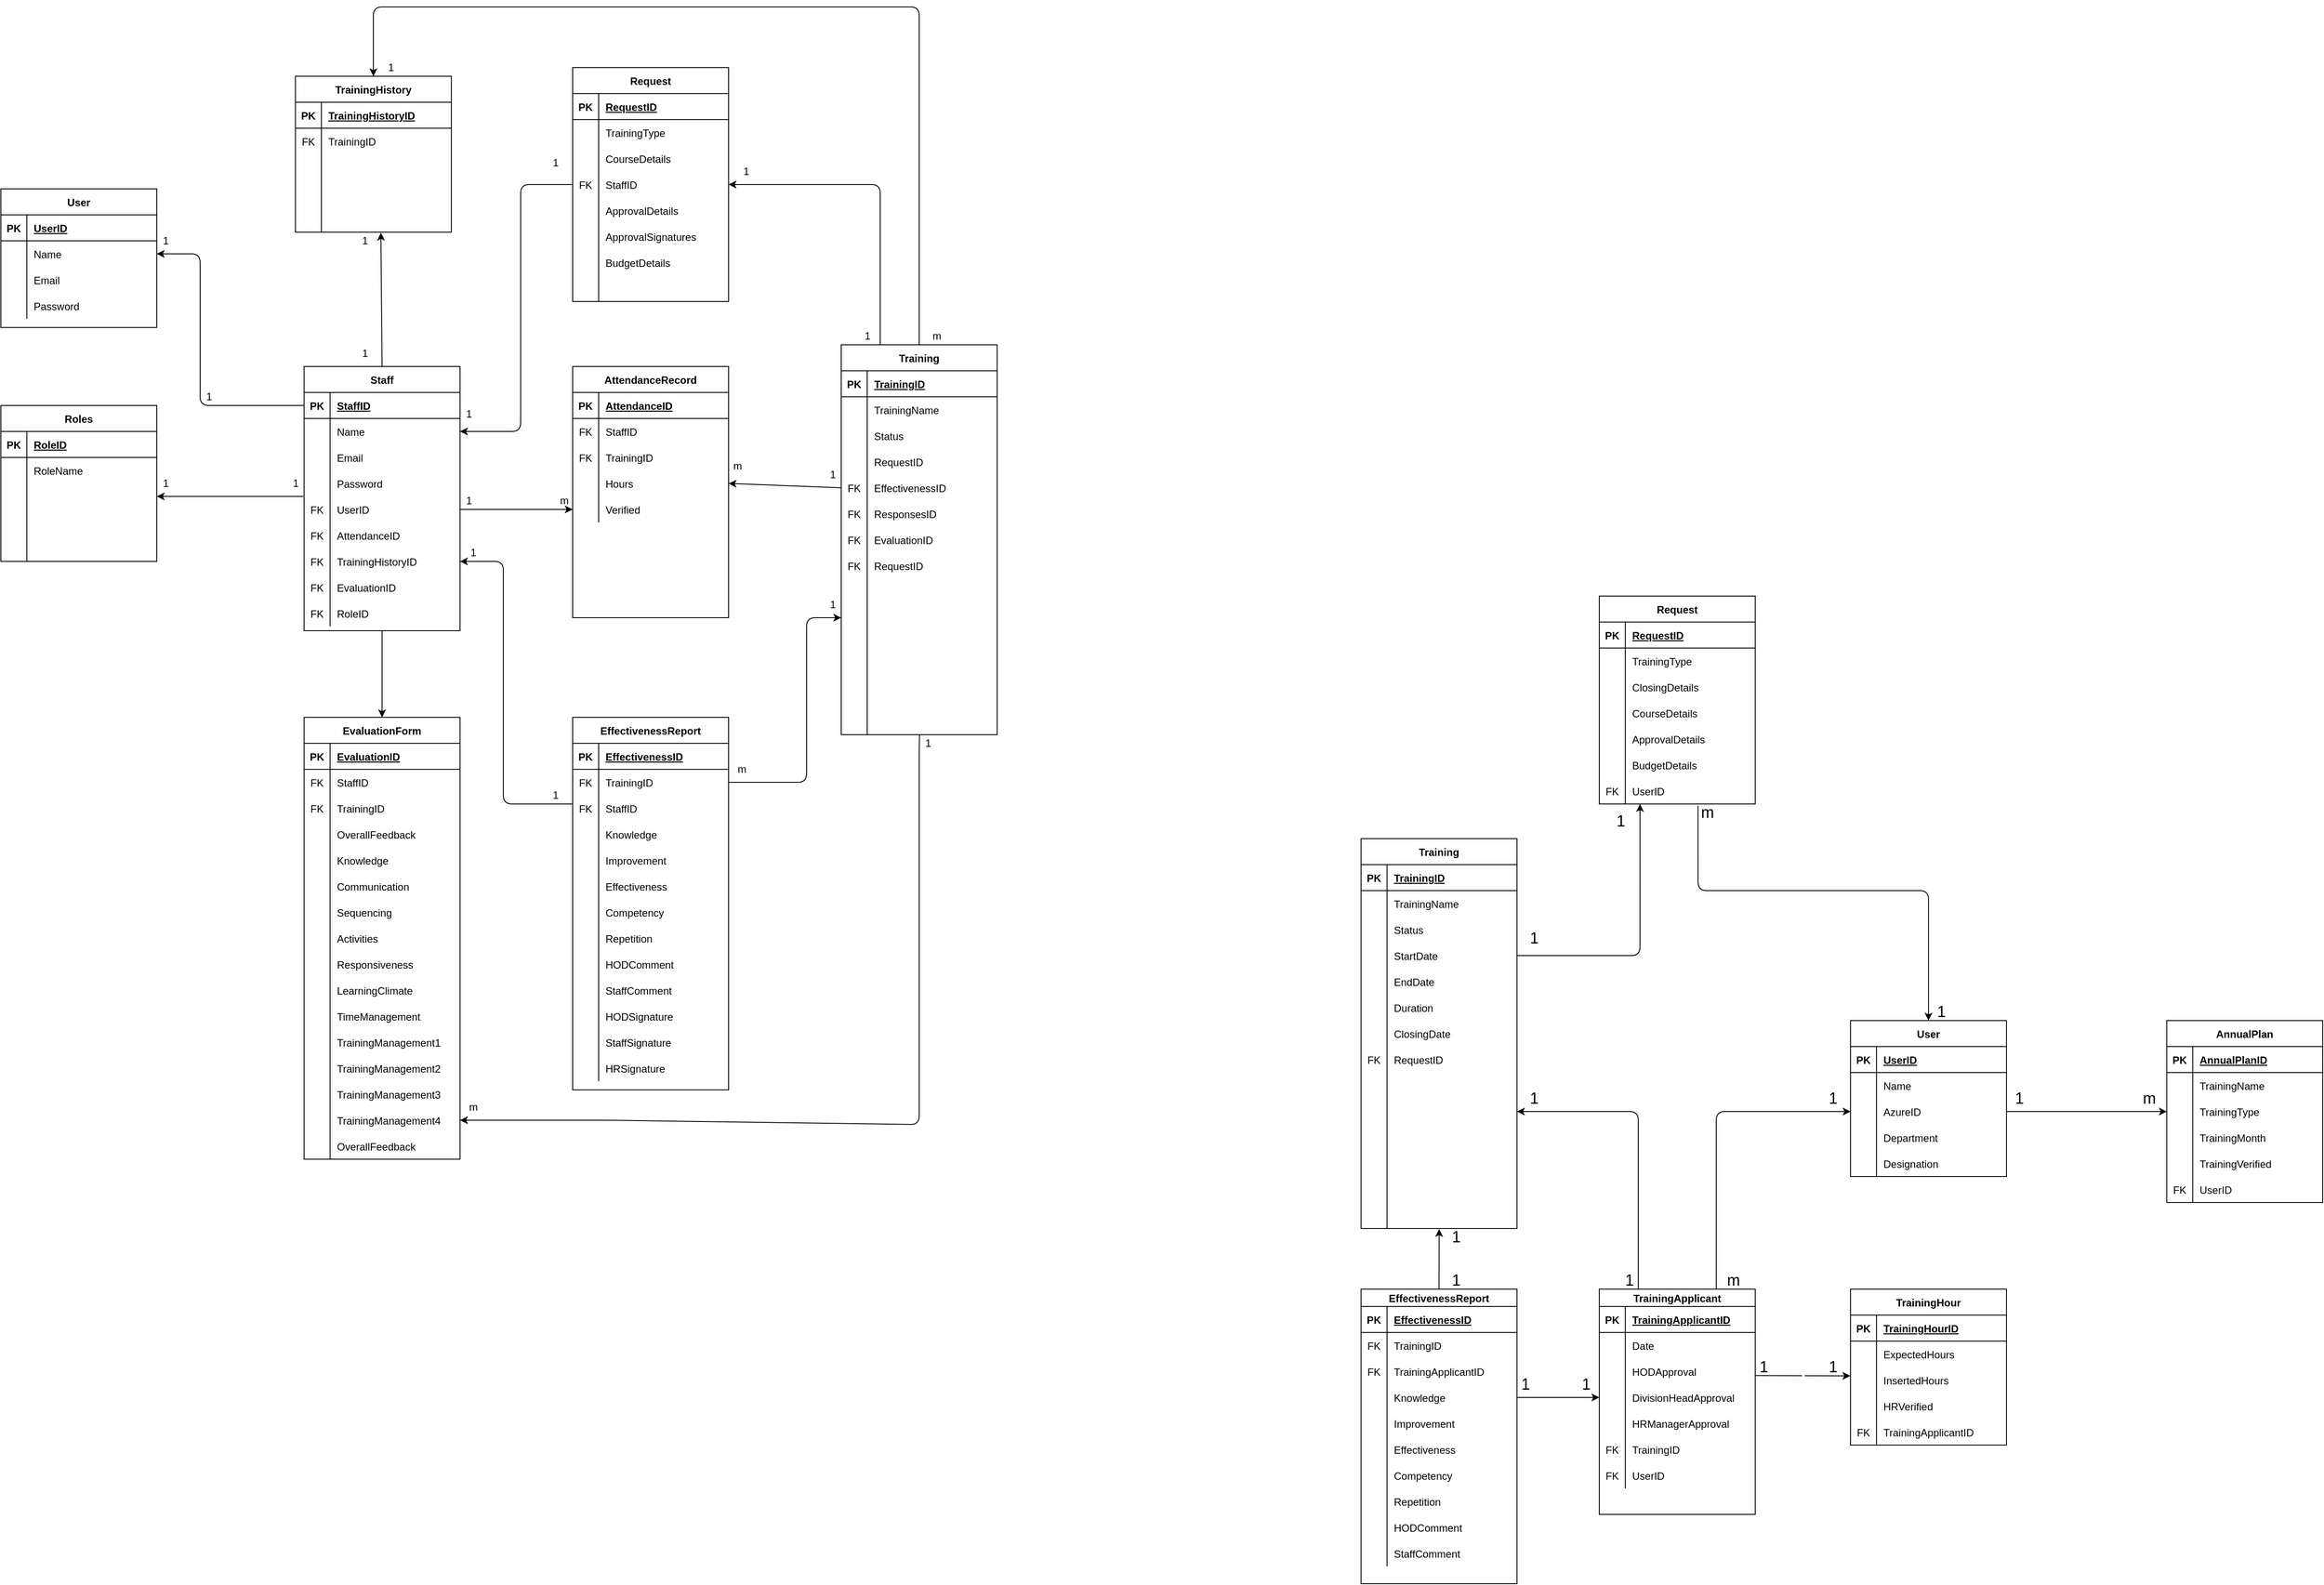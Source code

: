 <mxfile version="14.6.11" type="github">
  <diagram id="HzxfFv8c4vlXuRk-eBYo" name="Page-1">
    <mxGraphModel dx="3694" dy="1588" grid="1" gridSize="10" guides="1" tooltips="1" connect="1" arrows="1" fold="1" page="1" pageScale="1" pageWidth="850" pageHeight="1100" math="0" shadow="0">
      <root>
        <mxCell id="0" />
        <mxCell id="1" parent="0" />
        <mxCell id="ItoOFYCDBJUmny0zR6xF-1" value="Staff" style="shape=table;startSize=30;container=1;collapsible=1;childLayout=tableLayout;fixedRows=1;rowLines=0;fontStyle=1;align=center;resizeLast=1;" parent="1" vertex="1">
          <mxGeometry x="-410" y="435" width="180" height="305" as="geometry" />
        </mxCell>
        <mxCell id="ItoOFYCDBJUmny0zR6xF-2" value="" style="shape=partialRectangle;collapsible=0;dropTarget=0;pointerEvents=0;fillColor=none;top=0;left=0;bottom=1;right=0;points=[[0,0.5],[1,0.5]];portConstraint=eastwest;" parent="ItoOFYCDBJUmny0zR6xF-1" vertex="1">
          <mxGeometry y="30" width="180" height="30" as="geometry" />
        </mxCell>
        <mxCell id="ItoOFYCDBJUmny0zR6xF-3" value="PK" style="shape=partialRectangle;connectable=0;fillColor=none;top=0;left=0;bottom=0;right=0;fontStyle=1;overflow=hidden;" parent="ItoOFYCDBJUmny0zR6xF-2" vertex="1">
          <mxGeometry width="30" height="30" as="geometry" />
        </mxCell>
        <mxCell id="ItoOFYCDBJUmny0zR6xF-4" value="StaffID" style="shape=partialRectangle;connectable=0;fillColor=none;top=0;left=0;bottom=0;right=0;align=left;spacingLeft=6;fontStyle=5;overflow=hidden;" parent="ItoOFYCDBJUmny0zR6xF-2" vertex="1">
          <mxGeometry x="30" width="150" height="30" as="geometry" />
        </mxCell>
        <mxCell id="ItoOFYCDBJUmny0zR6xF-5" value="" style="shape=partialRectangle;collapsible=0;dropTarget=0;pointerEvents=0;fillColor=none;top=0;left=0;bottom=0;right=0;points=[[0,0.5],[1,0.5]];portConstraint=eastwest;" parent="ItoOFYCDBJUmny0zR6xF-1" vertex="1">
          <mxGeometry y="60" width="180" height="30" as="geometry" />
        </mxCell>
        <mxCell id="ItoOFYCDBJUmny0zR6xF-6" value="" style="shape=partialRectangle;connectable=0;fillColor=none;top=0;left=0;bottom=0;right=0;editable=1;overflow=hidden;" parent="ItoOFYCDBJUmny0zR6xF-5" vertex="1">
          <mxGeometry width="30" height="30" as="geometry" />
        </mxCell>
        <mxCell id="ItoOFYCDBJUmny0zR6xF-7" value="Name" style="shape=partialRectangle;connectable=0;fillColor=none;top=0;left=0;bottom=0;right=0;align=left;spacingLeft=6;overflow=hidden;" parent="ItoOFYCDBJUmny0zR6xF-5" vertex="1">
          <mxGeometry x="30" width="150" height="30" as="geometry" />
        </mxCell>
        <mxCell id="ItoOFYCDBJUmny0zR6xF-8" value="" style="shape=partialRectangle;collapsible=0;dropTarget=0;pointerEvents=0;fillColor=none;top=0;left=0;bottom=0;right=0;points=[[0,0.5],[1,0.5]];portConstraint=eastwest;" parent="ItoOFYCDBJUmny0zR6xF-1" vertex="1">
          <mxGeometry y="90" width="180" height="30" as="geometry" />
        </mxCell>
        <mxCell id="ItoOFYCDBJUmny0zR6xF-9" value="" style="shape=partialRectangle;connectable=0;fillColor=none;top=0;left=0;bottom=0;right=0;editable=1;overflow=hidden;" parent="ItoOFYCDBJUmny0zR6xF-8" vertex="1">
          <mxGeometry width="30" height="30" as="geometry" />
        </mxCell>
        <mxCell id="ItoOFYCDBJUmny0zR6xF-10" value="Email" style="shape=partialRectangle;connectable=0;fillColor=none;top=0;left=0;bottom=0;right=0;align=left;spacingLeft=6;overflow=hidden;" parent="ItoOFYCDBJUmny0zR6xF-8" vertex="1">
          <mxGeometry x="30" width="150" height="30" as="geometry" />
        </mxCell>
        <mxCell id="ItoOFYCDBJUmny0zR6xF-11" value="" style="shape=partialRectangle;collapsible=0;dropTarget=0;pointerEvents=0;fillColor=none;top=0;left=0;bottom=0;right=0;points=[[0,0.5],[1,0.5]];portConstraint=eastwest;" parent="ItoOFYCDBJUmny0zR6xF-1" vertex="1">
          <mxGeometry y="120" width="180" height="30" as="geometry" />
        </mxCell>
        <mxCell id="ItoOFYCDBJUmny0zR6xF-12" value="" style="shape=partialRectangle;connectable=0;fillColor=none;top=0;left=0;bottom=0;right=0;editable=1;overflow=hidden;" parent="ItoOFYCDBJUmny0zR6xF-11" vertex="1">
          <mxGeometry width="30" height="30" as="geometry" />
        </mxCell>
        <mxCell id="ItoOFYCDBJUmny0zR6xF-13" value="Password" style="shape=partialRectangle;connectable=0;fillColor=none;top=0;left=0;bottom=0;right=0;align=left;spacingLeft=6;overflow=hidden;" parent="ItoOFYCDBJUmny0zR6xF-11" vertex="1">
          <mxGeometry x="30" width="150" height="30" as="geometry" />
        </mxCell>
        <mxCell id="ItoOFYCDBJUmny0zR6xF-27" value="" style="shape=partialRectangle;collapsible=0;dropTarget=0;pointerEvents=0;fillColor=none;top=0;left=0;bottom=0;right=0;points=[[0,0.5],[1,0.5]];portConstraint=eastwest;" parent="ItoOFYCDBJUmny0zR6xF-1" vertex="1">
          <mxGeometry y="150" width="180" height="30" as="geometry" />
        </mxCell>
        <mxCell id="ItoOFYCDBJUmny0zR6xF-28" value="FK" style="shape=partialRectangle;connectable=0;fillColor=none;top=0;left=0;bottom=0;right=0;editable=1;overflow=hidden;" parent="ItoOFYCDBJUmny0zR6xF-27" vertex="1">
          <mxGeometry width="30" height="30" as="geometry" />
        </mxCell>
        <mxCell id="ItoOFYCDBJUmny0zR6xF-29" value="UserID" style="shape=partialRectangle;connectable=0;fillColor=none;top=0;left=0;bottom=0;right=0;align=left;spacingLeft=6;overflow=hidden;" parent="ItoOFYCDBJUmny0zR6xF-27" vertex="1">
          <mxGeometry x="30" width="150" height="30" as="geometry" />
        </mxCell>
        <mxCell id="gPpT3ABouW45cR3JBbdF-81" value="" style="shape=partialRectangle;collapsible=0;dropTarget=0;pointerEvents=0;fillColor=none;top=0;left=0;bottom=0;right=0;points=[[0,0.5],[1,0.5]];portConstraint=eastwest;" parent="ItoOFYCDBJUmny0zR6xF-1" vertex="1">
          <mxGeometry y="180" width="180" height="30" as="geometry" />
        </mxCell>
        <mxCell id="gPpT3ABouW45cR3JBbdF-82" value="FK" style="shape=partialRectangle;connectable=0;fillColor=none;top=0;left=0;bottom=0;right=0;editable=1;overflow=hidden;" parent="gPpT3ABouW45cR3JBbdF-81" vertex="1">
          <mxGeometry width="30" height="30" as="geometry" />
        </mxCell>
        <mxCell id="gPpT3ABouW45cR3JBbdF-83" value="AttendanceID" style="shape=partialRectangle;connectable=0;fillColor=none;top=0;left=0;bottom=0;right=0;align=left;spacingLeft=6;overflow=hidden;" parent="gPpT3ABouW45cR3JBbdF-81" vertex="1">
          <mxGeometry x="30" width="150" height="30" as="geometry" />
        </mxCell>
        <mxCell id="gPpT3ABouW45cR3JBbdF-186" value="" style="shape=partialRectangle;collapsible=0;dropTarget=0;pointerEvents=0;fillColor=none;top=0;left=0;bottom=0;right=0;points=[[0,0.5],[1,0.5]];portConstraint=eastwest;" parent="ItoOFYCDBJUmny0zR6xF-1" vertex="1">
          <mxGeometry y="210" width="180" height="30" as="geometry" />
        </mxCell>
        <mxCell id="gPpT3ABouW45cR3JBbdF-187" value="FK" style="shape=partialRectangle;connectable=0;fillColor=none;top=0;left=0;bottom=0;right=0;editable=1;overflow=hidden;" parent="gPpT3ABouW45cR3JBbdF-186" vertex="1">
          <mxGeometry width="30" height="30" as="geometry" />
        </mxCell>
        <mxCell id="gPpT3ABouW45cR3JBbdF-188" value="TrainingHistoryID" style="shape=partialRectangle;connectable=0;fillColor=none;top=0;left=0;bottom=0;right=0;align=left;spacingLeft=6;overflow=hidden;" parent="gPpT3ABouW45cR3JBbdF-186" vertex="1">
          <mxGeometry x="30" width="150" height="30" as="geometry" />
        </mxCell>
        <mxCell id="gPpT3ABouW45cR3JBbdF-213" value="" style="shape=partialRectangle;collapsible=0;dropTarget=0;pointerEvents=0;fillColor=none;top=0;left=0;bottom=0;right=0;points=[[0,0.5],[1,0.5]];portConstraint=eastwest;" parent="ItoOFYCDBJUmny0zR6xF-1" vertex="1">
          <mxGeometry y="240" width="180" height="30" as="geometry" />
        </mxCell>
        <mxCell id="gPpT3ABouW45cR3JBbdF-214" value="FK" style="shape=partialRectangle;connectable=0;fillColor=none;top=0;left=0;bottom=0;right=0;editable=1;overflow=hidden;" parent="gPpT3ABouW45cR3JBbdF-213" vertex="1">
          <mxGeometry width="30" height="30" as="geometry" />
        </mxCell>
        <mxCell id="gPpT3ABouW45cR3JBbdF-215" value="EvaluationID" style="shape=partialRectangle;connectable=0;fillColor=none;top=0;left=0;bottom=0;right=0;align=left;spacingLeft=6;overflow=hidden;" parent="gPpT3ABouW45cR3JBbdF-213" vertex="1">
          <mxGeometry x="30" width="150" height="30" as="geometry" />
        </mxCell>
        <mxCell id="gPpT3ABouW45cR3JBbdF-303" value="" style="shape=partialRectangle;collapsible=0;dropTarget=0;pointerEvents=0;fillColor=none;top=0;left=0;bottom=0;right=0;points=[[0,0.5],[1,0.5]];portConstraint=eastwest;" parent="ItoOFYCDBJUmny0zR6xF-1" vertex="1">
          <mxGeometry y="270" width="180" height="30" as="geometry" />
        </mxCell>
        <mxCell id="gPpT3ABouW45cR3JBbdF-304" value="FK" style="shape=partialRectangle;connectable=0;fillColor=none;top=0;left=0;bottom=0;right=0;editable=1;overflow=hidden;" parent="gPpT3ABouW45cR3JBbdF-303" vertex="1">
          <mxGeometry width="30" height="30" as="geometry" />
        </mxCell>
        <mxCell id="gPpT3ABouW45cR3JBbdF-305" value="RoleID" style="shape=partialRectangle;connectable=0;fillColor=none;top=0;left=0;bottom=0;right=0;align=left;spacingLeft=6;overflow=hidden;" parent="gPpT3ABouW45cR3JBbdF-303" vertex="1">
          <mxGeometry x="30" width="150" height="30" as="geometry" />
        </mxCell>
        <mxCell id="ItoOFYCDBJUmny0zR6xF-14" value="Training" style="shape=table;startSize=30;container=1;collapsible=1;childLayout=tableLayout;fixedRows=1;rowLines=0;fontStyle=1;align=center;resizeLast=1;" parent="1" vertex="1">
          <mxGeometry x="210" y="410" width="180" height="450" as="geometry" />
        </mxCell>
        <mxCell id="ItoOFYCDBJUmny0zR6xF-15" value="" style="shape=partialRectangle;collapsible=0;dropTarget=0;pointerEvents=0;fillColor=none;top=0;left=0;bottom=1;right=0;points=[[0,0.5],[1,0.5]];portConstraint=eastwest;" parent="ItoOFYCDBJUmny0zR6xF-14" vertex="1">
          <mxGeometry y="30" width="180" height="30" as="geometry" />
        </mxCell>
        <mxCell id="ItoOFYCDBJUmny0zR6xF-16" value="PK" style="shape=partialRectangle;connectable=0;fillColor=none;top=0;left=0;bottom=0;right=0;fontStyle=1;overflow=hidden;" parent="ItoOFYCDBJUmny0zR6xF-15" vertex="1">
          <mxGeometry width="30" height="30" as="geometry" />
        </mxCell>
        <mxCell id="ItoOFYCDBJUmny0zR6xF-17" value="TrainingID" style="shape=partialRectangle;connectable=0;fillColor=none;top=0;left=0;bottom=0;right=0;align=left;spacingLeft=6;fontStyle=5;overflow=hidden;" parent="ItoOFYCDBJUmny0zR6xF-15" vertex="1">
          <mxGeometry x="30" width="150" height="30" as="geometry" />
        </mxCell>
        <mxCell id="ItoOFYCDBJUmny0zR6xF-18" value="" style="shape=partialRectangle;collapsible=0;dropTarget=0;pointerEvents=0;fillColor=none;top=0;left=0;bottom=0;right=0;points=[[0,0.5],[1,0.5]];portConstraint=eastwest;" parent="ItoOFYCDBJUmny0zR6xF-14" vertex="1">
          <mxGeometry y="60" width="180" height="30" as="geometry" />
        </mxCell>
        <mxCell id="ItoOFYCDBJUmny0zR6xF-19" value="" style="shape=partialRectangle;connectable=0;fillColor=none;top=0;left=0;bottom=0;right=0;editable=1;overflow=hidden;" parent="ItoOFYCDBJUmny0zR6xF-18" vertex="1">
          <mxGeometry width="30" height="30" as="geometry" />
        </mxCell>
        <mxCell id="ItoOFYCDBJUmny0zR6xF-20" value="TrainingName" style="shape=partialRectangle;connectable=0;fillColor=none;top=0;left=0;bottom=0;right=0;align=left;spacingLeft=6;overflow=hidden;" parent="ItoOFYCDBJUmny0zR6xF-18" vertex="1">
          <mxGeometry x="30" width="150" height="30" as="geometry" />
        </mxCell>
        <mxCell id="gPpT3ABouW45cR3JBbdF-140" value="" style="shape=partialRectangle;collapsible=0;dropTarget=0;pointerEvents=0;fillColor=none;top=0;left=0;bottom=0;right=0;points=[[0,0.5],[1,0.5]];portConstraint=eastwest;" parent="ItoOFYCDBJUmny0zR6xF-14" vertex="1">
          <mxGeometry y="90" width="180" height="30" as="geometry" />
        </mxCell>
        <mxCell id="gPpT3ABouW45cR3JBbdF-141" value="" style="shape=partialRectangle;connectable=0;fillColor=none;top=0;left=0;bottom=0;right=0;editable=1;overflow=hidden;" parent="gPpT3ABouW45cR3JBbdF-140" vertex="1">
          <mxGeometry width="30" height="30" as="geometry" />
        </mxCell>
        <mxCell id="gPpT3ABouW45cR3JBbdF-142" value="Status" style="shape=partialRectangle;connectable=0;fillColor=none;top=0;left=0;bottom=0;right=0;align=left;spacingLeft=6;overflow=hidden;" parent="gPpT3ABouW45cR3JBbdF-140" vertex="1">
          <mxGeometry x="30" width="150" height="30" as="geometry" />
        </mxCell>
        <mxCell id="gPpT3ABouW45cR3JBbdF-143" value="" style="shape=partialRectangle;collapsible=0;dropTarget=0;pointerEvents=0;fillColor=none;top=0;left=0;bottom=0;right=0;points=[[0,0.5],[1,0.5]];portConstraint=eastwest;" parent="ItoOFYCDBJUmny0zR6xF-14" vertex="1">
          <mxGeometry y="120" width="180" height="30" as="geometry" />
        </mxCell>
        <mxCell id="gPpT3ABouW45cR3JBbdF-144" value="" style="shape=partialRectangle;connectable=0;fillColor=none;top=0;left=0;bottom=0;right=0;editable=1;overflow=hidden;" parent="gPpT3ABouW45cR3JBbdF-143" vertex="1">
          <mxGeometry width="30" height="30" as="geometry" />
        </mxCell>
        <mxCell id="gPpT3ABouW45cR3JBbdF-145" value="RequestID" style="shape=partialRectangle;connectable=0;fillColor=none;top=0;left=0;bottom=0;right=0;align=left;spacingLeft=6;overflow=hidden;" parent="gPpT3ABouW45cR3JBbdF-143" vertex="1">
          <mxGeometry x="30" width="150" height="30" as="geometry" />
        </mxCell>
        <mxCell id="gPpT3ABouW45cR3JBbdF-146" value="" style="shape=partialRectangle;collapsible=0;dropTarget=0;pointerEvents=0;fillColor=none;top=0;left=0;bottom=0;right=0;points=[[0,0.5],[1,0.5]];portConstraint=eastwest;" parent="ItoOFYCDBJUmny0zR6xF-14" vertex="1">
          <mxGeometry y="150" width="180" height="30" as="geometry" />
        </mxCell>
        <mxCell id="gPpT3ABouW45cR3JBbdF-147" value="FK" style="shape=partialRectangle;connectable=0;fillColor=none;top=0;left=0;bottom=0;right=0;editable=1;overflow=hidden;" parent="gPpT3ABouW45cR3JBbdF-146" vertex="1">
          <mxGeometry width="30" height="30" as="geometry" />
        </mxCell>
        <mxCell id="gPpT3ABouW45cR3JBbdF-148" value="EffectivenessID" style="shape=partialRectangle;connectable=0;fillColor=none;top=0;left=0;bottom=0;right=0;align=left;spacingLeft=6;overflow=hidden;" parent="gPpT3ABouW45cR3JBbdF-146" vertex="1">
          <mxGeometry x="30" width="150" height="30" as="geometry" />
        </mxCell>
        <mxCell id="gPpT3ABouW45cR3JBbdF-149" value="" style="shape=partialRectangle;collapsible=0;dropTarget=0;pointerEvents=0;fillColor=none;top=0;left=0;bottom=0;right=0;points=[[0,0.5],[1,0.5]];portConstraint=eastwest;" parent="ItoOFYCDBJUmny0zR6xF-14" vertex="1">
          <mxGeometry y="180" width="180" height="30" as="geometry" />
        </mxCell>
        <mxCell id="gPpT3ABouW45cR3JBbdF-150" value="FK" style="shape=partialRectangle;connectable=0;fillColor=none;top=0;left=0;bottom=0;right=0;editable=1;overflow=hidden;" parent="gPpT3ABouW45cR3JBbdF-149" vertex="1">
          <mxGeometry width="30" height="30" as="geometry" />
        </mxCell>
        <mxCell id="gPpT3ABouW45cR3JBbdF-151" value="ResponsesID" style="shape=partialRectangle;connectable=0;fillColor=none;top=0;left=0;bottom=0;right=0;align=left;spacingLeft=6;overflow=hidden;" parent="gPpT3ABouW45cR3JBbdF-149" vertex="1">
          <mxGeometry x="30" width="150" height="30" as="geometry" />
        </mxCell>
        <mxCell id="gPpT3ABouW45cR3JBbdF-216" value="" style="shape=partialRectangle;collapsible=0;dropTarget=0;pointerEvents=0;fillColor=none;top=0;left=0;bottom=0;right=0;points=[[0,0.5],[1,0.5]];portConstraint=eastwest;" parent="ItoOFYCDBJUmny0zR6xF-14" vertex="1">
          <mxGeometry y="210" width="180" height="30" as="geometry" />
        </mxCell>
        <mxCell id="gPpT3ABouW45cR3JBbdF-217" value="FK" style="shape=partialRectangle;connectable=0;fillColor=none;top=0;left=0;bottom=0;right=0;editable=1;overflow=hidden;" parent="gPpT3ABouW45cR3JBbdF-216" vertex="1">
          <mxGeometry width="30" height="30" as="geometry" />
        </mxCell>
        <mxCell id="gPpT3ABouW45cR3JBbdF-218" value="EvaluationID" style="shape=partialRectangle;connectable=0;fillColor=none;top=0;left=0;bottom=0;right=0;align=left;spacingLeft=6;overflow=hidden;" parent="gPpT3ABouW45cR3JBbdF-216" vertex="1">
          <mxGeometry x="30" width="150" height="30" as="geometry" />
        </mxCell>
        <mxCell id="ItoOFYCDBJUmny0zR6xF-21" value="" style="shape=partialRectangle;collapsible=0;dropTarget=0;pointerEvents=0;fillColor=none;top=0;left=0;bottom=0;right=0;points=[[0,0.5],[1,0.5]];portConstraint=eastwest;" parent="ItoOFYCDBJUmny0zR6xF-14" vertex="1">
          <mxGeometry y="240" width="180" height="30" as="geometry" />
        </mxCell>
        <mxCell id="ItoOFYCDBJUmny0zR6xF-22" value="FK" style="shape=partialRectangle;connectable=0;fillColor=none;top=0;left=0;bottom=0;right=0;editable=1;overflow=hidden;" parent="ItoOFYCDBJUmny0zR6xF-21" vertex="1">
          <mxGeometry width="30" height="30" as="geometry" />
        </mxCell>
        <mxCell id="ItoOFYCDBJUmny0zR6xF-23" value="RequestID" style="shape=partialRectangle;connectable=0;fillColor=none;top=0;left=0;bottom=0;right=0;align=left;spacingLeft=6;overflow=hidden;" parent="ItoOFYCDBJUmny0zR6xF-21" vertex="1">
          <mxGeometry x="30" width="150" height="30" as="geometry" />
        </mxCell>
        <mxCell id="ItoOFYCDBJUmny0zR6xF-24" value="" style="shape=partialRectangle;collapsible=0;dropTarget=0;pointerEvents=0;fillColor=none;top=0;left=0;bottom=0;right=0;points=[[0,0.5],[1,0.5]];portConstraint=eastwest;" parent="ItoOFYCDBJUmny0zR6xF-14" vertex="1">
          <mxGeometry y="270" width="180" height="30" as="geometry" />
        </mxCell>
        <mxCell id="ItoOFYCDBJUmny0zR6xF-25" value="" style="shape=partialRectangle;connectable=0;fillColor=none;top=0;left=0;bottom=0;right=0;editable=1;overflow=hidden;" parent="ItoOFYCDBJUmny0zR6xF-24" vertex="1">
          <mxGeometry width="30" height="30" as="geometry" />
        </mxCell>
        <mxCell id="ItoOFYCDBJUmny0zR6xF-26" value="" style="shape=partialRectangle;connectable=0;fillColor=none;top=0;left=0;bottom=0;right=0;align=left;spacingLeft=6;overflow=hidden;" parent="ItoOFYCDBJUmny0zR6xF-24" vertex="1">
          <mxGeometry x="30" width="150" height="30" as="geometry" />
        </mxCell>
        <mxCell id="gPpT3ABouW45cR3JBbdF-121" value="" style="shape=partialRectangle;collapsible=0;dropTarget=0;pointerEvents=0;fillColor=none;top=0;left=0;bottom=0;right=0;points=[[0,0.5],[1,0.5]];portConstraint=eastwest;" parent="ItoOFYCDBJUmny0zR6xF-14" vertex="1">
          <mxGeometry y="300" width="180" height="30" as="geometry" />
        </mxCell>
        <mxCell id="gPpT3ABouW45cR3JBbdF-122" value="" style="shape=partialRectangle;connectable=0;fillColor=none;top=0;left=0;bottom=0;right=0;editable=1;overflow=hidden;" parent="gPpT3ABouW45cR3JBbdF-121" vertex="1">
          <mxGeometry width="30" height="30" as="geometry" />
        </mxCell>
        <mxCell id="gPpT3ABouW45cR3JBbdF-123" value="" style="shape=partialRectangle;connectable=0;fillColor=none;top=0;left=0;bottom=0;right=0;align=left;spacingLeft=6;overflow=hidden;" parent="gPpT3ABouW45cR3JBbdF-121" vertex="1">
          <mxGeometry x="30" width="150" height="30" as="geometry" />
        </mxCell>
        <mxCell id="gPpT3ABouW45cR3JBbdF-124" value="" style="shape=partialRectangle;collapsible=0;dropTarget=0;pointerEvents=0;fillColor=none;top=0;left=0;bottom=0;right=0;points=[[0,0.5],[1,0.5]];portConstraint=eastwest;" parent="ItoOFYCDBJUmny0zR6xF-14" vertex="1">
          <mxGeometry y="330" width="180" height="30" as="geometry" />
        </mxCell>
        <mxCell id="gPpT3ABouW45cR3JBbdF-125" value="" style="shape=partialRectangle;connectable=0;fillColor=none;top=0;left=0;bottom=0;right=0;editable=1;overflow=hidden;" parent="gPpT3ABouW45cR3JBbdF-124" vertex="1">
          <mxGeometry width="30" height="30" as="geometry" />
        </mxCell>
        <mxCell id="gPpT3ABouW45cR3JBbdF-126" value="" style="shape=partialRectangle;connectable=0;fillColor=none;top=0;left=0;bottom=0;right=0;align=left;spacingLeft=6;overflow=hidden;" parent="gPpT3ABouW45cR3JBbdF-124" vertex="1">
          <mxGeometry x="30" width="150" height="30" as="geometry" />
        </mxCell>
        <mxCell id="gPpT3ABouW45cR3JBbdF-127" value="" style="shape=partialRectangle;collapsible=0;dropTarget=0;pointerEvents=0;fillColor=none;top=0;left=0;bottom=0;right=0;points=[[0,0.5],[1,0.5]];portConstraint=eastwest;" parent="ItoOFYCDBJUmny0zR6xF-14" vertex="1">
          <mxGeometry y="360" width="180" height="30" as="geometry" />
        </mxCell>
        <mxCell id="gPpT3ABouW45cR3JBbdF-128" value="" style="shape=partialRectangle;connectable=0;fillColor=none;top=0;left=0;bottom=0;right=0;editable=1;overflow=hidden;" parent="gPpT3ABouW45cR3JBbdF-127" vertex="1">
          <mxGeometry width="30" height="30" as="geometry" />
        </mxCell>
        <mxCell id="gPpT3ABouW45cR3JBbdF-129" value="" style="shape=partialRectangle;connectable=0;fillColor=none;top=0;left=0;bottom=0;right=0;align=left;spacingLeft=6;overflow=hidden;" parent="gPpT3ABouW45cR3JBbdF-127" vertex="1">
          <mxGeometry x="30" width="150" height="30" as="geometry" />
        </mxCell>
        <mxCell id="gPpT3ABouW45cR3JBbdF-130" value="" style="shape=partialRectangle;collapsible=0;dropTarget=0;pointerEvents=0;fillColor=none;top=0;left=0;bottom=0;right=0;points=[[0,0.5],[1,0.5]];portConstraint=eastwest;" parent="ItoOFYCDBJUmny0zR6xF-14" vertex="1">
          <mxGeometry y="390" width="180" height="30" as="geometry" />
        </mxCell>
        <mxCell id="gPpT3ABouW45cR3JBbdF-131" value="" style="shape=partialRectangle;connectable=0;fillColor=none;top=0;left=0;bottom=0;right=0;editable=1;overflow=hidden;" parent="gPpT3ABouW45cR3JBbdF-130" vertex="1">
          <mxGeometry width="30" height="30" as="geometry" />
        </mxCell>
        <mxCell id="gPpT3ABouW45cR3JBbdF-132" value="" style="shape=partialRectangle;connectable=0;fillColor=none;top=0;left=0;bottom=0;right=0;align=left;spacingLeft=6;overflow=hidden;" parent="gPpT3ABouW45cR3JBbdF-130" vertex="1">
          <mxGeometry x="30" width="150" height="30" as="geometry" />
        </mxCell>
        <mxCell id="gPpT3ABouW45cR3JBbdF-133" value="" style="shape=partialRectangle;collapsible=0;dropTarget=0;pointerEvents=0;fillColor=none;top=0;left=0;bottom=0;right=0;points=[[0,0.5],[1,0.5]];portConstraint=eastwest;" parent="ItoOFYCDBJUmny0zR6xF-14" vertex="1">
          <mxGeometry y="420" width="180" height="30" as="geometry" />
        </mxCell>
        <mxCell id="gPpT3ABouW45cR3JBbdF-134" value="" style="shape=partialRectangle;connectable=0;fillColor=none;top=0;left=0;bottom=0;right=0;editable=1;overflow=hidden;" parent="gPpT3ABouW45cR3JBbdF-133" vertex="1">
          <mxGeometry width="30" height="30" as="geometry" />
        </mxCell>
        <mxCell id="gPpT3ABouW45cR3JBbdF-135" value="" style="shape=partialRectangle;connectable=0;fillColor=none;top=0;left=0;bottom=0;right=0;align=left;spacingLeft=6;overflow=hidden;" parent="gPpT3ABouW45cR3JBbdF-133" vertex="1">
          <mxGeometry x="30" width="150" height="30" as="geometry" />
        </mxCell>
        <mxCell id="gPpT3ABouW45cR3JBbdF-1" value="EffectivenessReport" style="shape=table;startSize=30;container=1;collapsible=1;childLayout=tableLayout;fixedRows=1;rowLines=0;fontStyle=1;align=center;resizeLast=1;" parent="1" vertex="1">
          <mxGeometry x="-100" y="840" width="180" height="430" as="geometry" />
        </mxCell>
        <mxCell id="gPpT3ABouW45cR3JBbdF-2" value="" style="shape=partialRectangle;collapsible=0;dropTarget=0;pointerEvents=0;fillColor=none;top=0;left=0;bottom=1;right=0;points=[[0,0.5],[1,0.5]];portConstraint=eastwest;" parent="gPpT3ABouW45cR3JBbdF-1" vertex="1">
          <mxGeometry y="30" width="180" height="30" as="geometry" />
        </mxCell>
        <mxCell id="gPpT3ABouW45cR3JBbdF-3" value="PK" style="shape=partialRectangle;connectable=0;fillColor=none;top=0;left=0;bottom=0;right=0;fontStyle=1;overflow=hidden;" parent="gPpT3ABouW45cR3JBbdF-2" vertex="1">
          <mxGeometry width="30" height="30" as="geometry" />
        </mxCell>
        <mxCell id="gPpT3ABouW45cR3JBbdF-4" value="EffectivenessID" style="shape=partialRectangle;connectable=0;fillColor=none;top=0;left=0;bottom=0;right=0;align=left;spacingLeft=6;fontStyle=5;overflow=hidden;" parent="gPpT3ABouW45cR3JBbdF-2" vertex="1">
          <mxGeometry x="30" width="150" height="30" as="geometry" />
        </mxCell>
        <mxCell id="gPpT3ABouW45cR3JBbdF-5" value="" style="shape=partialRectangle;collapsible=0;dropTarget=0;pointerEvents=0;fillColor=none;top=0;left=0;bottom=0;right=0;points=[[0,0.5],[1,0.5]];portConstraint=eastwest;" parent="gPpT3ABouW45cR3JBbdF-1" vertex="1">
          <mxGeometry y="60" width="180" height="30" as="geometry" />
        </mxCell>
        <mxCell id="gPpT3ABouW45cR3JBbdF-6" value="FK" style="shape=partialRectangle;connectable=0;fillColor=none;top=0;left=0;bottom=0;right=0;editable=1;overflow=hidden;" parent="gPpT3ABouW45cR3JBbdF-5" vertex="1">
          <mxGeometry width="30" height="30" as="geometry" />
        </mxCell>
        <mxCell id="gPpT3ABouW45cR3JBbdF-7" value="TrainingID" style="shape=partialRectangle;connectable=0;fillColor=none;top=0;left=0;bottom=0;right=0;align=left;spacingLeft=6;overflow=hidden;" parent="gPpT3ABouW45cR3JBbdF-5" vertex="1">
          <mxGeometry x="30" width="150" height="30" as="geometry" />
        </mxCell>
        <mxCell id="gPpT3ABouW45cR3JBbdF-253" value="" style="shape=partialRectangle;collapsible=0;dropTarget=0;pointerEvents=0;fillColor=none;top=0;left=0;bottom=0;right=0;points=[[0,0.5],[1,0.5]];portConstraint=eastwest;" parent="gPpT3ABouW45cR3JBbdF-1" vertex="1">
          <mxGeometry y="90" width="180" height="30" as="geometry" />
        </mxCell>
        <mxCell id="gPpT3ABouW45cR3JBbdF-254" value="FK" style="shape=partialRectangle;connectable=0;fillColor=none;top=0;left=0;bottom=0;right=0;editable=1;overflow=hidden;" parent="gPpT3ABouW45cR3JBbdF-253" vertex="1">
          <mxGeometry width="30" height="30" as="geometry" />
        </mxCell>
        <mxCell id="gPpT3ABouW45cR3JBbdF-255" value="StaffID" style="shape=partialRectangle;connectable=0;fillColor=none;top=0;left=0;bottom=0;right=0;align=left;spacingLeft=6;overflow=hidden;" parent="gPpT3ABouW45cR3JBbdF-253" vertex="1">
          <mxGeometry x="30" width="150" height="30" as="geometry" />
        </mxCell>
        <mxCell id="gPpT3ABouW45cR3JBbdF-8" value="" style="shape=partialRectangle;collapsible=0;dropTarget=0;pointerEvents=0;fillColor=none;top=0;left=0;bottom=0;right=0;points=[[0,0.5],[1,0.5]];portConstraint=eastwest;" parent="gPpT3ABouW45cR3JBbdF-1" vertex="1">
          <mxGeometry y="120" width="180" height="30" as="geometry" />
        </mxCell>
        <mxCell id="gPpT3ABouW45cR3JBbdF-9" value="" style="shape=partialRectangle;connectable=0;fillColor=none;top=0;left=0;bottom=0;right=0;editable=1;overflow=hidden;" parent="gPpT3ABouW45cR3JBbdF-8" vertex="1">
          <mxGeometry width="30" height="30" as="geometry" />
        </mxCell>
        <mxCell id="gPpT3ABouW45cR3JBbdF-10" value="Knowledge" style="shape=partialRectangle;connectable=0;fillColor=none;top=0;left=0;bottom=0;right=0;align=left;spacingLeft=6;overflow=hidden;" parent="gPpT3ABouW45cR3JBbdF-8" vertex="1">
          <mxGeometry x="30" width="150" height="30" as="geometry" />
        </mxCell>
        <mxCell id="gPpT3ABouW45cR3JBbdF-11" value="" style="shape=partialRectangle;collapsible=0;dropTarget=0;pointerEvents=0;fillColor=none;top=0;left=0;bottom=0;right=0;points=[[0,0.5],[1,0.5]];portConstraint=eastwest;" parent="gPpT3ABouW45cR3JBbdF-1" vertex="1">
          <mxGeometry y="150" width="180" height="30" as="geometry" />
        </mxCell>
        <mxCell id="gPpT3ABouW45cR3JBbdF-12" value="" style="shape=partialRectangle;connectable=0;fillColor=none;top=0;left=0;bottom=0;right=0;editable=1;overflow=hidden;" parent="gPpT3ABouW45cR3JBbdF-11" vertex="1">
          <mxGeometry width="30" height="30" as="geometry" />
        </mxCell>
        <mxCell id="gPpT3ABouW45cR3JBbdF-13" value="Improvement" style="shape=partialRectangle;connectable=0;fillColor=none;top=0;left=0;bottom=0;right=0;align=left;spacingLeft=6;overflow=hidden;" parent="gPpT3ABouW45cR3JBbdF-11" vertex="1">
          <mxGeometry x="30" width="150" height="30" as="geometry" />
        </mxCell>
        <mxCell id="gPpT3ABouW45cR3JBbdF-14" value="" style="shape=partialRectangle;collapsible=0;dropTarget=0;pointerEvents=0;fillColor=none;top=0;left=0;bottom=0;right=0;points=[[0,0.5],[1,0.5]];portConstraint=eastwest;" parent="gPpT3ABouW45cR3JBbdF-1" vertex="1">
          <mxGeometry y="180" width="180" height="30" as="geometry" />
        </mxCell>
        <mxCell id="gPpT3ABouW45cR3JBbdF-15" value="" style="shape=partialRectangle;connectable=0;fillColor=none;top=0;left=0;bottom=0;right=0;editable=1;overflow=hidden;" parent="gPpT3ABouW45cR3JBbdF-14" vertex="1">
          <mxGeometry width="30" height="30" as="geometry" />
        </mxCell>
        <mxCell id="gPpT3ABouW45cR3JBbdF-16" value="Effectiveness" style="shape=partialRectangle;connectable=0;fillColor=none;top=0;left=0;bottom=0;right=0;align=left;spacingLeft=6;overflow=hidden;" parent="gPpT3ABouW45cR3JBbdF-14" vertex="1">
          <mxGeometry x="30" width="150" height="30" as="geometry" />
        </mxCell>
        <mxCell id="gPpT3ABouW45cR3JBbdF-115" value="" style="shape=partialRectangle;collapsible=0;dropTarget=0;pointerEvents=0;fillColor=none;top=0;left=0;bottom=0;right=0;points=[[0,0.5],[1,0.5]];portConstraint=eastwest;" parent="gPpT3ABouW45cR3JBbdF-1" vertex="1">
          <mxGeometry y="210" width="180" height="30" as="geometry" />
        </mxCell>
        <mxCell id="gPpT3ABouW45cR3JBbdF-116" value="" style="shape=partialRectangle;connectable=0;fillColor=none;top=0;left=0;bottom=0;right=0;editable=1;overflow=hidden;" parent="gPpT3ABouW45cR3JBbdF-115" vertex="1">
          <mxGeometry width="30" height="30" as="geometry" />
        </mxCell>
        <mxCell id="gPpT3ABouW45cR3JBbdF-117" value="Competency" style="shape=partialRectangle;connectable=0;fillColor=none;top=0;left=0;bottom=0;right=0;align=left;spacingLeft=6;overflow=hidden;" parent="gPpT3ABouW45cR3JBbdF-115" vertex="1">
          <mxGeometry x="30" width="150" height="30" as="geometry" />
        </mxCell>
        <mxCell id="gPpT3ABouW45cR3JBbdF-118" value="" style="shape=partialRectangle;collapsible=0;dropTarget=0;pointerEvents=0;fillColor=none;top=0;left=0;bottom=0;right=0;points=[[0,0.5],[1,0.5]];portConstraint=eastwest;" parent="gPpT3ABouW45cR3JBbdF-1" vertex="1">
          <mxGeometry y="240" width="180" height="30" as="geometry" />
        </mxCell>
        <mxCell id="gPpT3ABouW45cR3JBbdF-119" value="" style="shape=partialRectangle;connectable=0;fillColor=none;top=0;left=0;bottom=0;right=0;editable=1;overflow=hidden;" parent="gPpT3ABouW45cR3JBbdF-118" vertex="1">
          <mxGeometry width="30" height="30" as="geometry" />
        </mxCell>
        <mxCell id="gPpT3ABouW45cR3JBbdF-120" value="Repetition" style="shape=partialRectangle;connectable=0;fillColor=none;top=0;left=0;bottom=0;right=0;align=left;spacingLeft=6;overflow=hidden;" parent="gPpT3ABouW45cR3JBbdF-118" vertex="1">
          <mxGeometry x="30" width="150" height="30" as="geometry" />
        </mxCell>
        <mxCell id="gPpT3ABouW45cR3JBbdF-247" value="" style="shape=partialRectangle;collapsible=0;dropTarget=0;pointerEvents=0;fillColor=none;top=0;left=0;bottom=0;right=0;points=[[0,0.5],[1,0.5]];portConstraint=eastwest;" parent="gPpT3ABouW45cR3JBbdF-1" vertex="1">
          <mxGeometry y="270" width="180" height="30" as="geometry" />
        </mxCell>
        <mxCell id="gPpT3ABouW45cR3JBbdF-248" value="" style="shape=partialRectangle;connectable=0;fillColor=none;top=0;left=0;bottom=0;right=0;editable=1;overflow=hidden;" parent="gPpT3ABouW45cR3JBbdF-247" vertex="1">
          <mxGeometry width="30" height="30" as="geometry" />
        </mxCell>
        <mxCell id="gPpT3ABouW45cR3JBbdF-249" value="HODComment" style="shape=partialRectangle;connectable=0;fillColor=none;top=0;left=0;bottom=0;right=0;align=left;spacingLeft=6;overflow=hidden;" parent="gPpT3ABouW45cR3JBbdF-247" vertex="1">
          <mxGeometry x="30" width="150" height="30" as="geometry" />
        </mxCell>
        <mxCell id="gPpT3ABouW45cR3JBbdF-250" value="" style="shape=partialRectangle;collapsible=0;dropTarget=0;pointerEvents=0;fillColor=none;top=0;left=0;bottom=0;right=0;points=[[0,0.5],[1,0.5]];portConstraint=eastwest;" parent="gPpT3ABouW45cR3JBbdF-1" vertex="1">
          <mxGeometry y="300" width="180" height="30" as="geometry" />
        </mxCell>
        <mxCell id="gPpT3ABouW45cR3JBbdF-251" value="" style="shape=partialRectangle;connectable=0;fillColor=none;top=0;left=0;bottom=0;right=0;editable=1;overflow=hidden;" parent="gPpT3ABouW45cR3JBbdF-250" vertex="1">
          <mxGeometry width="30" height="30" as="geometry" />
        </mxCell>
        <mxCell id="gPpT3ABouW45cR3JBbdF-252" value="StaffComment" style="shape=partialRectangle;connectable=0;fillColor=none;top=0;left=0;bottom=0;right=0;align=left;spacingLeft=6;overflow=hidden;" parent="gPpT3ABouW45cR3JBbdF-250" vertex="1">
          <mxGeometry x="30" width="150" height="30" as="geometry" />
        </mxCell>
        <mxCell id="gPpT3ABouW45cR3JBbdF-256" value="" style="shape=partialRectangle;collapsible=0;dropTarget=0;pointerEvents=0;fillColor=none;top=0;left=0;bottom=0;right=0;points=[[0,0.5],[1,0.5]];portConstraint=eastwest;" parent="gPpT3ABouW45cR3JBbdF-1" vertex="1">
          <mxGeometry y="330" width="180" height="30" as="geometry" />
        </mxCell>
        <mxCell id="gPpT3ABouW45cR3JBbdF-257" value="" style="shape=partialRectangle;connectable=0;fillColor=none;top=0;left=0;bottom=0;right=0;editable=1;overflow=hidden;" parent="gPpT3ABouW45cR3JBbdF-256" vertex="1">
          <mxGeometry width="30" height="30" as="geometry" />
        </mxCell>
        <mxCell id="gPpT3ABouW45cR3JBbdF-258" value="HODSignature" style="shape=partialRectangle;connectable=0;fillColor=none;top=0;left=0;bottom=0;right=0;align=left;spacingLeft=6;overflow=hidden;" parent="gPpT3ABouW45cR3JBbdF-256" vertex="1">
          <mxGeometry x="30" width="150" height="30" as="geometry" />
        </mxCell>
        <mxCell id="gPpT3ABouW45cR3JBbdF-259" value="" style="shape=partialRectangle;collapsible=0;dropTarget=0;pointerEvents=0;fillColor=none;top=0;left=0;bottom=0;right=0;points=[[0,0.5],[1,0.5]];portConstraint=eastwest;" parent="gPpT3ABouW45cR3JBbdF-1" vertex="1">
          <mxGeometry y="360" width="180" height="30" as="geometry" />
        </mxCell>
        <mxCell id="gPpT3ABouW45cR3JBbdF-260" value="" style="shape=partialRectangle;connectable=0;fillColor=none;top=0;left=0;bottom=0;right=0;editable=1;overflow=hidden;" parent="gPpT3ABouW45cR3JBbdF-259" vertex="1">
          <mxGeometry width="30" height="30" as="geometry" />
        </mxCell>
        <mxCell id="gPpT3ABouW45cR3JBbdF-261" value="StaffSignature" style="shape=partialRectangle;connectable=0;fillColor=none;top=0;left=0;bottom=0;right=0;align=left;spacingLeft=6;overflow=hidden;" parent="gPpT3ABouW45cR3JBbdF-259" vertex="1">
          <mxGeometry x="30" width="150" height="30" as="geometry" />
        </mxCell>
        <mxCell id="gPpT3ABouW45cR3JBbdF-262" value="" style="shape=partialRectangle;collapsible=0;dropTarget=0;pointerEvents=0;fillColor=none;top=0;left=0;bottom=0;right=0;points=[[0,0.5],[1,0.5]];portConstraint=eastwest;" parent="gPpT3ABouW45cR3JBbdF-1" vertex="1">
          <mxGeometry y="390" width="180" height="30" as="geometry" />
        </mxCell>
        <mxCell id="gPpT3ABouW45cR3JBbdF-263" value="" style="shape=partialRectangle;connectable=0;fillColor=none;top=0;left=0;bottom=0;right=0;editable=1;overflow=hidden;" parent="gPpT3ABouW45cR3JBbdF-262" vertex="1">
          <mxGeometry width="30" height="30" as="geometry" />
        </mxCell>
        <mxCell id="gPpT3ABouW45cR3JBbdF-264" value="HRSignature" style="shape=partialRectangle;connectable=0;fillColor=none;top=0;left=0;bottom=0;right=0;align=left;spacingLeft=6;overflow=hidden;" parent="gPpT3ABouW45cR3JBbdF-262" vertex="1">
          <mxGeometry x="30" width="150" height="30" as="geometry" />
        </mxCell>
        <mxCell id="gPpT3ABouW45cR3JBbdF-17" value="EvaluationForm" style="shape=table;startSize=30;container=1;collapsible=1;childLayout=tableLayout;fixedRows=1;rowLines=0;fontStyle=1;align=center;resizeLast=1;" parent="1" vertex="1">
          <mxGeometry x="-410" y="840" width="180" height="510" as="geometry" />
        </mxCell>
        <mxCell id="gPpT3ABouW45cR3JBbdF-18" value="" style="shape=partialRectangle;collapsible=0;dropTarget=0;pointerEvents=0;fillColor=none;top=0;left=0;bottom=1;right=0;points=[[0,0.5],[1,0.5]];portConstraint=eastwest;" parent="gPpT3ABouW45cR3JBbdF-17" vertex="1">
          <mxGeometry y="30" width="180" height="30" as="geometry" />
        </mxCell>
        <mxCell id="gPpT3ABouW45cR3JBbdF-19" value="PK" style="shape=partialRectangle;connectable=0;fillColor=none;top=0;left=0;bottom=0;right=0;fontStyle=1;overflow=hidden;" parent="gPpT3ABouW45cR3JBbdF-18" vertex="1">
          <mxGeometry width="30" height="30" as="geometry" />
        </mxCell>
        <mxCell id="gPpT3ABouW45cR3JBbdF-20" value="EvaluationID" style="shape=partialRectangle;connectable=0;fillColor=none;top=0;left=0;bottom=0;right=0;align=left;spacingLeft=6;fontStyle=5;overflow=hidden;" parent="gPpT3ABouW45cR3JBbdF-18" vertex="1">
          <mxGeometry x="30" width="150" height="30" as="geometry" />
        </mxCell>
        <mxCell id="gPpT3ABouW45cR3JBbdF-21" value="" style="shape=partialRectangle;collapsible=0;dropTarget=0;pointerEvents=0;fillColor=none;top=0;left=0;bottom=0;right=0;points=[[0,0.5],[1,0.5]];portConstraint=eastwest;" parent="gPpT3ABouW45cR3JBbdF-17" vertex="1">
          <mxGeometry y="60" width="180" height="30" as="geometry" />
        </mxCell>
        <mxCell id="gPpT3ABouW45cR3JBbdF-22" value="FK" style="shape=partialRectangle;connectable=0;fillColor=none;top=0;left=0;bottom=0;right=0;editable=1;overflow=hidden;" parent="gPpT3ABouW45cR3JBbdF-21" vertex="1">
          <mxGeometry width="30" height="30" as="geometry" />
        </mxCell>
        <mxCell id="gPpT3ABouW45cR3JBbdF-23" value="StaffID" style="shape=partialRectangle;connectable=0;fillColor=none;top=0;left=0;bottom=0;right=0;align=left;spacingLeft=6;overflow=hidden;" parent="gPpT3ABouW45cR3JBbdF-21" vertex="1">
          <mxGeometry x="30" width="150" height="30" as="geometry" />
        </mxCell>
        <mxCell id="gPpT3ABouW45cR3JBbdF-183" value="" style="shape=partialRectangle;collapsible=0;dropTarget=0;pointerEvents=0;fillColor=none;top=0;left=0;bottom=0;right=0;points=[[0,0.5],[1,0.5]];portConstraint=eastwest;" parent="gPpT3ABouW45cR3JBbdF-17" vertex="1">
          <mxGeometry y="90" width="180" height="30" as="geometry" />
        </mxCell>
        <mxCell id="gPpT3ABouW45cR3JBbdF-184" value="FK" style="shape=partialRectangle;connectable=0;fillColor=none;top=0;left=0;bottom=0;right=0;editable=1;overflow=hidden;" parent="gPpT3ABouW45cR3JBbdF-183" vertex="1">
          <mxGeometry width="30" height="30" as="geometry" />
        </mxCell>
        <mxCell id="gPpT3ABouW45cR3JBbdF-185" value="TrainingID" style="shape=partialRectangle;connectable=0;fillColor=none;top=0;left=0;bottom=0;right=0;align=left;spacingLeft=6;overflow=hidden;" parent="gPpT3ABouW45cR3JBbdF-183" vertex="1">
          <mxGeometry x="30" width="150" height="30" as="geometry" />
        </mxCell>
        <mxCell id="gPpT3ABouW45cR3JBbdF-180" value="" style="shape=partialRectangle;collapsible=0;dropTarget=0;pointerEvents=0;fillColor=none;top=0;left=0;bottom=0;right=0;points=[[0,0.5],[1,0.5]];portConstraint=eastwest;" parent="gPpT3ABouW45cR3JBbdF-17" vertex="1">
          <mxGeometry y="120" width="180" height="30" as="geometry" />
        </mxCell>
        <mxCell id="gPpT3ABouW45cR3JBbdF-181" value="" style="shape=partialRectangle;connectable=0;fillColor=none;top=0;left=0;bottom=0;right=0;editable=1;overflow=hidden;" parent="gPpT3ABouW45cR3JBbdF-180" vertex="1">
          <mxGeometry width="30" height="30" as="geometry" />
        </mxCell>
        <mxCell id="gPpT3ABouW45cR3JBbdF-182" value="OverallFeedback" style="shape=partialRectangle;connectable=0;fillColor=none;top=0;left=0;bottom=0;right=0;align=left;spacingLeft=6;overflow=hidden;" parent="gPpT3ABouW45cR3JBbdF-180" vertex="1">
          <mxGeometry x="30" width="150" height="30" as="geometry" />
        </mxCell>
        <mxCell id="gPpT3ABouW45cR3JBbdF-24" value="" style="shape=partialRectangle;collapsible=0;dropTarget=0;pointerEvents=0;fillColor=none;top=0;left=0;bottom=0;right=0;points=[[0,0.5],[1,0.5]];portConstraint=eastwest;" parent="gPpT3ABouW45cR3JBbdF-17" vertex="1">
          <mxGeometry y="150" width="180" height="30" as="geometry" />
        </mxCell>
        <mxCell id="gPpT3ABouW45cR3JBbdF-25" value="" style="shape=partialRectangle;connectable=0;fillColor=none;top=0;left=0;bottom=0;right=0;editable=1;overflow=hidden;" parent="gPpT3ABouW45cR3JBbdF-24" vertex="1">
          <mxGeometry width="30" height="30" as="geometry" />
        </mxCell>
        <mxCell id="gPpT3ABouW45cR3JBbdF-26" value="Knowledge" style="shape=partialRectangle;connectable=0;fillColor=none;top=0;left=0;bottom=0;right=0;align=left;spacingLeft=6;overflow=hidden;" parent="gPpT3ABouW45cR3JBbdF-24" vertex="1">
          <mxGeometry x="30" width="150" height="30" as="geometry" />
        </mxCell>
        <mxCell id="gPpT3ABouW45cR3JBbdF-152" value="" style="shape=partialRectangle;collapsible=0;dropTarget=0;pointerEvents=0;fillColor=none;top=0;left=0;bottom=0;right=0;points=[[0,0.5],[1,0.5]];portConstraint=eastwest;" parent="gPpT3ABouW45cR3JBbdF-17" vertex="1">
          <mxGeometry y="180" width="180" height="30" as="geometry" />
        </mxCell>
        <mxCell id="gPpT3ABouW45cR3JBbdF-153" value="" style="shape=partialRectangle;connectable=0;fillColor=none;top=0;left=0;bottom=0;right=0;editable=1;overflow=hidden;" parent="gPpT3ABouW45cR3JBbdF-152" vertex="1">
          <mxGeometry width="30" height="30" as="geometry" />
        </mxCell>
        <mxCell id="gPpT3ABouW45cR3JBbdF-154" value="Communication" style="shape=partialRectangle;connectable=0;fillColor=none;top=0;left=0;bottom=0;right=0;align=left;spacingLeft=6;overflow=hidden;" parent="gPpT3ABouW45cR3JBbdF-152" vertex="1">
          <mxGeometry x="30" width="150" height="30" as="geometry" />
        </mxCell>
        <mxCell id="gPpT3ABouW45cR3JBbdF-27" value="" style="shape=partialRectangle;collapsible=0;dropTarget=0;pointerEvents=0;fillColor=none;top=0;left=0;bottom=0;right=0;points=[[0,0.5],[1,0.5]];portConstraint=eastwest;" parent="gPpT3ABouW45cR3JBbdF-17" vertex="1">
          <mxGeometry y="210" width="180" height="30" as="geometry" />
        </mxCell>
        <mxCell id="gPpT3ABouW45cR3JBbdF-28" value="" style="shape=partialRectangle;connectable=0;fillColor=none;top=0;left=0;bottom=0;right=0;editable=1;overflow=hidden;" parent="gPpT3ABouW45cR3JBbdF-27" vertex="1">
          <mxGeometry width="30" height="30" as="geometry" />
        </mxCell>
        <mxCell id="gPpT3ABouW45cR3JBbdF-29" value="Sequencing" style="shape=partialRectangle;connectable=0;fillColor=none;top=0;left=0;bottom=0;right=0;align=left;spacingLeft=6;overflow=hidden;" parent="gPpT3ABouW45cR3JBbdF-27" vertex="1">
          <mxGeometry x="30" width="150" height="30" as="geometry" />
        </mxCell>
        <mxCell id="gPpT3ABouW45cR3JBbdF-30" value="" style="shape=partialRectangle;collapsible=0;dropTarget=0;pointerEvents=0;fillColor=none;top=0;left=0;bottom=0;right=0;points=[[0,0.5],[1,0.5]];portConstraint=eastwest;" parent="gPpT3ABouW45cR3JBbdF-17" vertex="1">
          <mxGeometry y="240" width="180" height="30" as="geometry" />
        </mxCell>
        <mxCell id="gPpT3ABouW45cR3JBbdF-31" value="" style="shape=partialRectangle;connectable=0;fillColor=none;top=0;left=0;bottom=0;right=0;editable=1;overflow=hidden;" parent="gPpT3ABouW45cR3JBbdF-30" vertex="1">
          <mxGeometry width="30" height="30" as="geometry" />
        </mxCell>
        <mxCell id="gPpT3ABouW45cR3JBbdF-32" value="Activities" style="shape=partialRectangle;connectable=0;fillColor=none;top=0;left=0;bottom=0;right=0;align=left;spacingLeft=6;overflow=hidden;" parent="gPpT3ABouW45cR3JBbdF-30" vertex="1">
          <mxGeometry x="30" width="150" height="30" as="geometry" />
        </mxCell>
        <mxCell id="gPpT3ABouW45cR3JBbdF-155" value="" style="shape=partialRectangle;collapsible=0;dropTarget=0;pointerEvents=0;fillColor=none;top=0;left=0;bottom=0;right=0;points=[[0,0.5],[1,0.5]];portConstraint=eastwest;" parent="gPpT3ABouW45cR3JBbdF-17" vertex="1">
          <mxGeometry y="270" width="180" height="30" as="geometry" />
        </mxCell>
        <mxCell id="gPpT3ABouW45cR3JBbdF-156" value="" style="shape=partialRectangle;connectable=0;fillColor=none;top=0;left=0;bottom=0;right=0;editable=1;overflow=hidden;" parent="gPpT3ABouW45cR3JBbdF-155" vertex="1">
          <mxGeometry width="30" height="30" as="geometry" />
        </mxCell>
        <mxCell id="gPpT3ABouW45cR3JBbdF-157" value="Responsiveness" style="shape=partialRectangle;connectable=0;fillColor=none;top=0;left=0;bottom=0;right=0;align=left;spacingLeft=6;overflow=hidden;" parent="gPpT3ABouW45cR3JBbdF-155" vertex="1">
          <mxGeometry x="30" width="150" height="30" as="geometry" />
        </mxCell>
        <mxCell id="gPpT3ABouW45cR3JBbdF-159" value="" style="shape=partialRectangle;collapsible=0;dropTarget=0;pointerEvents=0;fillColor=none;top=0;left=0;bottom=0;right=0;points=[[0,0.5],[1,0.5]];portConstraint=eastwest;" parent="gPpT3ABouW45cR3JBbdF-17" vertex="1">
          <mxGeometry y="300" width="180" height="30" as="geometry" />
        </mxCell>
        <mxCell id="gPpT3ABouW45cR3JBbdF-160" value="" style="shape=partialRectangle;connectable=0;fillColor=none;top=0;left=0;bottom=0;right=0;editable=1;overflow=hidden;" parent="gPpT3ABouW45cR3JBbdF-159" vertex="1">
          <mxGeometry width="30" height="30" as="geometry" />
        </mxCell>
        <mxCell id="gPpT3ABouW45cR3JBbdF-161" value="LearningClimate" style="shape=partialRectangle;connectable=0;fillColor=none;top=0;left=0;bottom=0;right=0;align=left;spacingLeft=6;overflow=hidden;" parent="gPpT3ABouW45cR3JBbdF-159" vertex="1">
          <mxGeometry x="30" width="150" height="30" as="geometry" />
        </mxCell>
        <mxCell id="gPpT3ABouW45cR3JBbdF-162" value="" style="shape=partialRectangle;collapsible=0;dropTarget=0;pointerEvents=0;fillColor=none;top=0;left=0;bottom=0;right=0;points=[[0,0.5],[1,0.5]];portConstraint=eastwest;" parent="gPpT3ABouW45cR3JBbdF-17" vertex="1">
          <mxGeometry y="330" width="180" height="30" as="geometry" />
        </mxCell>
        <mxCell id="gPpT3ABouW45cR3JBbdF-163" value="" style="shape=partialRectangle;connectable=0;fillColor=none;top=0;left=0;bottom=0;right=0;editable=1;overflow=hidden;" parent="gPpT3ABouW45cR3JBbdF-162" vertex="1">
          <mxGeometry width="30" height="30" as="geometry" />
        </mxCell>
        <mxCell id="gPpT3ABouW45cR3JBbdF-164" value="TimeManagement" style="shape=partialRectangle;connectable=0;fillColor=none;top=0;left=0;bottom=0;right=0;align=left;spacingLeft=6;overflow=hidden;" parent="gPpT3ABouW45cR3JBbdF-162" vertex="1">
          <mxGeometry x="30" width="150" height="30" as="geometry" />
        </mxCell>
        <mxCell id="gPpT3ABouW45cR3JBbdF-165" value="" style="shape=partialRectangle;collapsible=0;dropTarget=0;pointerEvents=0;fillColor=none;top=0;left=0;bottom=0;right=0;points=[[0,0.5],[1,0.5]];portConstraint=eastwest;" parent="gPpT3ABouW45cR3JBbdF-17" vertex="1">
          <mxGeometry y="360" width="180" height="30" as="geometry" />
        </mxCell>
        <mxCell id="gPpT3ABouW45cR3JBbdF-166" value="" style="shape=partialRectangle;connectable=0;fillColor=none;top=0;left=0;bottom=0;right=0;editable=1;overflow=hidden;" parent="gPpT3ABouW45cR3JBbdF-165" vertex="1">
          <mxGeometry width="30" height="30" as="geometry" />
        </mxCell>
        <mxCell id="gPpT3ABouW45cR3JBbdF-167" value="TrainingManagement1" style="shape=partialRectangle;connectable=0;fillColor=none;top=0;left=0;bottom=0;right=0;align=left;spacingLeft=6;overflow=hidden;" parent="gPpT3ABouW45cR3JBbdF-165" vertex="1">
          <mxGeometry x="30" width="150" height="30" as="geometry" />
        </mxCell>
        <mxCell id="gPpT3ABouW45cR3JBbdF-168" value="" style="shape=partialRectangle;collapsible=0;dropTarget=0;pointerEvents=0;fillColor=none;top=0;left=0;bottom=0;right=0;points=[[0,0.5],[1,0.5]];portConstraint=eastwest;" parent="gPpT3ABouW45cR3JBbdF-17" vertex="1">
          <mxGeometry y="390" width="180" height="30" as="geometry" />
        </mxCell>
        <mxCell id="gPpT3ABouW45cR3JBbdF-169" value="" style="shape=partialRectangle;connectable=0;fillColor=none;top=0;left=0;bottom=0;right=0;editable=1;overflow=hidden;" parent="gPpT3ABouW45cR3JBbdF-168" vertex="1">
          <mxGeometry width="30" height="30" as="geometry" />
        </mxCell>
        <mxCell id="gPpT3ABouW45cR3JBbdF-170" value="TrainingManagement2" style="shape=partialRectangle;connectable=0;fillColor=none;top=0;left=0;bottom=0;right=0;align=left;spacingLeft=6;overflow=hidden;" parent="gPpT3ABouW45cR3JBbdF-168" vertex="1">
          <mxGeometry x="30" width="150" height="30" as="geometry" />
        </mxCell>
        <mxCell id="gPpT3ABouW45cR3JBbdF-171" value="" style="shape=partialRectangle;collapsible=0;dropTarget=0;pointerEvents=0;fillColor=none;top=0;left=0;bottom=0;right=0;points=[[0,0.5],[1,0.5]];portConstraint=eastwest;" parent="gPpT3ABouW45cR3JBbdF-17" vertex="1">
          <mxGeometry y="420" width="180" height="30" as="geometry" />
        </mxCell>
        <mxCell id="gPpT3ABouW45cR3JBbdF-172" value="" style="shape=partialRectangle;connectable=0;fillColor=none;top=0;left=0;bottom=0;right=0;editable=1;overflow=hidden;" parent="gPpT3ABouW45cR3JBbdF-171" vertex="1">
          <mxGeometry width="30" height="30" as="geometry" />
        </mxCell>
        <mxCell id="gPpT3ABouW45cR3JBbdF-173" value="TrainingManagement3" style="shape=partialRectangle;connectable=0;fillColor=none;top=0;left=0;bottom=0;right=0;align=left;spacingLeft=6;overflow=hidden;" parent="gPpT3ABouW45cR3JBbdF-171" vertex="1">
          <mxGeometry x="30" width="150" height="30" as="geometry" />
        </mxCell>
        <mxCell id="gPpT3ABouW45cR3JBbdF-174" value="" style="shape=partialRectangle;collapsible=0;dropTarget=0;pointerEvents=0;fillColor=none;top=0;left=0;bottom=0;right=0;points=[[0,0.5],[1,0.5]];portConstraint=eastwest;" parent="gPpT3ABouW45cR3JBbdF-17" vertex="1">
          <mxGeometry y="450" width="180" height="30" as="geometry" />
        </mxCell>
        <mxCell id="gPpT3ABouW45cR3JBbdF-175" value="" style="shape=partialRectangle;connectable=0;fillColor=none;top=0;left=0;bottom=0;right=0;editable=1;overflow=hidden;" parent="gPpT3ABouW45cR3JBbdF-174" vertex="1">
          <mxGeometry width="30" height="30" as="geometry" />
        </mxCell>
        <mxCell id="gPpT3ABouW45cR3JBbdF-176" value="TrainingManagement4" style="shape=partialRectangle;connectable=0;fillColor=none;top=0;left=0;bottom=0;right=0;align=left;spacingLeft=6;overflow=hidden;" parent="gPpT3ABouW45cR3JBbdF-174" vertex="1">
          <mxGeometry x="30" width="150" height="30" as="geometry" />
        </mxCell>
        <mxCell id="gPpT3ABouW45cR3JBbdF-177" value="" style="shape=partialRectangle;collapsible=0;dropTarget=0;pointerEvents=0;fillColor=none;top=0;left=0;bottom=0;right=0;points=[[0,0.5],[1,0.5]];portConstraint=eastwest;" parent="gPpT3ABouW45cR3JBbdF-17" vertex="1">
          <mxGeometry y="480" width="180" height="30" as="geometry" />
        </mxCell>
        <mxCell id="gPpT3ABouW45cR3JBbdF-178" value="" style="shape=partialRectangle;connectable=0;fillColor=none;top=0;left=0;bottom=0;right=0;editable=1;overflow=hidden;" parent="gPpT3ABouW45cR3JBbdF-177" vertex="1">
          <mxGeometry width="30" height="30" as="geometry" />
        </mxCell>
        <mxCell id="gPpT3ABouW45cR3JBbdF-179" value="OverallFeedback" style="shape=partialRectangle;connectable=0;fillColor=none;top=0;left=0;bottom=0;right=0;align=left;spacingLeft=6;overflow=hidden;" parent="gPpT3ABouW45cR3JBbdF-177" vertex="1">
          <mxGeometry x="30" width="150" height="30" as="geometry" />
        </mxCell>
        <mxCell id="gPpT3ABouW45cR3JBbdF-33" value="AttendanceRecord" style="shape=table;startSize=30;container=1;collapsible=1;childLayout=tableLayout;fixedRows=1;rowLines=0;fontStyle=1;align=center;resizeLast=1;" parent="1" vertex="1">
          <mxGeometry x="-100" y="435" width="180" height="290" as="geometry" />
        </mxCell>
        <mxCell id="gPpT3ABouW45cR3JBbdF-34" value="" style="shape=partialRectangle;collapsible=0;dropTarget=0;pointerEvents=0;fillColor=none;top=0;left=0;bottom=1;right=0;points=[[0,0.5],[1,0.5]];portConstraint=eastwest;" parent="gPpT3ABouW45cR3JBbdF-33" vertex="1">
          <mxGeometry y="30" width="180" height="30" as="geometry" />
        </mxCell>
        <mxCell id="gPpT3ABouW45cR3JBbdF-35" value="PK" style="shape=partialRectangle;connectable=0;fillColor=none;top=0;left=0;bottom=0;right=0;fontStyle=1;overflow=hidden;" parent="gPpT3ABouW45cR3JBbdF-34" vertex="1">
          <mxGeometry width="30" height="30" as="geometry" />
        </mxCell>
        <mxCell id="gPpT3ABouW45cR3JBbdF-36" value="AttendanceID" style="shape=partialRectangle;connectable=0;fillColor=none;top=0;left=0;bottom=0;right=0;align=left;spacingLeft=6;fontStyle=5;overflow=hidden;" parent="gPpT3ABouW45cR3JBbdF-34" vertex="1">
          <mxGeometry x="30" width="150" height="30" as="geometry" />
        </mxCell>
        <mxCell id="gPpT3ABouW45cR3JBbdF-37" value="" style="shape=partialRectangle;collapsible=0;dropTarget=0;pointerEvents=0;fillColor=none;top=0;left=0;bottom=0;right=0;points=[[0,0.5],[1,0.5]];portConstraint=eastwest;" parent="gPpT3ABouW45cR3JBbdF-33" vertex="1">
          <mxGeometry y="60" width="180" height="30" as="geometry" />
        </mxCell>
        <mxCell id="gPpT3ABouW45cR3JBbdF-38" value="FK" style="shape=partialRectangle;connectable=0;fillColor=none;top=0;left=0;bottom=0;right=0;editable=1;overflow=hidden;" parent="gPpT3ABouW45cR3JBbdF-37" vertex="1">
          <mxGeometry width="30" height="30" as="geometry" />
        </mxCell>
        <mxCell id="gPpT3ABouW45cR3JBbdF-39" value="StaffID" style="shape=partialRectangle;connectable=0;fillColor=none;top=0;left=0;bottom=0;right=0;align=left;spacingLeft=6;overflow=hidden;" parent="gPpT3ABouW45cR3JBbdF-37" vertex="1">
          <mxGeometry x="30" width="150" height="30" as="geometry" />
        </mxCell>
        <mxCell id="gPpT3ABouW45cR3JBbdF-40" value="" style="shape=partialRectangle;collapsible=0;dropTarget=0;pointerEvents=0;fillColor=none;top=0;left=0;bottom=0;right=0;points=[[0,0.5],[1,0.5]];portConstraint=eastwest;" parent="gPpT3ABouW45cR3JBbdF-33" vertex="1">
          <mxGeometry y="90" width="180" height="30" as="geometry" />
        </mxCell>
        <mxCell id="gPpT3ABouW45cR3JBbdF-41" value="FK" style="shape=partialRectangle;connectable=0;fillColor=none;top=0;left=0;bottom=0;right=0;editable=1;overflow=hidden;" parent="gPpT3ABouW45cR3JBbdF-40" vertex="1">
          <mxGeometry width="30" height="30" as="geometry" />
        </mxCell>
        <mxCell id="gPpT3ABouW45cR3JBbdF-42" value="TrainingID" style="shape=partialRectangle;connectable=0;fillColor=none;top=0;left=0;bottom=0;right=0;align=left;spacingLeft=6;overflow=hidden;" parent="gPpT3ABouW45cR3JBbdF-40" vertex="1">
          <mxGeometry x="30" width="150" height="30" as="geometry" />
        </mxCell>
        <mxCell id="gPpT3ABouW45cR3JBbdF-43" value="" style="shape=partialRectangle;collapsible=0;dropTarget=0;pointerEvents=0;fillColor=none;top=0;left=0;bottom=0;right=0;points=[[0,0.5],[1,0.5]];portConstraint=eastwest;" parent="gPpT3ABouW45cR3JBbdF-33" vertex="1">
          <mxGeometry y="120" width="180" height="30" as="geometry" />
        </mxCell>
        <mxCell id="gPpT3ABouW45cR3JBbdF-44" value="" style="shape=partialRectangle;connectable=0;fillColor=none;top=0;left=0;bottom=0;right=0;editable=1;overflow=hidden;" parent="gPpT3ABouW45cR3JBbdF-43" vertex="1">
          <mxGeometry width="30" height="30" as="geometry" />
        </mxCell>
        <mxCell id="gPpT3ABouW45cR3JBbdF-45" value="Hours" style="shape=partialRectangle;connectable=0;fillColor=none;top=0;left=0;bottom=0;right=0;align=left;spacingLeft=6;overflow=hidden;" parent="gPpT3ABouW45cR3JBbdF-43" vertex="1">
          <mxGeometry x="30" width="150" height="30" as="geometry" />
        </mxCell>
        <mxCell id="gPpT3ABouW45cR3JBbdF-46" value="" style="shape=partialRectangle;collapsible=0;dropTarget=0;pointerEvents=0;fillColor=none;top=0;left=0;bottom=0;right=0;points=[[0,0.5],[1,0.5]];portConstraint=eastwest;" parent="gPpT3ABouW45cR3JBbdF-33" vertex="1">
          <mxGeometry y="150" width="180" height="30" as="geometry" />
        </mxCell>
        <mxCell id="gPpT3ABouW45cR3JBbdF-47" value="" style="shape=partialRectangle;connectable=0;fillColor=none;top=0;left=0;bottom=0;right=0;editable=1;overflow=hidden;" parent="gPpT3ABouW45cR3JBbdF-46" vertex="1">
          <mxGeometry width="30" height="30" as="geometry" />
        </mxCell>
        <mxCell id="gPpT3ABouW45cR3JBbdF-48" value="Verified" style="shape=partialRectangle;connectable=0;fillColor=none;top=0;left=0;bottom=0;right=0;align=left;spacingLeft=6;overflow=hidden;" parent="gPpT3ABouW45cR3JBbdF-46" vertex="1">
          <mxGeometry x="30" width="150" height="30" as="geometry" />
        </mxCell>
        <mxCell id="gPpT3ABouW45cR3JBbdF-65" value="Roles" style="shape=table;startSize=30;container=1;collapsible=1;childLayout=tableLayout;fixedRows=1;rowLines=0;fontStyle=1;align=center;resizeLast=1;" parent="1" vertex="1">
          <mxGeometry x="-760" y="480" width="180" height="180" as="geometry" />
        </mxCell>
        <mxCell id="gPpT3ABouW45cR3JBbdF-66" value="" style="shape=partialRectangle;collapsible=0;dropTarget=0;pointerEvents=0;fillColor=none;top=0;left=0;bottom=1;right=0;points=[[0,0.5],[1,0.5]];portConstraint=eastwest;" parent="gPpT3ABouW45cR3JBbdF-65" vertex="1">
          <mxGeometry y="30" width="180" height="30" as="geometry" />
        </mxCell>
        <mxCell id="gPpT3ABouW45cR3JBbdF-67" value="PK" style="shape=partialRectangle;connectable=0;fillColor=none;top=0;left=0;bottom=0;right=0;fontStyle=1;overflow=hidden;" parent="gPpT3ABouW45cR3JBbdF-66" vertex="1">
          <mxGeometry width="30" height="30" as="geometry" />
        </mxCell>
        <mxCell id="gPpT3ABouW45cR3JBbdF-68" value="RoleID" style="shape=partialRectangle;connectable=0;fillColor=none;top=0;left=0;bottom=0;right=0;align=left;spacingLeft=6;fontStyle=5;overflow=hidden;" parent="gPpT3ABouW45cR3JBbdF-66" vertex="1">
          <mxGeometry x="30" width="150" height="30" as="geometry" />
        </mxCell>
        <mxCell id="gPpT3ABouW45cR3JBbdF-69" value="" style="shape=partialRectangle;collapsible=0;dropTarget=0;pointerEvents=0;fillColor=none;top=0;left=0;bottom=0;right=0;points=[[0,0.5],[1,0.5]];portConstraint=eastwest;" parent="gPpT3ABouW45cR3JBbdF-65" vertex="1">
          <mxGeometry y="60" width="180" height="30" as="geometry" />
        </mxCell>
        <mxCell id="gPpT3ABouW45cR3JBbdF-70" value="" style="shape=partialRectangle;connectable=0;fillColor=none;top=0;left=0;bottom=0;right=0;editable=1;overflow=hidden;" parent="gPpT3ABouW45cR3JBbdF-69" vertex="1">
          <mxGeometry width="30" height="30" as="geometry" />
        </mxCell>
        <mxCell id="gPpT3ABouW45cR3JBbdF-71" value="RoleName" style="shape=partialRectangle;connectable=0;fillColor=none;top=0;left=0;bottom=0;right=0;align=left;spacingLeft=6;overflow=hidden;" parent="gPpT3ABouW45cR3JBbdF-69" vertex="1">
          <mxGeometry x="30" width="150" height="30" as="geometry" />
        </mxCell>
        <mxCell id="gPpT3ABouW45cR3JBbdF-72" value="" style="shape=partialRectangle;collapsible=0;dropTarget=0;pointerEvents=0;fillColor=none;top=0;left=0;bottom=0;right=0;points=[[0,0.5],[1,0.5]];portConstraint=eastwest;" parent="gPpT3ABouW45cR3JBbdF-65" vertex="1">
          <mxGeometry y="90" width="180" height="30" as="geometry" />
        </mxCell>
        <mxCell id="gPpT3ABouW45cR3JBbdF-73" value="" style="shape=partialRectangle;connectable=0;fillColor=none;top=0;left=0;bottom=0;right=0;editable=1;overflow=hidden;" parent="gPpT3ABouW45cR3JBbdF-72" vertex="1">
          <mxGeometry width="30" height="30" as="geometry" />
        </mxCell>
        <mxCell id="gPpT3ABouW45cR3JBbdF-74" value="" style="shape=partialRectangle;connectable=0;fillColor=none;top=0;left=0;bottom=0;right=0;align=left;spacingLeft=6;overflow=hidden;" parent="gPpT3ABouW45cR3JBbdF-72" vertex="1">
          <mxGeometry x="30" width="150" height="30" as="geometry" />
        </mxCell>
        <mxCell id="gPpT3ABouW45cR3JBbdF-75" value="" style="shape=partialRectangle;collapsible=0;dropTarget=0;pointerEvents=0;fillColor=none;top=0;left=0;bottom=0;right=0;points=[[0,0.5],[1,0.5]];portConstraint=eastwest;" parent="gPpT3ABouW45cR3JBbdF-65" vertex="1">
          <mxGeometry y="120" width="180" height="30" as="geometry" />
        </mxCell>
        <mxCell id="gPpT3ABouW45cR3JBbdF-76" value="" style="shape=partialRectangle;connectable=0;fillColor=none;top=0;left=0;bottom=0;right=0;editable=1;overflow=hidden;" parent="gPpT3ABouW45cR3JBbdF-75" vertex="1">
          <mxGeometry width="30" height="30" as="geometry" />
        </mxCell>
        <mxCell id="gPpT3ABouW45cR3JBbdF-77" value="" style="shape=partialRectangle;connectable=0;fillColor=none;top=0;left=0;bottom=0;right=0;align=left;spacingLeft=6;overflow=hidden;" parent="gPpT3ABouW45cR3JBbdF-75" vertex="1">
          <mxGeometry x="30" width="150" height="30" as="geometry" />
        </mxCell>
        <mxCell id="gPpT3ABouW45cR3JBbdF-78" value="" style="shape=partialRectangle;collapsible=0;dropTarget=0;pointerEvents=0;fillColor=none;top=0;left=0;bottom=0;right=0;points=[[0,0.5],[1,0.5]];portConstraint=eastwest;" parent="gPpT3ABouW45cR3JBbdF-65" vertex="1">
          <mxGeometry y="150" width="180" height="30" as="geometry" />
        </mxCell>
        <mxCell id="gPpT3ABouW45cR3JBbdF-79" value="" style="shape=partialRectangle;connectable=0;fillColor=none;top=0;left=0;bottom=0;right=0;editable=1;overflow=hidden;" parent="gPpT3ABouW45cR3JBbdF-78" vertex="1">
          <mxGeometry width="30" height="30" as="geometry" />
        </mxCell>
        <mxCell id="gPpT3ABouW45cR3JBbdF-80" value="" style="shape=partialRectangle;connectable=0;fillColor=none;top=0;left=0;bottom=0;right=0;align=left;spacingLeft=6;overflow=hidden;" parent="gPpT3ABouW45cR3JBbdF-78" vertex="1">
          <mxGeometry x="30" width="150" height="30" as="geometry" />
        </mxCell>
        <mxCell id="gPpT3ABouW45cR3JBbdF-189" value="TrainingHistory" style="shape=table;startSize=30;container=1;collapsible=1;childLayout=tableLayout;fixedRows=1;rowLines=0;fontStyle=1;align=center;resizeLast=1;" parent="1" vertex="1">
          <mxGeometry x="-420" y="100" width="180" height="180" as="geometry" />
        </mxCell>
        <mxCell id="gPpT3ABouW45cR3JBbdF-190" value="" style="shape=partialRectangle;collapsible=0;dropTarget=0;pointerEvents=0;fillColor=none;top=0;left=0;bottom=1;right=0;points=[[0,0.5],[1,0.5]];portConstraint=eastwest;" parent="gPpT3ABouW45cR3JBbdF-189" vertex="1">
          <mxGeometry y="30" width="180" height="30" as="geometry" />
        </mxCell>
        <mxCell id="gPpT3ABouW45cR3JBbdF-191" value="PK" style="shape=partialRectangle;connectable=0;fillColor=none;top=0;left=0;bottom=0;right=0;fontStyle=1;overflow=hidden;" parent="gPpT3ABouW45cR3JBbdF-190" vertex="1">
          <mxGeometry width="30" height="30" as="geometry" />
        </mxCell>
        <mxCell id="gPpT3ABouW45cR3JBbdF-192" value="TrainingHistoryID" style="shape=partialRectangle;connectable=0;fillColor=none;top=0;left=0;bottom=0;right=0;align=left;spacingLeft=6;fontStyle=5;overflow=hidden;" parent="gPpT3ABouW45cR3JBbdF-190" vertex="1">
          <mxGeometry x="30" width="150" height="30" as="geometry" />
        </mxCell>
        <mxCell id="gPpT3ABouW45cR3JBbdF-193" value="" style="shape=partialRectangle;collapsible=0;dropTarget=0;pointerEvents=0;fillColor=none;top=0;left=0;bottom=0;right=0;points=[[0,0.5],[1,0.5]];portConstraint=eastwest;" parent="gPpT3ABouW45cR3JBbdF-189" vertex="1">
          <mxGeometry y="60" width="180" height="30" as="geometry" />
        </mxCell>
        <mxCell id="gPpT3ABouW45cR3JBbdF-194" value="FK" style="shape=partialRectangle;connectable=0;fillColor=none;top=0;left=0;bottom=0;right=0;editable=1;overflow=hidden;" parent="gPpT3ABouW45cR3JBbdF-193" vertex="1">
          <mxGeometry width="30" height="30" as="geometry" />
        </mxCell>
        <mxCell id="gPpT3ABouW45cR3JBbdF-195" value="TrainingID" style="shape=partialRectangle;connectable=0;fillColor=none;top=0;left=0;bottom=0;right=0;align=left;spacingLeft=6;overflow=hidden;" parent="gPpT3ABouW45cR3JBbdF-193" vertex="1">
          <mxGeometry x="30" width="150" height="30" as="geometry" />
        </mxCell>
        <mxCell id="gPpT3ABouW45cR3JBbdF-196" value="" style="shape=partialRectangle;collapsible=0;dropTarget=0;pointerEvents=0;fillColor=none;top=0;left=0;bottom=0;right=0;points=[[0,0.5],[1,0.5]];portConstraint=eastwest;" parent="gPpT3ABouW45cR3JBbdF-189" vertex="1">
          <mxGeometry y="90" width="180" height="30" as="geometry" />
        </mxCell>
        <mxCell id="gPpT3ABouW45cR3JBbdF-197" value="" style="shape=partialRectangle;connectable=0;fillColor=none;top=0;left=0;bottom=0;right=0;editable=1;overflow=hidden;" parent="gPpT3ABouW45cR3JBbdF-196" vertex="1">
          <mxGeometry width="30" height="30" as="geometry" />
        </mxCell>
        <mxCell id="gPpT3ABouW45cR3JBbdF-198" value="" style="shape=partialRectangle;connectable=0;fillColor=none;top=0;left=0;bottom=0;right=0;align=left;spacingLeft=6;overflow=hidden;" parent="gPpT3ABouW45cR3JBbdF-196" vertex="1">
          <mxGeometry x="30" width="150" height="30" as="geometry" />
        </mxCell>
        <mxCell id="gPpT3ABouW45cR3JBbdF-199" value="" style="shape=partialRectangle;collapsible=0;dropTarget=0;pointerEvents=0;fillColor=none;top=0;left=0;bottom=0;right=0;points=[[0,0.5],[1,0.5]];portConstraint=eastwest;" parent="gPpT3ABouW45cR3JBbdF-189" vertex="1">
          <mxGeometry y="120" width="180" height="30" as="geometry" />
        </mxCell>
        <mxCell id="gPpT3ABouW45cR3JBbdF-200" value="" style="shape=partialRectangle;connectable=0;fillColor=none;top=0;left=0;bottom=0;right=0;editable=1;overflow=hidden;" parent="gPpT3ABouW45cR3JBbdF-199" vertex="1">
          <mxGeometry width="30" height="30" as="geometry" />
        </mxCell>
        <mxCell id="gPpT3ABouW45cR3JBbdF-201" value="" style="shape=partialRectangle;connectable=0;fillColor=none;top=0;left=0;bottom=0;right=0;align=left;spacingLeft=6;overflow=hidden;" parent="gPpT3ABouW45cR3JBbdF-199" vertex="1">
          <mxGeometry x="30" width="150" height="30" as="geometry" />
        </mxCell>
        <mxCell id="gPpT3ABouW45cR3JBbdF-202" value="" style="shape=partialRectangle;collapsible=0;dropTarget=0;pointerEvents=0;fillColor=none;top=0;left=0;bottom=0;right=0;points=[[0,0.5],[1,0.5]];portConstraint=eastwest;" parent="gPpT3ABouW45cR3JBbdF-189" vertex="1">
          <mxGeometry y="150" width="180" height="30" as="geometry" />
        </mxCell>
        <mxCell id="gPpT3ABouW45cR3JBbdF-203" value="" style="shape=partialRectangle;connectable=0;fillColor=none;top=0;left=0;bottom=0;right=0;editable=1;overflow=hidden;" parent="gPpT3ABouW45cR3JBbdF-202" vertex="1">
          <mxGeometry width="30" height="30" as="geometry" />
        </mxCell>
        <mxCell id="gPpT3ABouW45cR3JBbdF-204" value="" style="shape=partialRectangle;connectable=0;fillColor=none;top=0;left=0;bottom=0;right=0;align=left;spacingLeft=6;overflow=hidden;" parent="gPpT3ABouW45cR3JBbdF-202" vertex="1">
          <mxGeometry x="30" width="150" height="30" as="geometry" />
        </mxCell>
        <mxCell id="gPpT3ABouW45cR3JBbdF-211" value="1" style="text;html=1;align=center;verticalAlign=middle;resizable=0;points=[];autosize=1;" parent="1" vertex="1">
          <mxGeometry x="-580" y="560" width="20" height="20" as="geometry" />
        </mxCell>
        <mxCell id="gPpT3ABouW45cR3JBbdF-212" value="1" style="text;html=1;align=center;verticalAlign=middle;resizable=0;points=[];autosize=1;" parent="1" vertex="1">
          <mxGeometry x="-430" y="560" width="20" height="20" as="geometry" />
        </mxCell>
        <mxCell id="gPpT3ABouW45cR3JBbdF-219" value="" style="endArrow=classic;html=1;exitX=0.5;exitY=1;exitDx=0;exitDy=0;entryX=0.5;entryY=0;entryDx=0;entryDy=0;" parent="1" source="ItoOFYCDBJUmny0zR6xF-1" target="gPpT3ABouW45cR3JBbdF-17" edge="1">
          <mxGeometry width="50" height="50" relative="1" as="geometry">
            <mxPoint x="-260" y="810" as="sourcePoint" />
            <mxPoint x="-210" y="760" as="targetPoint" />
          </mxGeometry>
        </mxCell>
        <mxCell id="gPpT3ABouW45cR3JBbdF-220" value="" style="endArrow=classic;html=1;entryX=1;entryY=0.5;entryDx=0;entryDy=0;exitX=0.502;exitY=1.01;exitDx=0;exitDy=0;exitPerimeter=0;" parent="1" source="gPpT3ABouW45cR3JBbdF-133" target="gPpT3ABouW45cR3JBbdF-174" edge="1">
          <mxGeometry width="50" height="50" relative="1" as="geometry">
            <mxPoint x="292" y="860" as="sourcePoint" />
            <mxPoint x="-10" y="980" as="targetPoint" />
            <Array as="points">
              <mxPoint x="300" y="880" />
              <mxPoint x="300" y="1310" />
              <mxPoint x="-60" y="1305" />
            </Array>
          </mxGeometry>
        </mxCell>
        <mxCell id="gPpT3ABouW45cR3JBbdF-221" value="" style="endArrow=classic;html=1;entryX=0.548;entryY=1.022;entryDx=0;entryDy=0;entryPerimeter=0;exitX=0.5;exitY=0;exitDx=0;exitDy=0;" parent="1" source="ItoOFYCDBJUmny0zR6xF-1" target="gPpT3ABouW45cR3JBbdF-202" edge="1">
          <mxGeometry width="50" height="50" relative="1" as="geometry">
            <mxPoint x="-310" y="410" as="sourcePoint" />
            <mxPoint x="-260" y="360" as="targetPoint" />
          </mxGeometry>
        </mxCell>
        <mxCell id="gPpT3ABouW45cR3JBbdF-223" value="" style="endArrow=classic;html=1;entryX=0;entryY=0.5;entryDx=0;entryDy=0;exitX=1;exitY=0.5;exitDx=0;exitDy=0;" parent="1" source="ItoOFYCDBJUmny0zR6xF-27" target="gPpT3ABouW45cR3JBbdF-46" edge="1">
          <mxGeometry width="50" height="50" relative="1" as="geometry">
            <mxPoint x="-140" y="780" as="sourcePoint" />
            <mxPoint x="-60" y="770" as="targetPoint" />
          </mxGeometry>
        </mxCell>
        <mxCell id="gPpT3ABouW45cR3JBbdF-241" value="1" style="text;html=1;align=center;verticalAlign=middle;resizable=0;points=[];autosize=1;" parent="1" vertex="1">
          <mxGeometry x="-230" y="580" width="20" height="20" as="geometry" />
        </mxCell>
        <mxCell id="gPpT3ABouW45cR3JBbdF-242" value="m" style="text;html=1;align=center;verticalAlign=middle;resizable=0;points=[];autosize=1;" parent="1" vertex="1">
          <mxGeometry x="-125" y="580" width="30" height="20" as="geometry" />
        </mxCell>
        <mxCell id="gPpT3ABouW45cR3JBbdF-243" value="1" style="text;html=1;align=center;verticalAlign=middle;resizable=0;points=[];autosize=1;" parent="1" vertex="1">
          <mxGeometry x="190" y="550" width="20" height="20" as="geometry" />
        </mxCell>
        <mxCell id="gPpT3ABouW45cR3JBbdF-244" value="m" style="text;html=1;align=center;verticalAlign=middle;resizable=0;points=[];autosize=1;" parent="1" vertex="1">
          <mxGeometry x="75" y="540" width="30" height="20" as="geometry" />
        </mxCell>
        <mxCell id="gPpT3ABouW45cR3JBbdF-245" value="" style="endArrow=classic;html=1;entryX=1;entryY=0.5;entryDx=0;entryDy=0;exitX=0;exitY=0.5;exitDx=0;exitDy=0;" parent="1" source="gPpT3ABouW45cR3JBbdF-146" target="gPpT3ABouW45cR3JBbdF-43" edge="1">
          <mxGeometry width="50" height="50" relative="1" as="geometry">
            <mxPoint x="100" y="820" as="sourcePoint" />
            <mxPoint x="150" y="770" as="targetPoint" />
          </mxGeometry>
        </mxCell>
        <mxCell id="gPpT3ABouW45cR3JBbdF-290" value="User" style="shape=table;startSize=30;container=1;collapsible=1;childLayout=tableLayout;fixedRows=1;rowLines=0;fontStyle=1;align=center;resizeLast=1;" parent="1" vertex="1">
          <mxGeometry x="-760" y="230" width="180" height="160" as="geometry" />
        </mxCell>
        <mxCell id="gPpT3ABouW45cR3JBbdF-291" value="" style="shape=partialRectangle;collapsible=0;dropTarget=0;pointerEvents=0;fillColor=none;top=0;left=0;bottom=1;right=0;points=[[0,0.5],[1,0.5]];portConstraint=eastwest;" parent="gPpT3ABouW45cR3JBbdF-290" vertex="1">
          <mxGeometry y="30" width="180" height="30" as="geometry" />
        </mxCell>
        <mxCell id="gPpT3ABouW45cR3JBbdF-292" value="PK" style="shape=partialRectangle;connectable=0;fillColor=none;top=0;left=0;bottom=0;right=0;fontStyle=1;overflow=hidden;" parent="gPpT3ABouW45cR3JBbdF-291" vertex="1">
          <mxGeometry width="30" height="30" as="geometry" />
        </mxCell>
        <mxCell id="gPpT3ABouW45cR3JBbdF-293" value="UserID" style="shape=partialRectangle;connectable=0;fillColor=none;top=0;left=0;bottom=0;right=0;align=left;spacingLeft=6;fontStyle=5;overflow=hidden;" parent="gPpT3ABouW45cR3JBbdF-291" vertex="1">
          <mxGeometry x="30" width="150" height="30" as="geometry" />
        </mxCell>
        <mxCell id="gPpT3ABouW45cR3JBbdF-294" value="" style="shape=partialRectangle;collapsible=0;dropTarget=0;pointerEvents=0;fillColor=none;top=0;left=0;bottom=0;right=0;points=[[0,0.5],[1,0.5]];portConstraint=eastwest;" parent="gPpT3ABouW45cR3JBbdF-290" vertex="1">
          <mxGeometry y="60" width="180" height="30" as="geometry" />
        </mxCell>
        <mxCell id="gPpT3ABouW45cR3JBbdF-295" value="" style="shape=partialRectangle;connectable=0;fillColor=none;top=0;left=0;bottom=0;right=0;editable=1;overflow=hidden;" parent="gPpT3ABouW45cR3JBbdF-294" vertex="1">
          <mxGeometry width="30" height="30" as="geometry" />
        </mxCell>
        <mxCell id="gPpT3ABouW45cR3JBbdF-296" value="Name" style="shape=partialRectangle;connectable=0;fillColor=none;top=0;left=0;bottom=0;right=0;align=left;spacingLeft=6;overflow=hidden;" parent="gPpT3ABouW45cR3JBbdF-294" vertex="1">
          <mxGeometry x="30" width="150" height="30" as="geometry" />
        </mxCell>
        <mxCell id="gPpT3ABouW45cR3JBbdF-297" value="" style="shape=partialRectangle;collapsible=0;dropTarget=0;pointerEvents=0;fillColor=none;top=0;left=0;bottom=0;right=0;points=[[0,0.5],[1,0.5]];portConstraint=eastwest;" parent="gPpT3ABouW45cR3JBbdF-290" vertex="1">
          <mxGeometry y="90" width="180" height="30" as="geometry" />
        </mxCell>
        <mxCell id="gPpT3ABouW45cR3JBbdF-298" value="" style="shape=partialRectangle;connectable=0;fillColor=none;top=0;left=0;bottom=0;right=0;editable=1;overflow=hidden;" parent="gPpT3ABouW45cR3JBbdF-297" vertex="1">
          <mxGeometry width="30" height="30" as="geometry" />
        </mxCell>
        <mxCell id="gPpT3ABouW45cR3JBbdF-299" value="Email" style="shape=partialRectangle;connectable=0;fillColor=none;top=0;left=0;bottom=0;right=0;align=left;spacingLeft=6;overflow=hidden;" parent="gPpT3ABouW45cR3JBbdF-297" vertex="1">
          <mxGeometry x="30" width="150" height="30" as="geometry" />
        </mxCell>
        <mxCell id="gPpT3ABouW45cR3JBbdF-300" value="" style="shape=partialRectangle;collapsible=0;dropTarget=0;pointerEvents=0;fillColor=none;top=0;left=0;bottom=0;right=0;points=[[0,0.5],[1,0.5]];portConstraint=eastwest;" parent="gPpT3ABouW45cR3JBbdF-290" vertex="1">
          <mxGeometry y="120" width="180" height="30" as="geometry" />
        </mxCell>
        <mxCell id="gPpT3ABouW45cR3JBbdF-301" value="" style="shape=partialRectangle;connectable=0;fillColor=none;top=0;left=0;bottom=0;right=0;editable=1;overflow=hidden;" parent="gPpT3ABouW45cR3JBbdF-300" vertex="1">
          <mxGeometry width="30" height="30" as="geometry" />
        </mxCell>
        <mxCell id="gPpT3ABouW45cR3JBbdF-302" value="Password" style="shape=partialRectangle;connectable=0;fillColor=none;top=0;left=0;bottom=0;right=0;align=left;spacingLeft=6;overflow=hidden;" parent="gPpT3ABouW45cR3JBbdF-300" vertex="1">
          <mxGeometry x="30" width="150" height="30" as="geometry" />
        </mxCell>
        <mxCell id="gPpT3ABouW45cR3JBbdF-307" value="" style="endArrow=classic;html=1;exitX=0;exitY=0.5;exitDx=0;exitDy=0;" parent="1" source="ItoOFYCDBJUmny0zR6xF-2" edge="1">
          <mxGeometry width="50" height="50" relative="1" as="geometry">
            <mxPoint x="-500" y="620" as="sourcePoint" />
            <mxPoint x="-580" y="305" as="targetPoint" />
            <Array as="points">
              <mxPoint x="-530" y="480" />
              <mxPoint x="-530" y="305" />
            </Array>
          </mxGeometry>
        </mxCell>
        <mxCell id="gPpT3ABouW45cR3JBbdF-312" value="1" style="text;html=1;align=center;verticalAlign=middle;resizable=0;points=[];autosize=1;" parent="1" vertex="1">
          <mxGeometry x="-530" y="460" width="20" height="20" as="geometry" />
        </mxCell>
        <mxCell id="gPpT3ABouW45cR3JBbdF-313" value="1" style="text;html=1;align=center;verticalAlign=middle;resizable=0;points=[];autosize=1;" parent="1" vertex="1">
          <mxGeometry x="-580" y="280" width="20" height="20" as="geometry" />
        </mxCell>
        <mxCell id="gPpT3ABouW45cR3JBbdF-314" value="1" style="text;html=1;align=center;verticalAlign=middle;resizable=0;points=[];autosize=1;" parent="1" vertex="1">
          <mxGeometry x="-350" y="280" width="20" height="20" as="geometry" />
        </mxCell>
        <mxCell id="gPpT3ABouW45cR3JBbdF-315" value="1" style="text;html=1;align=center;verticalAlign=middle;resizable=0;points=[];autosize=1;" parent="1" vertex="1">
          <mxGeometry x="-350" y="410" width="20" height="20" as="geometry" />
        </mxCell>
        <mxCell id="gPpT3ABouW45cR3JBbdF-318" value="m" style="text;html=1;align=center;verticalAlign=middle;resizable=0;points=[];autosize=1;" parent="1" vertex="1">
          <mxGeometry x="-230" y="1280" width="30" height="20" as="geometry" />
        </mxCell>
        <mxCell id="gPpT3ABouW45cR3JBbdF-319" value="1" style="text;html=1;align=center;verticalAlign=middle;resizable=0;points=[];autosize=1;" parent="1" vertex="1">
          <mxGeometry x="300" y="860" width="20" height="20" as="geometry" />
        </mxCell>
        <mxCell id="gPpT3ABouW45cR3JBbdF-337" value="" style="endArrow=classic;html=1;entryX=1;entryY=0.5;entryDx=0;entryDy=0;" parent="1" target="gPpT3ABouW45cR3JBbdF-72" edge="1">
          <mxGeometry width="50" height="50" relative="1" as="geometry">
            <mxPoint x="-411" y="585" as="sourcePoint" />
            <mxPoint x="-460" y="560" as="targetPoint" />
          </mxGeometry>
        </mxCell>
        <mxCell id="gPpT3ABouW45cR3JBbdF-341" value="1" style="text;html=1;align=center;verticalAlign=middle;resizable=0;points=[];autosize=1;" parent="1" vertex="1">
          <mxGeometry x="-225" y="640" width="20" height="20" as="geometry" />
        </mxCell>
        <mxCell id="gPpT3ABouW45cR3JBbdF-343" value="Request" style="shape=table;startSize=30;container=1;collapsible=1;childLayout=tableLayout;fixedRows=1;rowLines=0;fontStyle=1;align=center;resizeLast=1;" parent="1" vertex="1">
          <mxGeometry x="-100" y="90" width="180" height="270" as="geometry" />
        </mxCell>
        <mxCell id="gPpT3ABouW45cR3JBbdF-344" value="" style="shape=partialRectangle;collapsible=0;dropTarget=0;pointerEvents=0;fillColor=none;top=0;left=0;bottom=1;right=0;points=[[0,0.5],[1,0.5]];portConstraint=eastwest;" parent="gPpT3ABouW45cR3JBbdF-343" vertex="1">
          <mxGeometry y="30" width="180" height="30" as="geometry" />
        </mxCell>
        <mxCell id="gPpT3ABouW45cR3JBbdF-345" value="PK" style="shape=partialRectangle;connectable=0;fillColor=none;top=0;left=0;bottom=0;right=0;fontStyle=1;overflow=hidden;" parent="gPpT3ABouW45cR3JBbdF-344" vertex="1">
          <mxGeometry width="30" height="30" as="geometry" />
        </mxCell>
        <mxCell id="gPpT3ABouW45cR3JBbdF-346" value="RequestID" style="shape=partialRectangle;connectable=0;fillColor=none;top=0;left=0;bottom=0;right=0;align=left;spacingLeft=6;fontStyle=5;overflow=hidden;" parent="gPpT3ABouW45cR3JBbdF-344" vertex="1">
          <mxGeometry x="30" width="150" height="30" as="geometry" />
        </mxCell>
        <mxCell id="gPpT3ABouW45cR3JBbdF-347" value="" style="shape=partialRectangle;collapsible=0;dropTarget=0;pointerEvents=0;fillColor=none;top=0;left=0;bottom=0;right=0;points=[[0,0.5],[1,0.5]];portConstraint=eastwest;" parent="gPpT3ABouW45cR3JBbdF-343" vertex="1">
          <mxGeometry y="60" width="180" height="30" as="geometry" />
        </mxCell>
        <mxCell id="gPpT3ABouW45cR3JBbdF-348" value="" style="shape=partialRectangle;connectable=0;fillColor=none;top=0;left=0;bottom=0;right=0;editable=1;overflow=hidden;" parent="gPpT3ABouW45cR3JBbdF-347" vertex="1">
          <mxGeometry width="30" height="30" as="geometry" />
        </mxCell>
        <mxCell id="gPpT3ABouW45cR3JBbdF-349" value="TrainingType" style="shape=partialRectangle;connectable=0;fillColor=none;top=0;left=0;bottom=0;right=0;align=left;spacingLeft=6;overflow=hidden;" parent="gPpT3ABouW45cR3JBbdF-347" vertex="1">
          <mxGeometry x="30" width="150" height="30" as="geometry" />
        </mxCell>
        <mxCell id="gPpT3ABouW45cR3JBbdF-350" value="" style="shape=partialRectangle;collapsible=0;dropTarget=0;pointerEvents=0;fillColor=none;top=0;left=0;bottom=0;right=0;points=[[0,0.5],[1,0.5]];portConstraint=eastwest;" parent="gPpT3ABouW45cR3JBbdF-343" vertex="1">
          <mxGeometry y="90" width="180" height="30" as="geometry" />
        </mxCell>
        <mxCell id="gPpT3ABouW45cR3JBbdF-351" value="" style="shape=partialRectangle;connectable=0;fillColor=none;top=0;left=0;bottom=0;right=0;editable=1;overflow=hidden;" parent="gPpT3ABouW45cR3JBbdF-350" vertex="1">
          <mxGeometry width="30" height="30" as="geometry" />
        </mxCell>
        <mxCell id="gPpT3ABouW45cR3JBbdF-352" value="CourseDetails" style="shape=partialRectangle;connectable=0;fillColor=none;top=0;left=0;bottom=0;right=0;align=left;spacingLeft=6;overflow=hidden;" parent="gPpT3ABouW45cR3JBbdF-350" vertex="1">
          <mxGeometry x="30" width="150" height="30" as="geometry" />
        </mxCell>
        <mxCell id="gPpT3ABouW45cR3JBbdF-353" value="" style="shape=partialRectangle;collapsible=0;dropTarget=0;pointerEvents=0;fillColor=none;top=0;left=0;bottom=0;right=0;points=[[0,0.5],[1,0.5]];portConstraint=eastwest;" parent="gPpT3ABouW45cR3JBbdF-343" vertex="1">
          <mxGeometry y="120" width="180" height="30" as="geometry" />
        </mxCell>
        <mxCell id="gPpT3ABouW45cR3JBbdF-354" value="FK" style="shape=partialRectangle;connectable=0;fillColor=none;top=0;left=0;bottom=0;right=0;editable=1;overflow=hidden;" parent="gPpT3ABouW45cR3JBbdF-353" vertex="1">
          <mxGeometry width="30" height="30" as="geometry" />
        </mxCell>
        <mxCell id="gPpT3ABouW45cR3JBbdF-355" value="StaffID" style="shape=partialRectangle;connectable=0;fillColor=none;top=0;left=0;bottom=0;right=0;align=left;spacingLeft=6;overflow=hidden;" parent="gPpT3ABouW45cR3JBbdF-353" vertex="1">
          <mxGeometry x="30" width="150" height="30" as="geometry" />
        </mxCell>
        <mxCell id="gPpT3ABouW45cR3JBbdF-381" value="" style="shape=partialRectangle;collapsible=0;dropTarget=0;pointerEvents=0;fillColor=none;top=0;left=0;bottom=0;right=0;points=[[0,0.5],[1,0.5]];portConstraint=eastwest;" parent="gPpT3ABouW45cR3JBbdF-343" vertex="1">
          <mxGeometry y="150" width="180" height="30" as="geometry" />
        </mxCell>
        <mxCell id="gPpT3ABouW45cR3JBbdF-382" value="" style="shape=partialRectangle;connectable=0;fillColor=none;top=0;left=0;bottom=0;right=0;editable=1;overflow=hidden;" parent="gPpT3ABouW45cR3JBbdF-381" vertex="1">
          <mxGeometry width="30" height="30" as="geometry" />
        </mxCell>
        <mxCell id="gPpT3ABouW45cR3JBbdF-383" value="ApprovalDetails" style="shape=partialRectangle;connectable=0;fillColor=none;top=0;left=0;bottom=0;right=0;align=left;spacingLeft=6;overflow=hidden;" parent="gPpT3ABouW45cR3JBbdF-381" vertex="1">
          <mxGeometry x="30" width="150" height="30" as="geometry" />
        </mxCell>
        <mxCell id="gPpT3ABouW45cR3JBbdF-369" value="" style="shape=partialRectangle;collapsible=0;dropTarget=0;pointerEvents=0;fillColor=none;top=0;left=0;bottom=0;right=0;points=[[0,0.5],[1,0.5]];portConstraint=eastwest;" parent="gPpT3ABouW45cR3JBbdF-343" vertex="1">
          <mxGeometry y="180" width="180" height="30" as="geometry" />
        </mxCell>
        <mxCell id="gPpT3ABouW45cR3JBbdF-370" value="" style="shape=partialRectangle;connectable=0;fillColor=none;top=0;left=0;bottom=0;right=0;editable=1;overflow=hidden;" parent="gPpT3ABouW45cR3JBbdF-369" vertex="1">
          <mxGeometry width="30" height="30" as="geometry" />
        </mxCell>
        <mxCell id="gPpT3ABouW45cR3JBbdF-371" value="ApprovalSignatures" style="shape=partialRectangle;connectable=0;fillColor=none;top=0;left=0;bottom=0;right=0;align=left;spacingLeft=6;overflow=hidden;" parent="gPpT3ABouW45cR3JBbdF-369" vertex="1">
          <mxGeometry x="30" width="150" height="30" as="geometry" />
        </mxCell>
        <mxCell id="gPpT3ABouW45cR3JBbdF-372" value="" style="shape=partialRectangle;collapsible=0;dropTarget=0;pointerEvents=0;fillColor=none;top=0;left=0;bottom=0;right=0;points=[[0,0.5],[1,0.5]];portConstraint=eastwest;" parent="gPpT3ABouW45cR3JBbdF-343" vertex="1">
          <mxGeometry y="210" width="180" height="30" as="geometry" />
        </mxCell>
        <mxCell id="gPpT3ABouW45cR3JBbdF-373" value="" style="shape=partialRectangle;connectable=0;fillColor=none;top=0;left=0;bottom=0;right=0;editable=1;overflow=hidden;" parent="gPpT3ABouW45cR3JBbdF-372" vertex="1">
          <mxGeometry width="30" height="30" as="geometry" />
        </mxCell>
        <mxCell id="gPpT3ABouW45cR3JBbdF-374" value="BudgetDetails" style="shape=partialRectangle;connectable=0;fillColor=none;top=0;left=0;bottom=0;right=0;align=left;spacingLeft=6;overflow=hidden;" parent="gPpT3ABouW45cR3JBbdF-372" vertex="1">
          <mxGeometry x="30" width="150" height="30" as="geometry" />
        </mxCell>
        <mxCell id="gPpT3ABouW45cR3JBbdF-375" value="" style="shape=partialRectangle;collapsible=0;dropTarget=0;pointerEvents=0;fillColor=none;top=0;left=0;bottom=0;right=0;points=[[0,0.5],[1,0.5]];portConstraint=eastwest;" parent="gPpT3ABouW45cR3JBbdF-343" vertex="1">
          <mxGeometry y="240" width="180" height="30" as="geometry" />
        </mxCell>
        <mxCell id="gPpT3ABouW45cR3JBbdF-376" value="" style="shape=partialRectangle;connectable=0;fillColor=none;top=0;left=0;bottom=0;right=0;editable=1;overflow=hidden;" parent="gPpT3ABouW45cR3JBbdF-375" vertex="1">
          <mxGeometry width="30" height="30" as="geometry" />
        </mxCell>
        <mxCell id="gPpT3ABouW45cR3JBbdF-377" value="" style="shape=partialRectangle;connectable=0;fillColor=none;top=0;left=0;bottom=0;right=0;align=left;spacingLeft=6;overflow=hidden;" parent="gPpT3ABouW45cR3JBbdF-375" vertex="1">
          <mxGeometry x="30" width="150" height="30" as="geometry" />
        </mxCell>
        <mxCell id="gPpT3ABouW45cR3JBbdF-390" value="" style="endArrow=classic;html=1;exitX=0.5;exitY=0;exitDx=0;exitDy=0;entryX=0.5;entryY=0;entryDx=0;entryDy=0;" parent="1" source="ItoOFYCDBJUmny0zR6xF-14" target="gPpT3ABouW45cR3JBbdF-189" edge="1">
          <mxGeometry width="50" height="50" relative="1" as="geometry">
            <mxPoint y="80" as="sourcePoint" />
            <mxPoint x="50" y="30" as="targetPoint" />
            <Array as="points">
              <mxPoint x="300" y="20" />
              <mxPoint x="-330" y="20" />
            </Array>
          </mxGeometry>
        </mxCell>
        <mxCell id="gPpT3ABouW45cR3JBbdF-391" value="" style="endArrow=classic;html=1;entryX=1;entryY=0.5;entryDx=0;entryDy=0;exitX=0;exitY=0.5;exitDx=0;exitDy=0;" parent="1" source="gPpT3ABouW45cR3JBbdF-353" target="ItoOFYCDBJUmny0zR6xF-5" edge="1">
          <mxGeometry width="50" height="50" relative="1" as="geometry">
            <mxPoint x="-190" y="400" as="sourcePoint" />
            <mxPoint x="-140" y="350" as="targetPoint" />
            <Array as="points">
              <mxPoint x="-160" y="225" />
              <mxPoint x="-160" y="510" />
            </Array>
          </mxGeometry>
        </mxCell>
        <mxCell id="gPpT3ABouW45cR3JBbdF-392" value="" style="endArrow=classic;html=1;exitX=0.25;exitY=0;exitDx=0;exitDy=0;entryX=1;entryY=0.5;entryDx=0;entryDy=0;" parent="1" source="ItoOFYCDBJUmny0zR6xF-14" target="gPpT3ABouW45cR3JBbdF-353" edge="1">
          <mxGeometry width="50" height="50" relative="1" as="geometry">
            <mxPoint x="400" y="200" as="sourcePoint" />
            <mxPoint x="450" y="150" as="targetPoint" />
            <Array as="points">
              <mxPoint x="255" y="225" />
            </Array>
          </mxGeometry>
        </mxCell>
        <mxCell id="gPpT3ABouW45cR3JBbdF-393" value="1" style="text;html=1;align=center;verticalAlign=middle;resizable=0;points=[];autosize=1;" parent="1" vertex="1">
          <mxGeometry x="-230" y="480" width="20" height="20" as="geometry" />
        </mxCell>
        <mxCell id="gPpT3ABouW45cR3JBbdF-394" value="1" style="text;html=1;align=center;verticalAlign=middle;resizable=0;points=[];autosize=1;" parent="1" vertex="1">
          <mxGeometry x="-130" y="190" width="20" height="20" as="geometry" />
        </mxCell>
        <mxCell id="gPpT3ABouW45cR3JBbdF-398" value="" style="endArrow=classic;html=1;entryX=1;entryY=0.5;entryDx=0;entryDy=0;" parent="1" target="gPpT3ABouW45cR3JBbdF-186" edge="1">
          <mxGeometry width="50" height="50" relative="1" as="geometry">
            <mxPoint x="-100" y="940" as="sourcePoint" />
            <mxPoint x="-230" y="660" as="targetPoint" />
            <Array as="points">
              <mxPoint x="-180" y="940" />
              <mxPoint x="-180" y="660" />
            </Array>
          </mxGeometry>
        </mxCell>
        <mxCell id="gPpT3ABouW45cR3JBbdF-399" value="" style="endArrow=classic;html=1;exitX=1;exitY=0.5;exitDx=0;exitDy=0;entryX=0;entryY=0.5;entryDx=0;entryDy=0;" parent="1" source="gPpT3ABouW45cR3JBbdF-5" target="gPpT3ABouW45cR3JBbdF-121" edge="1">
          <mxGeometry width="50" height="50" relative="1" as="geometry">
            <mxPoint x="160" y="1000" as="sourcePoint" />
            <mxPoint x="210" y="950" as="targetPoint" />
            <Array as="points">
              <mxPoint x="170" y="915" />
              <mxPoint x="170" y="725" />
            </Array>
          </mxGeometry>
        </mxCell>
        <mxCell id="gPpT3ABouW45cR3JBbdF-400" value="1" style="text;html=1;align=center;verticalAlign=middle;resizable=0;points=[];autosize=1;" parent="1" vertex="1">
          <mxGeometry x="-130" y="920" width="20" height="20" as="geometry" />
        </mxCell>
        <mxCell id="gPpT3ABouW45cR3JBbdF-401" value="m" style="text;html=1;align=center;verticalAlign=middle;resizable=0;points=[];autosize=1;" parent="1" vertex="1">
          <mxGeometry x="80" y="890" width="30" height="20" as="geometry" />
        </mxCell>
        <mxCell id="gPpT3ABouW45cR3JBbdF-402" value="1" style="text;html=1;align=center;verticalAlign=middle;resizable=0;points=[];autosize=1;" parent="1" vertex="1">
          <mxGeometry x="190" y="700" width="20" height="20" as="geometry" />
        </mxCell>
        <mxCell id="gPpT3ABouW45cR3JBbdF-403" value="m" style="text;html=1;align=center;verticalAlign=middle;resizable=0;points=[];autosize=1;" parent="1" vertex="1">
          <mxGeometry x="305" y="390" width="30" height="20" as="geometry" />
        </mxCell>
        <mxCell id="gPpT3ABouW45cR3JBbdF-404" value="1" style="text;html=1;align=center;verticalAlign=middle;resizable=0;points=[];autosize=1;" parent="1" vertex="1">
          <mxGeometry x="-320" y="80" width="20" height="20" as="geometry" />
        </mxCell>
        <mxCell id="gPpT3ABouW45cR3JBbdF-405" value="1" style="text;html=1;align=center;verticalAlign=middle;resizable=0;points=[];autosize=1;" parent="1" vertex="1">
          <mxGeometry x="90" y="200" width="20" height="20" as="geometry" />
        </mxCell>
        <mxCell id="gPpT3ABouW45cR3JBbdF-406" value="1" style="text;html=1;align=center;verticalAlign=middle;resizable=0;points=[];autosize=1;" parent="1" vertex="1">
          <mxGeometry x="230" y="390" width="20" height="20" as="geometry" />
        </mxCell>
        <mxCell id="dWL2WwJJ7QefFz-whrg3-1" value="Training" style="shape=table;startSize=30;container=1;collapsible=1;childLayout=tableLayout;fixedRows=1;rowLines=0;fontStyle=1;align=center;resizeLast=1;" vertex="1" parent="1">
          <mxGeometry x="810" y="980" width="180" height="450" as="geometry" />
        </mxCell>
        <mxCell id="dWL2WwJJ7QefFz-whrg3-2" value="" style="shape=partialRectangle;collapsible=0;dropTarget=0;pointerEvents=0;fillColor=none;top=0;left=0;bottom=1;right=0;points=[[0,0.5],[1,0.5]];portConstraint=eastwest;" vertex="1" parent="dWL2WwJJ7QefFz-whrg3-1">
          <mxGeometry y="30" width="180" height="30" as="geometry" />
        </mxCell>
        <mxCell id="dWL2WwJJ7QefFz-whrg3-3" value="PK" style="shape=partialRectangle;connectable=0;fillColor=none;top=0;left=0;bottom=0;right=0;fontStyle=1;overflow=hidden;" vertex="1" parent="dWL2WwJJ7QefFz-whrg3-2">
          <mxGeometry width="30" height="30" as="geometry" />
        </mxCell>
        <mxCell id="dWL2WwJJ7QefFz-whrg3-4" value="TrainingID" style="shape=partialRectangle;connectable=0;fillColor=none;top=0;left=0;bottom=0;right=0;align=left;spacingLeft=6;fontStyle=5;overflow=hidden;" vertex="1" parent="dWL2WwJJ7QefFz-whrg3-2">
          <mxGeometry x="30" width="150" height="30" as="geometry" />
        </mxCell>
        <mxCell id="dWL2WwJJ7QefFz-whrg3-5" value="" style="shape=partialRectangle;collapsible=0;dropTarget=0;pointerEvents=0;fillColor=none;top=0;left=0;bottom=0;right=0;points=[[0,0.5],[1,0.5]];portConstraint=eastwest;" vertex="1" parent="dWL2WwJJ7QefFz-whrg3-1">
          <mxGeometry y="60" width="180" height="30" as="geometry" />
        </mxCell>
        <mxCell id="dWL2WwJJ7QefFz-whrg3-6" value="" style="shape=partialRectangle;connectable=0;fillColor=none;top=0;left=0;bottom=0;right=0;editable=1;overflow=hidden;" vertex="1" parent="dWL2WwJJ7QefFz-whrg3-5">
          <mxGeometry width="30" height="30" as="geometry" />
        </mxCell>
        <mxCell id="dWL2WwJJ7QefFz-whrg3-7" value="TrainingName" style="shape=partialRectangle;connectable=0;fillColor=none;top=0;left=0;bottom=0;right=0;align=left;spacingLeft=6;overflow=hidden;" vertex="1" parent="dWL2WwJJ7QefFz-whrg3-5">
          <mxGeometry x="30" width="150" height="30" as="geometry" />
        </mxCell>
        <mxCell id="dWL2WwJJ7QefFz-whrg3-8" value="" style="shape=partialRectangle;collapsible=0;dropTarget=0;pointerEvents=0;fillColor=none;top=0;left=0;bottom=0;right=0;points=[[0,0.5],[1,0.5]];portConstraint=eastwest;" vertex="1" parent="dWL2WwJJ7QefFz-whrg3-1">
          <mxGeometry y="90" width="180" height="30" as="geometry" />
        </mxCell>
        <mxCell id="dWL2WwJJ7QefFz-whrg3-9" value="" style="shape=partialRectangle;connectable=0;fillColor=none;top=0;left=0;bottom=0;right=0;editable=1;overflow=hidden;" vertex="1" parent="dWL2WwJJ7QefFz-whrg3-8">
          <mxGeometry width="30" height="30" as="geometry" />
        </mxCell>
        <mxCell id="dWL2WwJJ7QefFz-whrg3-10" value="Status" style="shape=partialRectangle;connectable=0;fillColor=none;top=0;left=0;bottom=0;right=0;align=left;spacingLeft=6;overflow=hidden;" vertex="1" parent="dWL2WwJJ7QefFz-whrg3-8">
          <mxGeometry x="30" width="150" height="30" as="geometry" />
        </mxCell>
        <mxCell id="dWL2WwJJ7QefFz-whrg3-11" value="" style="shape=partialRectangle;collapsible=0;dropTarget=0;pointerEvents=0;fillColor=none;top=0;left=0;bottom=0;right=0;points=[[0,0.5],[1,0.5]];portConstraint=eastwest;" vertex="1" parent="dWL2WwJJ7QefFz-whrg3-1">
          <mxGeometry y="120" width="180" height="30" as="geometry" />
        </mxCell>
        <mxCell id="dWL2WwJJ7QefFz-whrg3-12" value="" style="shape=partialRectangle;connectable=0;fillColor=none;top=0;left=0;bottom=0;right=0;editable=1;overflow=hidden;" vertex="1" parent="dWL2WwJJ7QefFz-whrg3-11">
          <mxGeometry width="30" height="30" as="geometry" />
        </mxCell>
        <mxCell id="dWL2WwJJ7QefFz-whrg3-13" value="StartDate" style="shape=partialRectangle;connectable=0;fillColor=none;top=0;left=0;bottom=0;right=0;align=left;spacingLeft=6;overflow=hidden;" vertex="1" parent="dWL2WwJJ7QefFz-whrg3-11">
          <mxGeometry x="30" width="150" height="30" as="geometry" />
        </mxCell>
        <mxCell id="dWL2WwJJ7QefFz-whrg3-14" value="" style="shape=partialRectangle;collapsible=0;dropTarget=0;pointerEvents=0;fillColor=none;top=0;left=0;bottom=0;right=0;points=[[0,0.5],[1,0.5]];portConstraint=eastwest;" vertex="1" parent="dWL2WwJJ7QefFz-whrg3-1">
          <mxGeometry y="150" width="180" height="30" as="geometry" />
        </mxCell>
        <mxCell id="dWL2WwJJ7QefFz-whrg3-15" value="" style="shape=partialRectangle;connectable=0;fillColor=none;top=0;left=0;bottom=0;right=0;editable=1;overflow=hidden;" vertex="1" parent="dWL2WwJJ7QefFz-whrg3-14">
          <mxGeometry width="30" height="30" as="geometry" />
        </mxCell>
        <mxCell id="dWL2WwJJ7QefFz-whrg3-16" value="EndDate" style="shape=partialRectangle;connectable=0;fillColor=none;top=0;left=0;bottom=0;right=0;align=left;spacingLeft=6;overflow=hidden;" vertex="1" parent="dWL2WwJJ7QefFz-whrg3-14">
          <mxGeometry x="30" width="150" height="30" as="geometry" />
        </mxCell>
        <mxCell id="dWL2WwJJ7QefFz-whrg3-17" value="" style="shape=partialRectangle;collapsible=0;dropTarget=0;pointerEvents=0;fillColor=none;top=0;left=0;bottom=0;right=0;points=[[0,0.5],[1,0.5]];portConstraint=eastwest;" vertex="1" parent="dWL2WwJJ7QefFz-whrg3-1">
          <mxGeometry y="180" width="180" height="30" as="geometry" />
        </mxCell>
        <mxCell id="dWL2WwJJ7QefFz-whrg3-18" value="" style="shape=partialRectangle;connectable=0;fillColor=none;top=0;left=0;bottom=0;right=0;editable=1;overflow=hidden;" vertex="1" parent="dWL2WwJJ7QefFz-whrg3-17">
          <mxGeometry width="30" height="30" as="geometry" />
        </mxCell>
        <mxCell id="dWL2WwJJ7QefFz-whrg3-19" value="Duration" style="shape=partialRectangle;connectable=0;fillColor=none;top=0;left=0;bottom=0;right=0;align=left;spacingLeft=6;overflow=hidden;" vertex="1" parent="dWL2WwJJ7QefFz-whrg3-17">
          <mxGeometry x="30" width="150" height="30" as="geometry" />
        </mxCell>
        <mxCell id="dWL2WwJJ7QefFz-whrg3-20" value="" style="shape=partialRectangle;collapsible=0;dropTarget=0;pointerEvents=0;fillColor=none;top=0;left=0;bottom=0;right=0;points=[[0,0.5],[1,0.5]];portConstraint=eastwest;" vertex="1" parent="dWL2WwJJ7QefFz-whrg3-1">
          <mxGeometry y="210" width="180" height="30" as="geometry" />
        </mxCell>
        <mxCell id="dWL2WwJJ7QefFz-whrg3-21" value="" style="shape=partialRectangle;connectable=0;fillColor=none;top=0;left=0;bottom=0;right=0;editable=1;overflow=hidden;" vertex="1" parent="dWL2WwJJ7QefFz-whrg3-20">
          <mxGeometry width="30" height="30" as="geometry" />
        </mxCell>
        <mxCell id="dWL2WwJJ7QefFz-whrg3-22" value="ClosingDate" style="shape=partialRectangle;connectable=0;fillColor=none;top=0;left=0;bottom=0;right=0;align=left;spacingLeft=6;overflow=hidden;" vertex="1" parent="dWL2WwJJ7QefFz-whrg3-20">
          <mxGeometry x="30" width="150" height="30" as="geometry" />
        </mxCell>
        <mxCell id="dWL2WwJJ7QefFz-whrg3-23" value="" style="shape=partialRectangle;collapsible=0;dropTarget=0;pointerEvents=0;fillColor=none;top=0;left=0;bottom=0;right=0;points=[[0,0.5],[1,0.5]];portConstraint=eastwest;" vertex="1" parent="dWL2WwJJ7QefFz-whrg3-1">
          <mxGeometry y="240" width="180" height="30" as="geometry" />
        </mxCell>
        <mxCell id="dWL2WwJJ7QefFz-whrg3-24" value="FK" style="shape=partialRectangle;connectable=0;fillColor=none;top=0;left=0;bottom=0;right=0;editable=1;overflow=hidden;" vertex="1" parent="dWL2WwJJ7QefFz-whrg3-23">
          <mxGeometry width="30" height="30" as="geometry" />
        </mxCell>
        <mxCell id="dWL2WwJJ7QefFz-whrg3-25" value="RequestID" style="shape=partialRectangle;connectable=0;fillColor=none;top=0;left=0;bottom=0;right=0;align=left;spacingLeft=6;overflow=hidden;" vertex="1" parent="dWL2WwJJ7QefFz-whrg3-23">
          <mxGeometry x="30" width="150" height="30" as="geometry" />
        </mxCell>
        <mxCell id="dWL2WwJJ7QefFz-whrg3-26" value="" style="shape=partialRectangle;collapsible=0;dropTarget=0;pointerEvents=0;fillColor=none;top=0;left=0;bottom=0;right=0;points=[[0,0.5],[1,0.5]];portConstraint=eastwest;" vertex="1" parent="dWL2WwJJ7QefFz-whrg3-1">
          <mxGeometry y="270" width="180" height="30" as="geometry" />
        </mxCell>
        <mxCell id="dWL2WwJJ7QefFz-whrg3-27" value="" style="shape=partialRectangle;connectable=0;fillColor=none;top=0;left=0;bottom=0;right=0;editable=1;overflow=hidden;" vertex="1" parent="dWL2WwJJ7QefFz-whrg3-26">
          <mxGeometry width="30" height="30" as="geometry" />
        </mxCell>
        <mxCell id="dWL2WwJJ7QefFz-whrg3-28" value="" style="shape=partialRectangle;connectable=0;fillColor=none;top=0;left=0;bottom=0;right=0;align=left;spacingLeft=6;overflow=hidden;" vertex="1" parent="dWL2WwJJ7QefFz-whrg3-26">
          <mxGeometry x="30" width="150" height="30" as="geometry" />
        </mxCell>
        <mxCell id="dWL2WwJJ7QefFz-whrg3-29" value="" style="shape=partialRectangle;collapsible=0;dropTarget=0;pointerEvents=0;fillColor=none;top=0;left=0;bottom=0;right=0;points=[[0,0.5],[1,0.5]];portConstraint=eastwest;" vertex="1" parent="dWL2WwJJ7QefFz-whrg3-1">
          <mxGeometry y="300" width="180" height="30" as="geometry" />
        </mxCell>
        <mxCell id="dWL2WwJJ7QefFz-whrg3-30" value="" style="shape=partialRectangle;connectable=0;fillColor=none;top=0;left=0;bottom=0;right=0;editable=1;overflow=hidden;" vertex="1" parent="dWL2WwJJ7QefFz-whrg3-29">
          <mxGeometry width="30" height="30" as="geometry" />
        </mxCell>
        <mxCell id="dWL2WwJJ7QefFz-whrg3-31" value="" style="shape=partialRectangle;connectable=0;fillColor=none;top=0;left=0;bottom=0;right=0;align=left;spacingLeft=6;overflow=hidden;" vertex="1" parent="dWL2WwJJ7QefFz-whrg3-29">
          <mxGeometry x="30" width="150" height="30" as="geometry" />
        </mxCell>
        <mxCell id="dWL2WwJJ7QefFz-whrg3-32" value="" style="shape=partialRectangle;collapsible=0;dropTarget=0;pointerEvents=0;fillColor=none;top=0;left=0;bottom=0;right=0;points=[[0,0.5],[1,0.5]];portConstraint=eastwest;" vertex="1" parent="dWL2WwJJ7QefFz-whrg3-1">
          <mxGeometry y="330" width="180" height="30" as="geometry" />
        </mxCell>
        <mxCell id="dWL2WwJJ7QefFz-whrg3-33" value="" style="shape=partialRectangle;connectable=0;fillColor=none;top=0;left=0;bottom=0;right=0;editable=1;overflow=hidden;" vertex="1" parent="dWL2WwJJ7QefFz-whrg3-32">
          <mxGeometry width="30" height="30" as="geometry" />
        </mxCell>
        <mxCell id="dWL2WwJJ7QefFz-whrg3-34" value="" style="shape=partialRectangle;connectable=0;fillColor=none;top=0;left=0;bottom=0;right=0;align=left;spacingLeft=6;overflow=hidden;" vertex="1" parent="dWL2WwJJ7QefFz-whrg3-32">
          <mxGeometry x="30" width="150" height="30" as="geometry" />
        </mxCell>
        <mxCell id="dWL2WwJJ7QefFz-whrg3-35" value="" style="shape=partialRectangle;collapsible=0;dropTarget=0;pointerEvents=0;fillColor=none;top=0;left=0;bottom=0;right=0;points=[[0,0.5],[1,0.5]];portConstraint=eastwest;" vertex="1" parent="dWL2WwJJ7QefFz-whrg3-1">
          <mxGeometry y="360" width="180" height="30" as="geometry" />
        </mxCell>
        <mxCell id="dWL2WwJJ7QefFz-whrg3-36" value="" style="shape=partialRectangle;connectable=0;fillColor=none;top=0;left=0;bottom=0;right=0;editable=1;overflow=hidden;" vertex="1" parent="dWL2WwJJ7QefFz-whrg3-35">
          <mxGeometry width="30" height="30" as="geometry" />
        </mxCell>
        <mxCell id="dWL2WwJJ7QefFz-whrg3-37" value="" style="shape=partialRectangle;connectable=0;fillColor=none;top=0;left=0;bottom=0;right=0;align=left;spacingLeft=6;overflow=hidden;" vertex="1" parent="dWL2WwJJ7QefFz-whrg3-35">
          <mxGeometry x="30" width="150" height="30" as="geometry" />
        </mxCell>
        <mxCell id="dWL2WwJJ7QefFz-whrg3-41" value="" style="shape=partialRectangle;collapsible=0;dropTarget=0;pointerEvents=0;fillColor=none;top=0;left=0;bottom=0;right=0;points=[[0,0.5],[1,0.5]];portConstraint=eastwest;" vertex="1" parent="dWL2WwJJ7QefFz-whrg3-1">
          <mxGeometry y="390" width="180" height="30" as="geometry" />
        </mxCell>
        <mxCell id="dWL2WwJJ7QefFz-whrg3-42" value="" style="shape=partialRectangle;connectable=0;fillColor=none;top=0;left=0;bottom=0;right=0;editable=1;overflow=hidden;" vertex="1" parent="dWL2WwJJ7QefFz-whrg3-41">
          <mxGeometry width="30" height="30" as="geometry" />
        </mxCell>
        <mxCell id="dWL2WwJJ7QefFz-whrg3-43" value="" style="shape=partialRectangle;connectable=0;fillColor=none;top=0;left=0;bottom=0;right=0;align=left;spacingLeft=6;overflow=hidden;" vertex="1" parent="dWL2WwJJ7QefFz-whrg3-41">
          <mxGeometry x="30" width="150" height="30" as="geometry" />
        </mxCell>
        <mxCell id="dWL2WwJJ7QefFz-whrg3-38" value="" style="shape=partialRectangle;collapsible=0;dropTarget=0;pointerEvents=0;fillColor=none;top=0;left=0;bottom=0;right=0;points=[[0,0.5],[1,0.5]];portConstraint=eastwest;" vertex="1" parent="dWL2WwJJ7QefFz-whrg3-1">
          <mxGeometry y="420" width="180" height="30" as="geometry" />
        </mxCell>
        <mxCell id="dWL2WwJJ7QefFz-whrg3-39" value="" style="shape=partialRectangle;connectable=0;fillColor=none;top=0;left=0;bottom=0;right=0;editable=1;overflow=hidden;" vertex="1" parent="dWL2WwJJ7QefFz-whrg3-38">
          <mxGeometry width="30" height="30" as="geometry" />
        </mxCell>
        <mxCell id="dWL2WwJJ7QefFz-whrg3-40" value="" style="shape=partialRectangle;connectable=0;fillColor=none;top=0;left=0;bottom=0;right=0;align=left;spacingLeft=6;overflow=hidden;" vertex="1" parent="dWL2WwJJ7QefFz-whrg3-38">
          <mxGeometry x="30" width="150" height="30" as="geometry" />
        </mxCell>
        <mxCell id="dWL2WwJJ7QefFz-whrg3-44" value="AnnualPlan" style="shape=table;startSize=30;container=1;collapsible=1;childLayout=tableLayout;fixedRows=1;rowLines=0;fontStyle=1;align=center;resizeLast=1;" vertex="1" parent="1">
          <mxGeometry x="1740" y="1190" width="180" height="210" as="geometry" />
        </mxCell>
        <mxCell id="dWL2WwJJ7QefFz-whrg3-45" value="" style="shape=partialRectangle;collapsible=0;dropTarget=0;pointerEvents=0;fillColor=none;top=0;left=0;bottom=1;right=0;points=[[0,0.5],[1,0.5]];portConstraint=eastwest;" vertex="1" parent="dWL2WwJJ7QefFz-whrg3-44">
          <mxGeometry y="30" width="180" height="30" as="geometry" />
        </mxCell>
        <mxCell id="dWL2WwJJ7QefFz-whrg3-46" value="PK" style="shape=partialRectangle;connectable=0;fillColor=none;top=0;left=0;bottom=0;right=0;fontStyle=1;overflow=hidden;" vertex="1" parent="dWL2WwJJ7QefFz-whrg3-45">
          <mxGeometry width="30" height="30" as="geometry" />
        </mxCell>
        <mxCell id="dWL2WwJJ7QefFz-whrg3-47" value="AnnualPlanID" style="shape=partialRectangle;connectable=0;fillColor=none;top=0;left=0;bottom=0;right=0;align=left;spacingLeft=6;fontStyle=5;overflow=hidden;" vertex="1" parent="dWL2WwJJ7QefFz-whrg3-45">
          <mxGeometry x="30" width="150" height="30" as="geometry" />
        </mxCell>
        <mxCell id="dWL2WwJJ7QefFz-whrg3-48" value="" style="shape=partialRectangle;collapsible=0;dropTarget=0;pointerEvents=0;fillColor=none;top=0;left=0;bottom=0;right=0;points=[[0,0.5],[1,0.5]];portConstraint=eastwest;" vertex="1" parent="dWL2WwJJ7QefFz-whrg3-44">
          <mxGeometry y="60" width="180" height="30" as="geometry" />
        </mxCell>
        <mxCell id="dWL2WwJJ7QefFz-whrg3-49" value="" style="shape=partialRectangle;connectable=0;fillColor=none;top=0;left=0;bottom=0;right=0;editable=1;overflow=hidden;" vertex="1" parent="dWL2WwJJ7QefFz-whrg3-48">
          <mxGeometry width="30" height="30" as="geometry" />
        </mxCell>
        <mxCell id="dWL2WwJJ7QefFz-whrg3-50" value="TrainingName" style="shape=partialRectangle;connectable=0;fillColor=none;top=0;left=0;bottom=0;right=0;align=left;spacingLeft=6;overflow=hidden;" vertex="1" parent="dWL2WwJJ7QefFz-whrg3-48">
          <mxGeometry x="30" width="150" height="30" as="geometry" />
        </mxCell>
        <mxCell id="dWL2WwJJ7QefFz-whrg3-51" value="" style="shape=partialRectangle;collapsible=0;dropTarget=0;pointerEvents=0;fillColor=none;top=0;left=0;bottom=0;right=0;points=[[0,0.5],[1,0.5]];portConstraint=eastwest;" vertex="1" parent="dWL2WwJJ7QefFz-whrg3-44">
          <mxGeometry y="90" width="180" height="30" as="geometry" />
        </mxCell>
        <mxCell id="dWL2WwJJ7QefFz-whrg3-52" value="" style="shape=partialRectangle;connectable=0;fillColor=none;top=0;left=0;bottom=0;right=0;editable=1;overflow=hidden;" vertex="1" parent="dWL2WwJJ7QefFz-whrg3-51">
          <mxGeometry width="30" height="30" as="geometry" />
        </mxCell>
        <mxCell id="dWL2WwJJ7QefFz-whrg3-53" value="TrainingType" style="shape=partialRectangle;connectable=0;fillColor=none;top=0;left=0;bottom=0;right=0;align=left;spacingLeft=6;overflow=hidden;" vertex="1" parent="dWL2WwJJ7QefFz-whrg3-51">
          <mxGeometry x="30" width="150" height="30" as="geometry" />
        </mxCell>
        <mxCell id="dWL2WwJJ7QefFz-whrg3-54" value="" style="shape=partialRectangle;collapsible=0;dropTarget=0;pointerEvents=0;fillColor=none;top=0;left=0;bottom=0;right=0;points=[[0,0.5],[1,0.5]];portConstraint=eastwest;" vertex="1" parent="dWL2WwJJ7QefFz-whrg3-44">
          <mxGeometry y="120" width="180" height="30" as="geometry" />
        </mxCell>
        <mxCell id="dWL2WwJJ7QefFz-whrg3-55" value="" style="shape=partialRectangle;connectable=0;fillColor=none;top=0;left=0;bottom=0;right=0;editable=1;overflow=hidden;" vertex="1" parent="dWL2WwJJ7QefFz-whrg3-54">
          <mxGeometry width="30" height="30" as="geometry" />
        </mxCell>
        <mxCell id="dWL2WwJJ7QefFz-whrg3-56" value="TrainingMonth" style="shape=partialRectangle;connectable=0;fillColor=none;top=0;left=0;bottom=0;right=0;align=left;spacingLeft=6;overflow=hidden;" vertex="1" parent="dWL2WwJJ7QefFz-whrg3-54">
          <mxGeometry x="30" width="150" height="30" as="geometry" />
        </mxCell>
        <mxCell id="dWL2WwJJ7QefFz-whrg3-57" value="" style="shape=partialRectangle;collapsible=0;dropTarget=0;pointerEvents=0;fillColor=none;top=0;left=0;bottom=0;right=0;points=[[0,0.5],[1,0.5]];portConstraint=eastwest;" vertex="1" parent="dWL2WwJJ7QefFz-whrg3-44">
          <mxGeometry y="150" width="180" height="30" as="geometry" />
        </mxCell>
        <mxCell id="dWL2WwJJ7QefFz-whrg3-58" value="" style="shape=partialRectangle;connectable=0;fillColor=none;top=0;left=0;bottom=0;right=0;editable=1;overflow=hidden;" vertex="1" parent="dWL2WwJJ7QefFz-whrg3-57">
          <mxGeometry width="30" height="30" as="geometry" />
        </mxCell>
        <mxCell id="dWL2WwJJ7QefFz-whrg3-59" value="TrainingVerified" style="shape=partialRectangle;connectable=0;fillColor=none;top=0;left=0;bottom=0;right=0;align=left;spacingLeft=6;overflow=hidden;" vertex="1" parent="dWL2WwJJ7QefFz-whrg3-57">
          <mxGeometry x="30" width="150" height="30" as="geometry" />
        </mxCell>
        <mxCell id="dWL2WwJJ7QefFz-whrg3-206" value="" style="shape=partialRectangle;collapsible=0;dropTarget=0;pointerEvents=0;fillColor=none;top=0;left=0;bottom=0;right=0;points=[[0,0.5],[1,0.5]];portConstraint=eastwest;" vertex="1" parent="dWL2WwJJ7QefFz-whrg3-44">
          <mxGeometry y="180" width="180" height="30" as="geometry" />
        </mxCell>
        <mxCell id="dWL2WwJJ7QefFz-whrg3-207" value="FK" style="shape=partialRectangle;connectable=0;fillColor=none;top=0;left=0;bottom=0;right=0;editable=1;overflow=hidden;" vertex="1" parent="dWL2WwJJ7QefFz-whrg3-206">
          <mxGeometry width="30" height="30" as="geometry" />
        </mxCell>
        <mxCell id="dWL2WwJJ7QefFz-whrg3-208" value="UserID" style="shape=partialRectangle;connectable=0;fillColor=none;top=0;left=0;bottom=0;right=0;align=left;spacingLeft=6;overflow=hidden;" vertex="1" parent="dWL2WwJJ7QefFz-whrg3-206">
          <mxGeometry x="30" width="150" height="30" as="geometry" />
        </mxCell>
        <mxCell id="dWL2WwJJ7QefFz-whrg3-87" value="EffectivenessReport" style="shape=table;startSize=20;container=1;collapsible=1;childLayout=tableLayout;fixedRows=1;rowLines=0;fontStyle=1;align=center;resizeLast=1;" vertex="1" parent="1">
          <mxGeometry x="810" y="1500" width="180" height="340" as="geometry" />
        </mxCell>
        <mxCell id="dWL2WwJJ7QefFz-whrg3-88" value="" style="shape=partialRectangle;collapsible=0;dropTarget=0;pointerEvents=0;fillColor=none;top=0;left=0;bottom=1;right=0;points=[[0,0.5],[1,0.5]];portConstraint=eastwest;" vertex="1" parent="dWL2WwJJ7QefFz-whrg3-87">
          <mxGeometry y="20" width="180" height="30" as="geometry" />
        </mxCell>
        <mxCell id="dWL2WwJJ7QefFz-whrg3-89" value="PK" style="shape=partialRectangle;connectable=0;fillColor=none;top=0;left=0;bottom=0;right=0;fontStyle=1;overflow=hidden;" vertex="1" parent="dWL2WwJJ7QefFz-whrg3-88">
          <mxGeometry width="30" height="30" as="geometry" />
        </mxCell>
        <mxCell id="dWL2WwJJ7QefFz-whrg3-90" value="EffectivenessID" style="shape=partialRectangle;connectable=0;fillColor=none;top=0;left=0;bottom=0;right=0;align=left;spacingLeft=6;fontStyle=5;overflow=hidden;" vertex="1" parent="dWL2WwJJ7QefFz-whrg3-88">
          <mxGeometry x="30" width="150" height="30" as="geometry" />
        </mxCell>
        <mxCell id="dWL2WwJJ7QefFz-whrg3-91" value="" style="shape=partialRectangle;collapsible=0;dropTarget=0;pointerEvents=0;fillColor=none;top=0;left=0;bottom=0;right=0;points=[[0,0.5],[1,0.5]];portConstraint=eastwest;" vertex="1" parent="dWL2WwJJ7QefFz-whrg3-87">
          <mxGeometry y="50" width="180" height="30" as="geometry" />
        </mxCell>
        <mxCell id="dWL2WwJJ7QefFz-whrg3-92" value="FK" style="shape=partialRectangle;connectable=0;fillColor=none;top=0;left=0;bottom=0;right=0;editable=1;overflow=hidden;" vertex="1" parent="dWL2WwJJ7QefFz-whrg3-91">
          <mxGeometry width="30" height="30" as="geometry" />
        </mxCell>
        <mxCell id="dWL2WwJJ7QefFz-whrg3-93" value="TrainingID" style="shape=partialRectangle;connectable=0;fillColor=none;top=0;left=0;bottom=0;right=0;align=left;spacingLeft=6;overflow=hidden;" vertex="1" parent="dWL2WwJJ7QefFz-whrg3-91">
          <mxGeometry x="30" width="150" height="30" as="geometry" />
        </mxCell>
        <mxCell id="dWL2WwJJ7QefFz-whrg3-94" value="" style="shape=partialRectangle;collapsible=0;dropTarget=0;pointerEvents=0;fillColor=none;top=0;left=0;bottom=0;right=0;points=[[0,0.5],[1,0.5]];portConstraint=eastwest;" vertex="1" parent="dWL2WwJJ7QefFz-whrg3-87">
          <mxGeometry y="80" width="180" height="30" as="geometry" />
        </mxCell>
        <mxCell id="dWL2WwJJ7QefFz-whrg3-95" value="FK" style="shape=partialRectangle;connectable=0;fillColor=none;top=0;left=0;bottom=0;right=0;editable=1;overflow=hidden;" vertex="1" parent="dWL2WwJJ7QefFz-whrg3-94">
          <mxGeometry width="30" height="30" as="geometry" />
        </mxCell>
        <mxCell id="dWL2WwJJ7QefFz-whrg3-96" value="TrainingApplicantID" style="shape=partialRectangle;connectable=0;fillColor=none;top=0;left=0;bottom=0;right=0;align=left;spacingLeft=6;overflow=hidden;" vertex="1" parent="dWL2WwJJ7QefFz-whrg3-94">
          <mxGeometry x="30" width="150" height="30" as="geometry" />
        </mxCell>
        <mxCell id="dWL2WwJJ7QefFz-whrg3-97" value="" style="shape=partialRectangle;collapsible=0;dropTarget=0;pointerEvents=0;fillColor=none;top=0;left=0;bottom=0;right=0;points=[[0,0.5],[1,0.5]];portConstraint=eastwest;" vertex="1" parent="dWL2WwJJ7QefFz-whrg3-87">
          <mxGeometry y="110" width="180" height="30" as="geometry" />
        </mxCell>
        <mxCell id="dWL2WwJJ7QefFz-whrg3-98" value="" style="shape=partialRectangle;connectable=0;fillColor=none;top=0;left=0;bottom=0;right=0;editable=1;overflow=hidden;" vertex="1" parent="dWL2WwJJ7QefFz-whrg3-97">
          <mxGeometry width="30" height="30" as="geometry" />
        </mxCell>
        <mxCell id="dWL2WwJJ7QefFz-whrg3-99" value="Knowledge" style="shape=partialRectangle;connectable=0;fillColor=none;top=0;left=0;bottom=0;right=0;align=left;spacingLeft=6;overflow=hidden;" vertex="1" parent="dWL2WwJJ7QefFz-whrg3-97">
          <mxGeometry x="30" width="150" height="30" as="geometry" />
        </mxCell>
        <mxCell id="dWL2WwJJ7QefFz-whrg3-100" value="" style="shape=partialRectangle;collapsible=0;dropTarget=0;pointerEvents=0;fillColor=none;top=0;left=0;bottom=0;right=0;points=[[0,0.5],[1,0.5]];portConstraint=eastwest;" vertex="1" parent="dWL2WwJJ7QefFz-whrg3-87">
          <mxGeometry y="140" width="180" height="30" as="geometry" />
        </mxCell>
        <mxCell id="dWL2WwJJ7QefFz-whrg3-101" value="" style="shape=partialRectangle;connectable=0;fillColor=none;top=0;left=0;bottom=0;right=0;editable=1;overflow=hidden;" vertex="1" parent="dWL2WwJJ7QefFz-whrg3-100">
          <mxGeometry width="30" height="30" as="geometry" />
        </mxCell>
        <mxCell id="dWL2WwJJ7QefFz-whrg3-102" value="Improvement" style="shape=partialRectangle;connectable=0;fillColor=none;top=0;left=0;bottom=0;right=0;align=left;spacingLeft=6;overflow=hidden;" vertex="1" parent="dWL2WwJJ7QefFz-whrg3-100">
          <mxGeometry x="30" width="150" height="30" as="geometry" />
        </mxCell>
        <mxCell id="dWL2WwJJ7QefFz-whrg3-103" value="" style="shape=partialRectangle;collapsible=0;dropTarget=0;pointerEvents=0;fillColor=none;top=0;left=0;bottom=0;right=0;points=[[0,0.5],[1,0.5]];portConstraint=eastwest;" vertex="1" parent="dWL2WwJJ7QefFz-whrg3-87">
          <mxGeometry y="170" width="180" height="30" as="geometry" />
        </mxCell>
        <mxCell id="dWL2WwJJ7QefFz-whrg3-104" value="" style="shape=partialRectangle;connectable=0;fillColor=none;top=0;left=0;bottom=0;right=0;editable=1;overflow=hidden;" vertex="1" parent="dWL2WwJJ7QefFz-whrg3-103">
          <mxGeometry width="30" height="30" as="geometry" />
        </mxCell>
        <mxCell id="dWL2WwJJ7QefFz-whrg3-105" value="Effectiveness" style="shape=partialRectangle;connectable=0;fillColor=none;top=0;left=0;bottom=0;right=0;align=left;spacingLeft=6;overflow=hidden;" vertex="1" parent="dWL2WwJJ7QefFz-whrg3-103">
          <mxGeometry x="30" width="150" height="30" as="geometry" />
        </mxCell>
        <mxCell id="dWL2WwJJ7QefFz-whrg3-106" value="" style="shape=partialRectangle;collapsible=0;dropTarget=0;pointerEvents=0;fillColor=none;top=0;left=0;bottom=0;right=0;points=[[0,0.5],[1,0.5]];portConstraint=eastwest;" vertex="1" parent="dWL2WwJJ7QefFz-whrg3-87">
          <mxGeometry y="200" width="180" height="30" as="geometry" />
        </mxCell>
        <mxCell id="dWL2WwJJ7QefFz-whrg3-107" value="" style="shape=partialRectangle;connectable=0;fillColor=none;top=0;left=0;bottom=0;right=0;editable=1;overflow=hidden;" vertex="1" parent="dWL2WwJJ7QefFz-whrg3-106">
          <mxGeometry width="30" height="30" as="geometry" />
        </mxCell>
        <mxCell id="dWL2WwJJ7QefFz-whrg3-108" value="Competency" style="shape=partialRectangle;connectable=0;fillColor=none;top=0;left=0;bottom=0;right=0;align=left;spacingLeft=6;overflow=hidden;" vertex="1" parent="dWL2WwJJ7QefFz-whrg3-106">
          <mxGeometry x="30" width="150" height="30" as="geometry" />
        </mxCell>
        <mxCell id="dWL2WwJJ7QefFz-whrg3-109" value="" style="shape=partialRectangle;collapsible=0;dropTarget=0;pointerEvents=0;fillColor=none;top=0;left=0;bottom=0;right=0;points=[[0,0.5],[1,0.5]];portConstraint=eastwest;" vertex="1" parent="dWL2WwJJ7QefFz-whrg3-87">
          <mxGeometry y="230" width="180" height="30" as="geometry" />
        </mxCell>
        <mxCell id="dWL2WwJJ7QefFz-whrg3-110" value="" style="shape=partialRectangle;connectable=0;fillColor=none;top=0;left=0;bottom=0;right=0;editable=1;overflow=hidden;" vertex="1" parent="dWL2WwJJ7QefFz-whrg3-109">
          <mxGeometry width="30" height="30" as="geometry" />
        </mxCell>
        <mxCell id="dWL2WwJJ7QefFz-whrg3-111" value="Repetition" style="shape=partialRectangle;connectable=0;fillColor=none;top=0;left=0;bottom=0;right=0;align=left;spacingLeft=6;overflow=hidden;" vertex="1" parent="dWL2WwJJ7QefFz-whrg3-109">
          <mxGeometry x="30" width="150" height="30" as="geometry" />
        </mxCell>
        <mxCell id="dWL2WwJJ7QefFz-whrg3-112" value="" style="shape=partialRectangle;collapsible=0;dropTarget=0;pointerEvents=0;fillColor=none;top=0;left=0;bottom=0;right=0;points=[[0,0.5],[1,0.5]];portConstraint=eastwest;" vertex="1" parent="dWL2WwJJ7QefFz-whrg3-87">
          <mxGeometry y="260" width="180" height="30" as="geometry" />
        </mxCell>
        <mxCell id="dWL2WwJJ7QefFz-whrg3-113" value="" style="shape=partialRectangle;connectable=0;fillColor=none;top=0;left=0;bottom=0;right=0;editable=1;overflow=hidden;" vertex="1" parent="dWL2WwJJ7QefFz-whrg3-112">
          <mxGeometry width="30" height="30" as="geometry" />
        </mxCell>
        <mxCell id="dWL2WwJJ7QefFz-whrg3-114" value="HODComment" style="shape=partialRectangle;connectable=0;fillColor=none;top=0;left=0;bottom=0;right=0;align=left;spacingLeft=6;overflow=hidden;" vertex="1" parent="dWL2WwJJ7QefFz-whrg3-112">
          <mxGeometry x="30" width="150" height="30" as="geometry" />
        </mxCell>
        <mxCell id="dWL2WwJJ7QefFz-whrg3-115" value="" style="shape=partialRectangle;collapsible=0;dropTarget=0;pointerEvents=0;fillColor=none;top=0;left=0;bottom=0;right=0;points=[[0,0.5],[1,0.5]];portConstraint=eastwest;" vertex="1" parent="dWL2WwJJ7QefFz-whrg3-87">
          <mxGeometry y="290" width="180" height="30" as="geometry" />
        </mxCell>
        <mxCell id="dWL2WwJJ7QefFz-whrg3-116" value="" style="shape=partialRectangle;connectable=0;fillColor=none;top=0;left=0;bottom=0;right=0;editable=1;overflow=hidden;" vertex="1" parent="dWL2WwJJ7QefFz-whrg3-115">
          <mxGeometry width="30" height="30" as="geometry" />
        </mxCell>
        <mxCell id="dWL2WwJJ7QefFz-whrg3-117" value="StaffComment" style="shape=partialRectangle;connectable=0;fillColor=none;top=0;left=0;bottom=0;right=0;align=left;spacingLeft=6;overflow=hidden;" vertex="1" parent="dWL2WwJJ7QefFz-whrg3-115">
          <mxGeometry x="30" width="150" height="30" as="geometry" />
        </mxCell>
        <mxCell id="dWL2WwJJ7QefFz-whrg3-127" value="Request" style="shape=table;startSize=30;container=1;collapsible=1;childLayout=tableLayout;fixedRows=1;rowLines=0;fontStyle=1;align=center;resizeLast=1;" vertex="1" parent="1">
          <mxGeometry x="1085" y="700" width="180" height="240" as="geometry" />
        </mxCell>
        <mxCell id="dWL2WwJJ7QefFz-whrg3-128" value="" style="shape=partialRectangle;collapsible=0;dropTarget=0;pointerEvents=0;fillColor=none;top=0;left=0;bottom=1;right=0;points=[[0,0.5],[1,0.5]];portConstraint=eastwest;" vertex="1" parent="dWL2WwJJ7QefFz-whrg3-127">
          <mxGeometry y="30" width="180" height="30" as="geometry" />
        </mxCell>
        <mxCell id="dWL2WwJJ7QefFz-whrg3-129" value="PK" style="shape=partialRectangle;connectable=0;fillColor=none;top=0;left=0;bottom=0;right=0;fontStyle=1;overflow=hidden;" vertex="1" parent="dWL2WwJJ7QefFz-whrg3-128">
          <mxGeometry width="30" height="30" as="geometry" />
        </mxCell>
        <mxCell id="dWL2WwJJ7QefFz-whrg3-130" value="RequestID" style="shape=partialRectangle;connectable=0;fillColor=none;top=0;left=0;bottom=0;right=0;align=left;spacingLeft=6;fontStyle=5;overflow=hidden;" vertex="1" parent="dWL2WwJJ7QefFz-whrg3-128">
          <mxGeometry x="30" width="150" height="30" as="geometry" />
        </mxCell>
        <mxCell id="dWL2WwJJ7QefFz-whrg3-131" value="" style="shape=partialRectangle;collapsible=0;dropTarget=0;pointerEvents=0;fillColor=none;top=0;left=0;bottom=0;right=0;points=[[0,0.5],[1,0.5]];portConstraint=eastwest;" vertex="1" parent="dWL2WwJJ7QefFz-whrg3-127">
          <mxGeometry y="60" width="180" height="30" as="geometry" />
        </mxCell>
        <mxCell id="dWL2WwJJ7QefFz-whrg3-132" value="" style="shape=partialRectangle;connectable=0;fillColor=none;top=0;left=0;bottom=0;right=0;editable=1;overflow=hidden;" vertex="1" parent="dWL2WwJJ7QefFz-whrg3-131">
          <mxGeometry width="30" height="30" as="geometry" />
        </mxCell>
        <mxCell id="dWL2WwJJ7QefFz-whrg3-133" value="TrainingType" style="shape=partialRectangle;connectable=0;fillColor=none;top=0;left=0;bottom=0;right=0;align=left;spacingLeft=6;overflow=hidden;" vertex="1" parent="dWL2WwJJ7QefFz-whrg3-131">
          <mxGeometry x="30" width="150" height="30" as="geometry" />
        </mxCell>
        <mxCell id="dWL2WwJJ7QefFz-whrg3-134" value="" style="shape=partialRectangle;collapsible=0;dropTarget=0;pointerEvents=0;fillColor=none;top=0;left=0;bottom=0;right=0;points=[[0,0.5],[1,0.5]];portConstraint=eastwest;" vertex="1" parent="dWL2WwJJ7QefFz-whrg3-127">
          <mxGeometry y="90" width="180" height="30" as="geometry" />
        </mxCell>
        <mxCell id="dWL2WwJJ7QefFz-whrg3-135" value="" style="shape=partialRectangle;connectable=0;fillColor=none;top=0;left=0;bottom=0;right=0;editable=1;overflow=hidden;" vertex="1" parent="dWL2WwJJ7QefFz-whrg3-134">
          <mxGeometry width="30" height="30" as="geometry" />
        </mxCell>
        <mxCell id="dWL2WwJJ7QefFz-whrg3-136" value="ClosingDetails" style="shape=partialRectangle;connectable=0;fillColor=none;top=0;left=0;bottom=0;right=0;align=left;spacingLeft=6;overflow=hidden;" vertex="1" parent="dWL2WwJJ7QefFz-whrg3-134">
          <mxGeometry x="30" width="150" height="30" as="geometry" />
        </mxCell>
        <mxCell id="dWL2WwJJ7QefFz-whrg3-137" value="" style="shape=partialRectangle;collapsible=0;dropTarget=0;pointerEvents=0;fillColor=none;top=0;left=0;bottom=0;right=0;points=[[0,0.5],[1,0.5]];portConstraint=eastwest;" vertex="1" parent="dWL2WwJJ7QefFz-whrg3-127">
          <mxGeometry y="120" width="180" height="30" as="geometry" />
        </mxCell>
        <mxCell id="dWL2WwJJ7QefFz-whrg3-138" value="" style="shape=partialRectangle;connectable=0;fillColor=none;top=0;left=0;bottom=0;right=0;editable=1;overflow=hidden;" vertex="1" parent="dWL2WwJJ7QefFz-whrg3-137">
          <mxGeometry width="30" height="30" as="geometry" />
        </mxCell>
        <mxCell id="dWL2WwJJ7QefFz-whrg3-139" value="CourseDetails" style="shape=partialRectangle;connectable=0;fillColor=none;top=0;left=0;bottom=0;right=0;align=left;spacingLeft=6;overflow=hidden;" vertex="1" parent="dWL2WwJJ7QefFz-whrg3-137">
          <mxGeometry x="30" width="150" height="30" as="geometry" />
        </mxCell>
        <mxCell id="dWL2WwJJ7QefFz-whrg3-140" value="" style="shape=partialRectangle;collapsible=0;dropTarget=0;pointerEvents=0;fillColor=none;top=0;left=0;bottom=0;right=0;points=[[0,0.5],[1,0.5]];portConstraint=eastwest;" vertex="1" parent="dWL2WwJJ7QefFz-whrg3-127">
          <mxGeometry y="150" width="180" height="30" as="geometry" />
        </mxCell>
        <mxCell id="dWL2WwJJ7QefFz-whrg3-141" value="" style="shape=partialRectangle;connectable=0;fillColor=none;top=0;left=0;bottom=0;right=0;editable=1;overflow=hidden;" vertex="1" parent="dWL2WwJJ7QefFz-whrg3-140">
          <mxGeometry width="30" height="30" as="geometry" />
        </mxCell>
        <mxCell id="dWL2WwJJ7QefFz-whrg3-142" value="ApprovalDetails" style="shape=partialRectangle;connectable=0;fillColor=none;top=0;left=0;bottom=0;right=0;align=left;spacingLeft=6;overflow=hidden;" vertex="1" parent="dWL2WwJJ7QefFz-whrg3-140">
          <mxGeometry x="30" width="150" height="30" as="geometry" />
        </mxCell>
        <mxCell id="dWL2WwJJ7QefFz-whrg3-143" value="" style="shape=partialRectangle;collapsible=0;dropTarget=0;pointerEvents=0;fillColor=none;top=0;left=0;bottom=0;right=0;points=[[0,0.5],[1,0.5]];portConstraint=eastwest;" vertex="1" parent="dWL2WwJJ7QefFz-whrg3-127">
          <mxGeometry y="180" width="180" height="30" as="geometry" />
        </mxCell>
        <mxCell id="dWL2WwJJ7QefFz-whrg3-144" value="" style="shape=partialRectangle;connectable=0;fillColor=none;top=0;left=0;bottom=0;right=0;editable=1;overflow=hidden;" vertex="1" parent="dWL2WwJJ7QefFz-whrg3-143">
          <mxGeometry width="30" height="30" as="geometry" />
        </mxCell>
        <mxCell id="dWL2WwJJ7QefFz-whrg3-145" value="BudgetDetails" style="shape=partialRectangle;connectable=0;fillColor=none;top=0;left=0;bottom=0;right=0;align=left;spacingLeft=6;overflow=hidden;" vertex="1" parent="dWL2WwJJ7QefFz-whrg3-143">
          <mxGeometry x="30" width="150" height="30" as="geometry" />
        </mxCell>
        <mxCell id="dWL2WwJJ7QefFz-whrg3-146" value="" style="shape=partialRectangle;collapsible=0;dropTarget=0;pointerEvents=0;fillColor=none;top=0;left=0;bottom=0;right=0;points=[[0,0.5],[1,0.5]];portConstraint=eastwest;" vertex="1" parent="dWL2WwJJ7QefFz-whrg3-127">
          <mxGeometry y="210" width="180" height="30" as="geometry" />
        </mxCell>
        <mxCell id="dWL2WwJJ7QefFz-whrg3-147" value="FK" style="shape=partialRectangle;connectable=0;fillColor=none;top=0;left=0;bottom=0;right=0;editable=1;overflow=hidden;" vertex="1" parent="dWL2WwJJ7QefFz-whrg3-146">
          <mxGeometry width="30" height="30" as="geometry" />
        </mxCell>
        <mxCell id="dWL2WwJJ7QefFz-whrg3-148" value="UserID" style="shape=partialRectangle;connectable=0;fillColor=none;top=0;left=0;bottom=0;right=0;align=left;spacingLeft=6;overflow=hidden;" vertex="1" parent="dWL2WwJJ7QefFz-whrg3-146">
          <mxGeometry x="30" width="150" height="30" as="geometry" />
        </mxCell>
        <mxCell id="dWL2WwJJ7QefFz-whrg3-152" value="TrainingApplicant" style="shape=table;startSize=20;container=1;collapsible=1;childLayout=tableLayout;fixedRows=1;rowLines=0;fontStyle=1;align=center;resizeLast=1;" vertex="1" parent="1">
          <mxGeometry x="1085" y="1500" width="180" height="260" as="geometry" />
        </mxCell>
        <mxCell id="dWL2WwJJ7QefFz-whrg3-153" value="" style="shape=partialRectangle;collapsible=0;dropTarget=0;pointerEvents=0;fillColor=none;top=0;left=0;bottom=1;right=0;points=[[0,0.5],[1,0.5]];portConstraint=eastwest;" vertex="1" parent="dWL2WwJJ7QefFz-whrg3-152">
          <mxGeometry y="20" width="180" height="30" as="geometry" />
        </mxCell>
        <mxCell id="dWL2WwJJ7QefFz-whrg3-154" value="PK" style="shape=partialRectangle;connectable=0;fillColor=none;top=0;left=0;bottom=0;right=0;fontStyle=1;overflow=hidden;" vertex="1" parent="dWL2WwJJ7QefFz-whrg3-153">
          <mxGeometry width="30" height="30" as="geometry" />
        </mxCell>
        <mxCell id="dWL2WwJJ7QefFz-whrg3-155" value="TrainingApplicantID" style="shape=partialRectangle;connectable=0;fillColor=none;top=0;left=0;bottom=0;right=0;align=left;spacingLeft=6;fontStyle=5;overflow=hidden;" vertex="1" parent="dWL2WwJJ7QefFz-whrg3-153">
          <mxGeometry x="30" width="150" height="30" as="geometry" />
        </mxCell>
        <mxCell id="dWL2WwJJ7QefFz-whrg3-156" value="" style="shape=partialRectangle;collapsible=0;dropTarget=0;pointerEvents=0;fillColor=none;top=0;left=0;bottom=0;right=0;points=[[0,0.5],[1,0.5]];portConstraint=eastwest;" vertex="1" parent="dWL2WwJJ7QefFz-whrg3-152">
          <mxGeometry y="50" width="180" height="30" as="geometry" />
        </mxCell>
        <mxCell id="dWL2WwJJ7QefFz-whrg3-157" value="" style="shape=partialRectangle;connectable=0;fillColor=none;top=0;left=0;bottom=0;right=0;editable=1;overflow=hidden;" vertex="1" parent="dWL2WwJJ7QefFz-whrg3-156">
          <mxGeometry width="30" height="30" as="geometry" />
        </mxCell>
        <mxCell id="dWL2WwJJ7QefFz-whrg3-158" value="Date" style="shape=partialRectangle;connectable=0;fillColor=none;top=0;left=0;bottom=0;right=0;align=left;spacingLeft=6;overflow=hidden;" vertex="1" parent="dWL2WwJJ7QefFz-whrg3-156">
          <mxGeometry x="30" width="150" height="30" as="geometry" />
        </mxCell>
        <mxCell id="dWL2WwJJ7QefFz-whrg3-159" value="" style="shape=partialRectangle;collapsible=0;dropTarget=0;pointerEvents=0;fillColor=none;top=0;left=0;bottom=0;right=0;points=[[0,0.5],[1,0.5]];portConstraint=eastwest;" vertex="1" parent="dWL2WwJJ7QefFz-whrg3-152">
          <mxGeometry y="80" width="180" height="30" as="geometry" />
        </mxCell>
        <mxCell id="dWL2WwJJ7QefFz-whrg3-160" value="" style="shape=partialRectangle;connectable=0;fillColor=none;top=0;left=0;bottom=0;right=0;editable=1;overflow=hidden;" vertex="1" parent="dWL2WwJJ7QefFz-whrg3-159">
          <mxGeometry width="30" height="30" as="geometry" />
        </mxCell>
        <mxCell id="dWL2WwJJ7QefFz-whrg3-161" value="HODApproval" style="shape=partialRectangle;connectable=0;fillColor=none;top=0;left=0;bottom=0;right=0;align=left;spacingLeft=6;overflow=hidden;" vertex="1" parent="dWL2WwJJ7QefFz-whrg3-159">
          <mxGeometry x="30" width="150" height="30" as="geometry" />
        </mxCell>
        <mxCell id="dWL2WwJJ7QefFz-whrg3-162" value="" style="shape=partialRectangle;collapsible=0;dropTarget=0;pointerEvents=0;fillColor=none;top=0;left=0;bottom=0;right=0;points=[[0,0.5],[1,0.5]];portConstraint=eastwest;" vertex="1" parent="dWL2WwJJ7QefFz-whrg3-152">
          <mxGeometry y="110" width="180" height="30" as="geometry" />
        </mxCell>
        <mxCell id="dWL2WwJJ7QefFz-whrg3-163" value="" style="shape=partialRectangle;connectable=0;fillColor=none;top=0;left=0;bottom=0;right=0;editable=1;overflow=hidden;" vertex="1" parent="dWL2WwJJ7QefFz-whrg3-162">
          <mxGeometry width="30" height="30" as="geometry" />
        </mxCell>
        <mxCell id="dWL2WwJJ7QefFz-whrg3-164" value="DivisionHeadApproval" style="shape=partialRectangle;connectable=0;fillColor=none;top=0;left=0;bottom=0;right=0;align=left;spacingLeft=6;overflow=hidden;" vertex="1" parent="dWL2WwJJ7QefFz-whrg3-162">
          <mxGeometry x="30" width="150" height="30" as="geometry" />
        </mxCell>
        <mxCell id="dWL2WwJJ7QefFz-whrg3-165" value="" style="shape=partialRectangle;collapsible=0;dropTarget=0;pointerEvents=0;fillColor=none;top=0;left=0;bottom=0;right=0;points=[[0,0.5],[1,0.5]];portConstraint=eastwest;" vertex="1" parent="dWL2WwJJ7QefFz-whrg3-152">
          <mxGeometry y="140" width="180" height="30" as="geometry" />
        </mxCell>
        <mxCell id="dWL2WwJJ7QefFz-whrg3-166" value="" style="shape=partialRectangle;connectable=0;fillColor=none;top=0;left=0;bottom=0;right=0;editable=1;overflow=hidden;" vertex="1" parent="dWL2WwJJ7QefFz-whrg3-165">
          <mxGeometry width="30" height="30" as="geometry" />
        </mxCell>
        <mxCell id="dWL2WwJJ7QefFz-whrg3-167" value="HRManagerApproval" style="shape=partialRectangle;connectable=0;fillColor=none;top=0;left=0;bottom=0;right=0;align=left;spacingLeft=6;overflow=hidden;" vertex="1" parent="dWL2WwJJ7QefFz-whrg3-165">
          <mxGeometry x="30" width="150" height="30" as="geometry" />
        </mxCell>
        <mxCell id="dWL2WwJJ7QefFz-whrg3-168" value="" style="shape=partialRectangle;collapsible=0;dropTarget=0;pointerEvents=0;fillColor=none;top=0;left=0;bottom=0;right=0;points=[[0,0.5],[1,0.5]];portConstraint=eastwest;" vertex="1" parent="dWL2WwJJ7QefFz-whrg3-152">
          <mxGeometry y="170" width="180" height="30" as="geometry" />
        </mxCell>
        <mxCell id="dWL2WwJJ7QefFz-whrg3-169" value="FK" style="shape=partialRectangle;connectable=0;fillColor=none;top=0;left=0;bottom=0;right=0;editable=1;overflow=hidden;" vertex="1" parent="dWL2WwJJ7QefFz-whrg3-168">
          <mxGeometry width="30" height="30" as="geometry" />
        </mxCell>
        <mxCell id="dWL2WwJJ7QefFz-whrg3-170" value="TrainingID" style="shape=partialRectangle;connectable=0;fillColor=none;top=0;left=0;bottom=0;right=0;align=left;spacingLeft=6;overflow=hidden;" vertex="1" parent="dWL2WwJJ7QefFz-whrg3-168">
          <mxGeometry x="30" width="150" height="30" as="geometry" />
        </mxCell>
        <mxCell id="dWL2WwJJ7QefFz-whrg3-171" value="" style="shape=partialRectangle;collapsible=0;dropTarget=0;pointerEvents=0;fillColor=none;top=0;left=0;bottom=0;right=0;points=[[0,0.5],[1,0.5]];portConstraint=eastwest;" vertex="1" parent="dWL2WwJJ7QefFz-whrg3-152">
          <mxGeometry y="200" width="180" height="30" as="geometry" />
        </mxCell>
        <mxCell id="dWL2WwJJ7QefFz-whrg3-172" value="FK" style="shape=partialRectangle;connectable=0;fillColor=none;top=0;left=0;bottom=0;right=0;editable=1;overflow=hidden;" vertex="1" parent="dWL2WwJJ7QefFz-whrg3-171">
          <mxGeometry width="30" height="30" as="geometry" />
        </mxCell>
        <mxCell id="dWL2WwJJ7QefFz-whrg3-173" value="UserID" style="shape=partialRectangle;connectable=0;fillColor=none;top=0;left=0;bottom=0;right=0;align=left;spacingLeft=6;overflow=hidden;" vertex="1" parent="dWL2WwJJ7QefFz-whrg3-171">
          <mxGeometry x="30" width="150" height="30" as="geometry" />
        </mxCell>
        <mxCell id="dWL2WwJJ7QefFz-whrg3-174" value="TrainingHour" style="shape=table;startSize=30;container=1;collapsible=1;childLayout=tableLayout;fixedRows=1;rowLines=0;fontStyle=1;align=center;resizeLast=1;" vertex="1" parent="1">
          <mxGeometry x="1375" y="1500" width="180" height="180" as="geometry" />
        </mxCell>
        <mxCell id="dWL2WwJJ7QefFz-whrg3-175" value="" style="shape=partialRectangle;collapsible=0;dropTarget=0;pointerEvents=0;fillColor=none;top=0;left=0;bottom=1;right=0;points=[[0,0.5],[1,0.5]];portConstraint=eastwest;" vertex="1" parent="dWL2WwJJ7QefFz-whrg3-174">
          <mxGeometry y="30" width="180" height="30" as="geometry" />
        </mxCell>
        <mxCell id="dWL2WwJJ7QefFz-whrg3-176" value="PK" style="shape=partialRectangle;connectable=0;fillColor=none;top=0;left=0;bottom=0;right=0;fontStyle=1;overflow=hidden;" vertex="1" parent="dWL2WwJJ7QefFz-whrg3-175">
          <mxGeometry width="30" height="30" as="geometry" />
        </mxCell>
        <mxCell id="dWL2WwJJ7QefFz-whrg3-177" value="TrainingHourID" style="shape=partialRectangle;connectable=0;fillColor=none;top=0;left=0;bottom=0;right=0;align=left;spacingLeft=6;fontStyle=5;overflow=hidden;" vertex="1" parent="dWL2WwJJ7QefFz-whrg3-175">
          <mxGeometry x="30" width="150" height="30" as="geometry" />
        </mxCell>
        <mxCell id="dWL2WwJJ7QefFz-whrg3-178" value="" style="shape=partialRectangle;collapsible=0;dropTarget=0;pointerEvents=0;fillColor=none;top=0;left=0;bottom=0;right=0;points=[[0,0.5],[1,0.5]];portConstraint=eastwest;" vertex="1" parent="dWL2WwJJ7QefFz-whrg3-174">
          <mxGeometry y="60" width="180" height="30" as="geometry" />
        </mxCell>
        <mxCell id="dWL2WwJJ7QefFz-whrg3-179" value="" style="shape=partialRectangle;connectable=0;fillColor=none;top=0;left=0;bottom=0;right=0;editable=1;overflow=hidden;" vertex="1" parent="dWL2WwJJ7QefFz-whrg3-178">
          <mxGeometry width="30" height="30" as="geometry" />
        </mxCell>
        <mxCell id="dWL2WwJJ7QefFz-whrg3-180" value="ExpectedHours" style="shape=partialRectangle;connectable=0;fillColor=none;top=0;left=0;bottom=0;right=0;align=left;spacingLeft=6;overflow=hidden;" vertex="1" parent="dWL2WwJJ7QefFz-whrg3-178">
          <mxGeometry x="30" width="150" height="30" as="geometry" />
        </mxCell>
        <mxCell id="dWL2WwJJ7QefFz-whrg3-181" value="" style="shape=partialRectangle;collapsible=0;dropTarget=0;pointerEvents=0;fillColor=none;top=0;left=0;bottom=0;right=0;points=[[0,0.5],[1,0.5]];portConstraint=eastwest;" vertex="1" parent="dWL2WwJJ7QefFz-whrg3-174">
          <mxGeometry y="90" width="180" height="30" as="geometry" />
        </mxCell>
        <mxCell id="dWL2WwJJ7QefFz-whrg3-182" value="" style="shape=partialRectangle;connectable=0;fillColor=none;top=0;left=0;bottom=0;right=0;editable=1;overflow=hidden;" vertex="1" parent="dWL2WwJJ7QefFz-whrg3-181">
          <mxGeometry width="30" height="30" as="geometry" />
        </mxCell>
        <mxCell id="dWL2WwJJ7QefFz-whrg3-183" value="InsertedHours" style="shape=partialRectangle;connectable=0;fillColor=none;top=0;left=0;bottom=0;right=0;align=left;spacingLeft=6;overflow=hidden;" vertex="1" parent="dWL2WwJJ7QefFz-whrg3-181">
          <mxGeometry x="30" width="150" height="30" as="geometry" />
        </mxCell>
        <mxCell id="dWL2WwJJ7QefFz-whrg3-184" value="" style="shape=partialRectangle;collapsible=0;dropTarget=0;pointerEvents=0;fillColor=none;top=0;left=0;bottom=0;right=0;points=[[0,0.5],[1,0.5]];portConstraint=eastwest;" vertex="1" parent="dWL2WwJJ7QefFz-whrg3-174">
          <mxGeometry y="120" width="180" height="30" as="geometry" />
        </mxCell>
        <mxCell id="dWL2WwJJ7QefFz-whrg3-185" value="" style="shape=partialRectangle;connectable=0;fillColor=none;top=0;left=0;bottom=0;right=0;editable=1;overflow=hidden;" vertex="1" parent="dWL2WwJJ7QefFz-whrg3-184">
          <mxGeometry width="30" height="30" as="geometry" />
        </mxCell>
        <mxCell id="dWL2WwJJ7QefFz-whrg3-186" value="HRVerified" style="shape=partialRectangle;connectable=0;fillColor=none;top=0;left=0;bottom=0;right=0;align=left;spacingLeft=6;overflow=hidden;" vertex="1" parent="dWL2WwJJ7QefFz-whrg3-184">
          <mxGeometry x="30" width="150" height="30" as="geometry" />
        </mxCell>
        <mxCell id="dWL2WwJJ7QefFz-whrg3-187" value="" style="shape=partialRectangle;collapsible=0;dropTarget=0;pointerEvents=0;fillColor=none;top=0;left=0;bottom=0;right=0;points=[[0,0.5],[1,0.5]];portConstraint=eastwest;" vertex="1" parent="dWL2WwJJ7QefFz-whrg3-174">
          <mxGeometry y="150" width="180" height="30" as="geometry" />
        </mxCell>
        <mxCell id="dWL2WwJJ7QefFz-whrg3-188" value="FK" style="shape=partialRectangle;connectable=0;fillColor=none;top=0;left=0;bottom=0;right=0;editable=1;overflow=hidden;" vertex="1" parent="dWL2WwJJ7QefFz-whrg3-187">
          <mxGeometry width="30" height="30" as="geometry" />
        </mxCell>
        <mxCell id="dWL2WwJJ7QefFz-whrg3-189" value="TrainingApplicantID" style="shape=partialRectangle;connectable=0;fillColor=none;top=0;left=0;bottom=0;right=0;align=left;spacingLeft=6;overflow=hidden;" vertex="1" parent="dWL2WwJJ7QefFz-whrg3-187">
          <mxGeometry x="30" width="150" height="30" as="geometry" />
        </mxCell>
        <mxCell id="dWL2WwJJ7QefFz-whrg3-190" value="User" style="shape=table;startSize=30;container=1;collapsible=1;childLayout=tableLayout;fixedRows=1;rowLines=0;fontStyle=1;align=center;resizeLast=1;" vertex="1" parent="1">
          <mxGeometry x="1375" y="1190" width="180" height="180" as="geometry" />
        </mxCell>
        <mxCell id="dWL2WwJJ7QefFz-whrg3-191" value="" style="shape=partialRectangle;collapsible=0;dropTarget=0;pointerEvents=0;fillColor=none;top=0;left=0;bottom=1;right=0;points=[[0,0.5],[1,0.5]];portConstraint=eastwest;" vertex="1" parent="dWL2WwJJ7QefFz-whrg3-190">
          <mxGeometry y="30" width="180" height="30" as="geometry" />
        </mxCell>
        <mxCell id="dWL2WwJJ7QefFz-whrg3-192" value="PK" style="shape=partialRectangle;connectable=0;fillColor=none;top=0;left=0;bottom=0;right=0;fontStyle=1;overflow=hidden;" vertex="1" parent="dWL2WwJJ7QefFz-whrg3-191">
          <mxGeometry width="30" height="30" as="geometry" />
        </mxCell>
        <mxCell id="dWL2WwJJ7QefFz-whrg3-193" value="UserID" style="shape=partialRectangle;connectable=0;fillColor=none;top=0;left=0;bottom=0;right=0;align=left;spacingLeft=6;fontStyle=5;overflow=hidden;" vertex="1" parent="dWL2WwJJ7QefFz-whrg3-191">
          <mxGeometry x="30" width="150" height="30" as="geometry" />
        </mxCell>
        <mxCell id="dWL2WwJJ7QefFz-whrg3-194" value="" style="shape=partialRectangle;collapsible=0;dropTarget=0;pointerEvents=0;fillColor=none;top=0;left=0;bottom=0;right=0;points=[[0,0.5],[1,0.5]];portConstraint=eastwest;" vertex="1" parent="dWL2WwJJ7QefFz-whrg3-190">
          <mxGeometry y="60" width="180" height="30" as="geometry" />
        </mxCell>
        <mxCell id="dWL2WwJJ7QefFz-whrg3-195" value="" style="shape=partialRectangle;connectable=0;fillColor=none;top=0;left=0;bottom=0;right=0;editable=1;overflow=hidden;" vertex="1" parent="dWL2WwJJ7QefFz-whrg3-194">
          <mxGeometry width="30" height="30" as="geometry" />
        </mxCell>
        <mxCell id="dWL2WwJJ7QefFz-whrg3-196" value="Name" style="shape=partialRectangle;connectable=0;fillColor=none;top=0;left=0;bottom=0;right=0;align=left;spacingLeft=6;overflow=hidden;" vertex="1" parent="dWL2WwJJ7QefFz-whrg3-194">
          <mxGeometry x="30" width="150" height="30" as="geometry" />
        </mxCell>
        <mxCell id="dWL2WwJJ7QefFz-whrg3-197" value="" style="shape=partialRectangle;collapsible=0;dropTarget=0;pointerEvents=0;fillColor=none;top=0;left=0;bottom=0;right=0;points=[[0,0.5],[1,0.5]];portConstraint=eastwest;" vertex="1" parent="dWL2WwJJ7QefFz-whrg3-190">
          <mxGeometry y="90" width="180" height="30" as="geometry" />
        </mxCell>
        <mxCell id="dWL2WwJJ7QefFz-whrg3-198" value="" style="shape=partialRectangle;connectable=0;fillColor=none;top=0;left=0;bottom=0;right=0;editable=1;overflow=hidden;" vertex="1" parent="dWL2WwJJ7QefFz-whrg3-197">
          <mxGeometry width="30" height="30" as="geometry" />
        </mxCell>
        <mxCell id="dWL2WwJJ7QefFz-whrg3-199" value="AzureID" style="shape=partialRectangle;connectable=0;fillColor=none;top=0;left=0;bottom=0;right=0;align=left;spacingLeft=6;overflow=hidden;" vertex="1" parent="dWL2WwJJ7QefFz-whrg3-197">
          <mxGeometry x="30" width="150" height="30" as="geometry" />
        </mxCell>
        <mxCell id="dWL2WwJJ7QefFz-whrg3-200" value="" style="shape=partialRectangle;collapsible=0;dropTarget=0;pointerEvents=0;fillColor=none;top=0;left=0;bottom=0;right=0;points=[[0,0.5],[1,0.5]];portConstraint=eastwest;" vertex="1" parent="dWL2WwJJ7QefFz-whrg3-190">
          <mxGeometry y="120" width="180" height="30" as="geometry" />
        </mxCell>
        <mxCell id="dWL2WwJJ7QefFz-whrg3-201" value="" style="shape=partialRectangle;connectable=0;fillColor=none;top=0;left=0;bottom=0;right=0;editable=1;overflow=hidden;" vertex="1" parent="dWL2WwJJ7QefFz-whrg3-200">
          <mxGeometry width="30" height="30" as="geometry" />
        </mxCell>
        <mxCell id="dWL2WwJJ7QefFz-whrg3-202" value="Department" style="shape=partialRectangle;connectable=0;fillColor=none;top=0;left=0;bottom=0;right=0;align=left;spacingLeft=6;overflow=hidden;" vertex="1" parent="dWL2WwJJ7QefFz-whrg3-200">
          <mxGeometry x="30" width="150" height="30" as="geometry" />
        </mxCell>
        <mxCell id="dWL2WwJJ7QefFz-whrg3-203" value="" style="shape=partialRectangle;collapsible=0;dropTarget=0;pointerEvents=0;fillColor=none;top=0;left=0;bottom=0;right=0;points=[[0,0.5],[1,0.5]];portConstraint=eastwest;" vertex="1" parent="dWL2WwJJ7QefFz-whrg3-190">
          <mxGeometry y="150" width="180" height="30" as="geometry" />
        </mxCell>
        <mxCell id="dWL2WwJJ7QefFz-whrg3-204" value="" style="shape=partialRectangle;connectable=0;fillColor=none;top=0;left=0;bottom=0;right=0;editable=1;overflow=hidden;" vertex="1" parent="dWL2WwJJ7QefFz-whrg3-203">
          <mxGeometry width="30" height="30" as="geometry" />
        </mxCell>
        <mxCell id="dWL2WwJJ7QefFz-whrg3-205" value="Designation" style="shape=partialRectangle;connectable=0;fillColor=none;top=0;left=0;bottom=0;right=0;align=left;spacingLeft=6;overflow=hidden;" vertex="1" parent="dWL2WwJJ7QefFz-whrg3-203">
          <mxGeometry x="30" width="150" height="30" as="geometry" />
        </mxCell>
        <mxCell id="dWL2WwJJ7QefFz-whrg3-211" value="" style="endArrow=classic;html=1;entryX=0;entryY=0.5;entryDx=0;entryDy=0;exitX=1;exitY=0.5;exitDx=0;exitDy=0;" edge="1" parent="1" source="dWL2WwJJ7QefFz-whrg3-197" target="dWL2WwJJ7QefFz-whrg3-51">
          <mxGeometry width="50" height="50" relative="1" as="geometry">
            <mxPoint x="1110" y="1340" as="sourcePoint" />
            <mxPoint x="1160" y="1290" as="targetPoint" />
          </mxGeometry>
        </mxCell>
        <mxCell id="dWL2WwJJ7QefFz-whrg3-212" value="&amp;nbsp;" style="endArrow=classic;html=1;exitX=0.996;exitY=0.657;exitDx=0;exitDy=0;entryX=-0.001;entryY=0.337;entryDx=0;entryDy=0;entryPerimeter=0;exitPerimeter=0;" edge="1" parent="1" source="dWL2WwJJ7QefFz-whrg3-159" target="dWL2WwJJ7QefFz-whrg3-181">
          <mxGeometry width="50" height="50" relative="1" as="geometry">
            <mxPoint x="1250" y="1390" as="sourcePoint" />
            <mxPoint x="1300" y="1340" as="targetPoint" />
          </mxGeometry>
        </mxCell>
        <mxCell id="dWL2WwJJ7QefFz-whrg3-214" value="" style="endArrow=classic;html=1;exitX=0.25;exitY=0;exitDx=0;exitDy=0;entryX=1;entryY=0.5;entryDx=0;entryDy=0;" edge="1" parent="1" source="dWL2WwJJ7QefFz-whrg3-152" target="dWL2WwJJ7QefFz-whrg3-29">
          <mxGeometry width="50" height="50" relative="1" as="geometry">
            <mxPoint x="1080" y="1430" as="sourcePoint" />
            <mxPoint x="1090" y="1330" as="targetPoint" />
            <Array as="points">
              <mxPoint x="1130" y="1460" />
              <mxPoint x="1130" y="1440" />
              <mxPoint x="1130" y="1295" />
            </Array>
          </mxGeometry>
        </mxCell>
        <mxCell id="dWL2WwJJ7QefFz-whrg3-215" value="" style="endArrow=classic;html=1;entryX=0.501;entryY=1.019;entryDx=0;entryDy=0;entryPerimeter=0;exitX=0.5;exitY=0;exitDx=0;exitDy=0;" edge="1" parent="1" source="dWL2WwJJ7QefFz-whrg3-87" target="dWL2WwJJ7QefFz-whrg3-38">
          <mxGeometry width="50" height="50" relative="1" as="geometry">
            <mxPoint x="700" y="1520" as="sourcePoint" />
            <mxPoint x="750" y="1470" as="targetPoint" />
          </mxGeometry>
        </mxCell>
        <mxCell id="dWL2WwJJ7QefFz-whrg3-216" value="" style="endArrow=classic;html=1;exitX=1;exitY=0.5;exitDx=0;exitDy=0;" edge="1" parent="1" source="dWL2WwJJ7QefFz-whrg3-97" target="dWL2WwJJ7QefFz-whrg3-162">
          <mxGeometry width="50" height="50" relative="1" as="geometry">
            <mxPoint x="1030" y="1480" as="sourcePoint" />
            <mxPoint x="1080" y="1430" as="targetPoint" />
          </mxGeometry>
        </mxCell>
        <mxCell id="dWL2WwJJ7QefFz-whrg3-217" value="" style="endArrow=classic;html=1;exitX=0.75;exitY=0;exitDx=0;exitDy=0;entryX=0;entryY=0.5;entryDx=0;entryDy=0;" edge="1" parent="1" source="dWL2WwJJ7QefFz-whrg3-152" target="dWL2WwJJ7QefFz-whrg3-197">
          <mxGeometry width="50" height="50" relative="1" as="geometry">
            <mxPoint x="1270" y="1410" as="sourcePoint" />
            <mxPoint x="1320" y="1360" as="targetPoint" />
            <Array as="points">
              <mxPoint x="1220" y="1295" />
            </Array>
          </mxGeometry>
        </mxCell>
        <mxCell id="dWL2WwJJ7QefFz-whrg3-218" value="" style="endArrow=classic;html=1;exitX=1;exitY=0.5;exitDx=0;exitDy=0;entryX=0.261;entryY=1;entryDx=0;entryDy=0;entryPerimeter=0;" edge="1" parent="1" source="dWL2WwJJ7QefFz-whrg3-11" target="dWL2WwJJ7QefFz-whrg3-146">
          <mxGeometry width="50" height="50" relative="1" as="geometry">
            <mxPoint x="1220" y="1120" as="sourcePoint" />
            <mxPoint x="1270" y="1070" as="targetPoint" />
            <Array as="points">
              <mxPoint x="1132" y="1115" />
            </Array>
          </mxGeometry>
        </mxCell>
        <mxCell id="dWL2WwJJ7QefFz-whrg3-219" value="" style="endArrow=classic;html=1;exitX=0.633;exitY=1.067;exitDx=0;exitDy=0;exitPerimeter=0;entryX=0.5;entryY=0;entryDx=0;entryDy=0;" edge="1" parent="1" source="dWL2WwJJ7QefFz-whrg3-146" target="dWL2WwJJ7QefFz-whrg3-190">
          <mxGeometry width="50" height="50" relative="1" as="geometry">
            <mxPoint x="1220" y="1090" as="sourcePoint" />
            <mxPoint x="1270" y="1040" as="targetPoint" />
            <Array as="points">
              <mxPoint x="1199" y="1040" />
              <mxPoint x="1465" y="1040" />
            </Array>
          </mxGeometry>
        </mxCell>
        <mxCell id="dWL2WwJJ7QefFz-whrg3-221" value="&lt;font style=&quot;font-size: 18px&quot;&gt;m&lt;/font&gt;" style="text;html=1;strokeColor=none;fillColor=none;align=center;verticalAlign=middle;whiteSpace=wrap;rounded=0;" vertex="1" parent="1">
          <mxGeometry x="1190" y="940" width="40" height="20" as="geometry" />
        </mxCell>
        <mxCell id="dWL2WwJJ7QefFz-whrg3-222" value="&lt;font style=&quot;font-size: 18px&quot;&gt;1&lt;/font&gt;" style="text;html=1;strokeColor=none;fillColor=none;align=center;verticalAlign=middle;whiteSpace=wrap;rounded=0;" vertex="1" parent="1">
          <mxGeometry x="1460" y="1170" width="40" height="20" as="geometry" />
        </mxCell>
        <mxCell id="dWL2WwJJ7QefFz-whrg3-223" value="&lt;font style=&quot;font-size: 18px&quot;&gt;1&lt;/font&gt;" style="text;html=1;strokeColor=none;fillColor=none;align=center;verticalAlign=middle;whiteSpace=wrap;rounded=0;" vertex="1" parent="1">
          <mxGeometry x="1550" y="1270" width="40" height="20" as="geometry" />
        </mxCell>
        <mxCell id="dWL2WwJJ7QefFz-whrg3-224" value="&lt;font style=&quot;font-size: 18px&quot;&gt;m&lt;/font&gt;" style="text;html=1;strokeColor=none;fillColor=none;align=center;verticalAlign=middle;whiteSpace=wrap;rounded=0;" vertex="1" parent="1">
          <mxGeometry x="1700" y="1270" width="40" height="20" as="geometry" />
        </mxCell>
        <mxCell id="dWL2WwJJ7QefFz-whrg3-225" value="&lt;font style=&quot;font-size: 18px&quot;&gt;1&lt;/font&gt;" style="text;html=1;strokeColor=none;fillColor=none;align=center;verticalAlign=middle;whiteSpace=wrap;rounded=0;" vertex="1" parent="1">
          <mxGeometry x="1335" y="1270" width="40" height="20" as="geometry" />
        </mxCell>
        <mxCell id="dWL2WwJJ7QefFz-whrg3-226" value="&lt;font style=&quot;font-size: 18px&quot;&gt;m&lt;/font&gt;" style="text;html=1;strokeColor=none;fillColor=none;align=center;verticalAlign=middle;whiteSpace=wrap;rounded=0;" vertex="1" parent="1">
          <mxGeometry x="1220" y="1480" width="40" height="20" as="geometry" />
        </mxCell>
        <mxCell id="dWL2WwJJ7QefFz-whrg3-227" value="&lt;font style=&quot;font-size: 18px&quot;&gt;1&lt;/font&gt;" style="text;html=1;strokeColor=none;fillColor=none;align=center;verticalAlign=middle;whiteSpace=wrap;rounded=0;" vertex="1" parent="1">
          <mxGeometry x="1255" y="1580" width="40" height="20" as="geometry" />
        </mxCell>
        <mxCell id="dWL2WwJJ7QefFz-whrg3-228" value="&lt;font style=&quot;font-size: 18px&quot;&gt;1&lt;/font&gt;" style="text;html=1;strokeColor=none;fillColor=none;align=center;verticalAlign=middle;whiteSpace=wrap;rounded=0;" vertex="1" parent="1">
          <mxGeometry x="1335" y="1580" width="40" height="20" as="geometry" />
        </mxCell>
        <mxCell id="dWL2WwJJ7QefFz-whrg3-229" value="&lt;font style=&quot;font-size: 18px&quot;&gt;1&lt;/font&gt;" style="text;html=1;strokeColor=none;fillColor=none;align=center;verticalAlign=middle;whiteSpace=wrap;rounded=0;" vertex="1" parent="1">
          <mxGeometry x="990" y="1270" width="40" height="20" as="geometry" />
        </mxCell>
        <mxCell id="dWL2WwJJ7QefFz-whrg3-231" value="&lt;font style=&quot;font-size: 18px&quot;&gt;1&lt;/font&gt;" style="text;html=1;strokeColor=none;fillColor=none;align=center;verticalAlign=middle;whiteSpace=wrap;rounded=0;" vertex="1" parent="1">
          <mxGeometry x="1100" y="1480" width="40" height="20" as="geometry" />
        </mxCell>
        <mxCell id="dWL2WwJJ7QefFz-whrg3-233" value="&lt;font style=&quot;font-size: 18px&quot;&gt;1&lt;/font&gt;" style="text;html=1;strokeColor=none;fillColor=none;align=center;verticalAlign=middle;whiteSpace=wrap;rounded=0;" vertex="1" parent="1">
          <mxGeometry x="980" y="1600" width="40" height="20" as="geometry" />
        </mxCell>
        <mxCell id="dWL2WwJJ7QefFz-whrg3-234" value="&lt;font style=&quot;font-size: 18px&quot;&gt;1&lt;/font&gt;" style="text;html=1;strokeColor=none;fillColor=none;align=center;verticalAlign=middle;whiteSpace=wrap;rounded=0;" vertex="1" parent="1">
          <mxGeometry x="1050" y="1600" width="40" height="20" as="geometry" />
        </mxCell>
        <mxCell id="dWL2WwJJ7QefFz-whrg3-235" value="&lt;font style=&quot;font-size: 18px&quot;&gt;1&lt;/font&gt;" style="text;html=1;strokeColor=none;fillColor=none;align=center;verticalAlign=middle;whiteSpace=wrap;rounded=0;" vertex="1" parent="1">
          <mxGeometry x="900" y="1430" width="40" height="20" as="geometry" />
        </mxCell>
        <mxCell id="dWL2WwJJ7QefFz-whrg3-236" value="&lt;font style=&quot;font-size: 18px&quot;&gt;1&lt;/font&gt;" style="text;html=1;strokeColor=none;fillColor=none;align=center;verticalAlign=middle;whiteSpace=wrap;rounded=0;" vertex="1" parent="1">
          <mxGeometry x="900" y="1480" width="40" height="20" as="geometry" />
        </mxCell>
        <mxCell id="dWL2WwJJ7QefFz-whrg3-237" value="&lt;font style=&quot;font-size: 18px&quot;&gt;1&lt;/font&gt;" style="text;html=1;strokeColor=none;fillColor=none;align=center;verticalAlign=middle;whiteSpace=wrap;rounded=0;" vertex="1" parent="1">
          <mxGeometry x="990" y="1085" width="40" height="20" as="geometry" />
        </mxCell>
        <mxCell id="dWL2WwJJ7QefFz-whrg3-238" value="&lt;font style=&quot;font-size: 18px&quot;&gt;1&lt;/font&gt;" style="text;html=1;strokeColor=none;fillColor=none;align=center;verticalAlign=middle;whiteSpace=wrap;rounded=0;" vertex="1" parent="1">
          <mxGeometry x="1090" y="950" width="40" height="20" as="geometry" />
        </mxCell>
      </root>
    </mxGraphModel>
  </diagram>
</mxfile>
